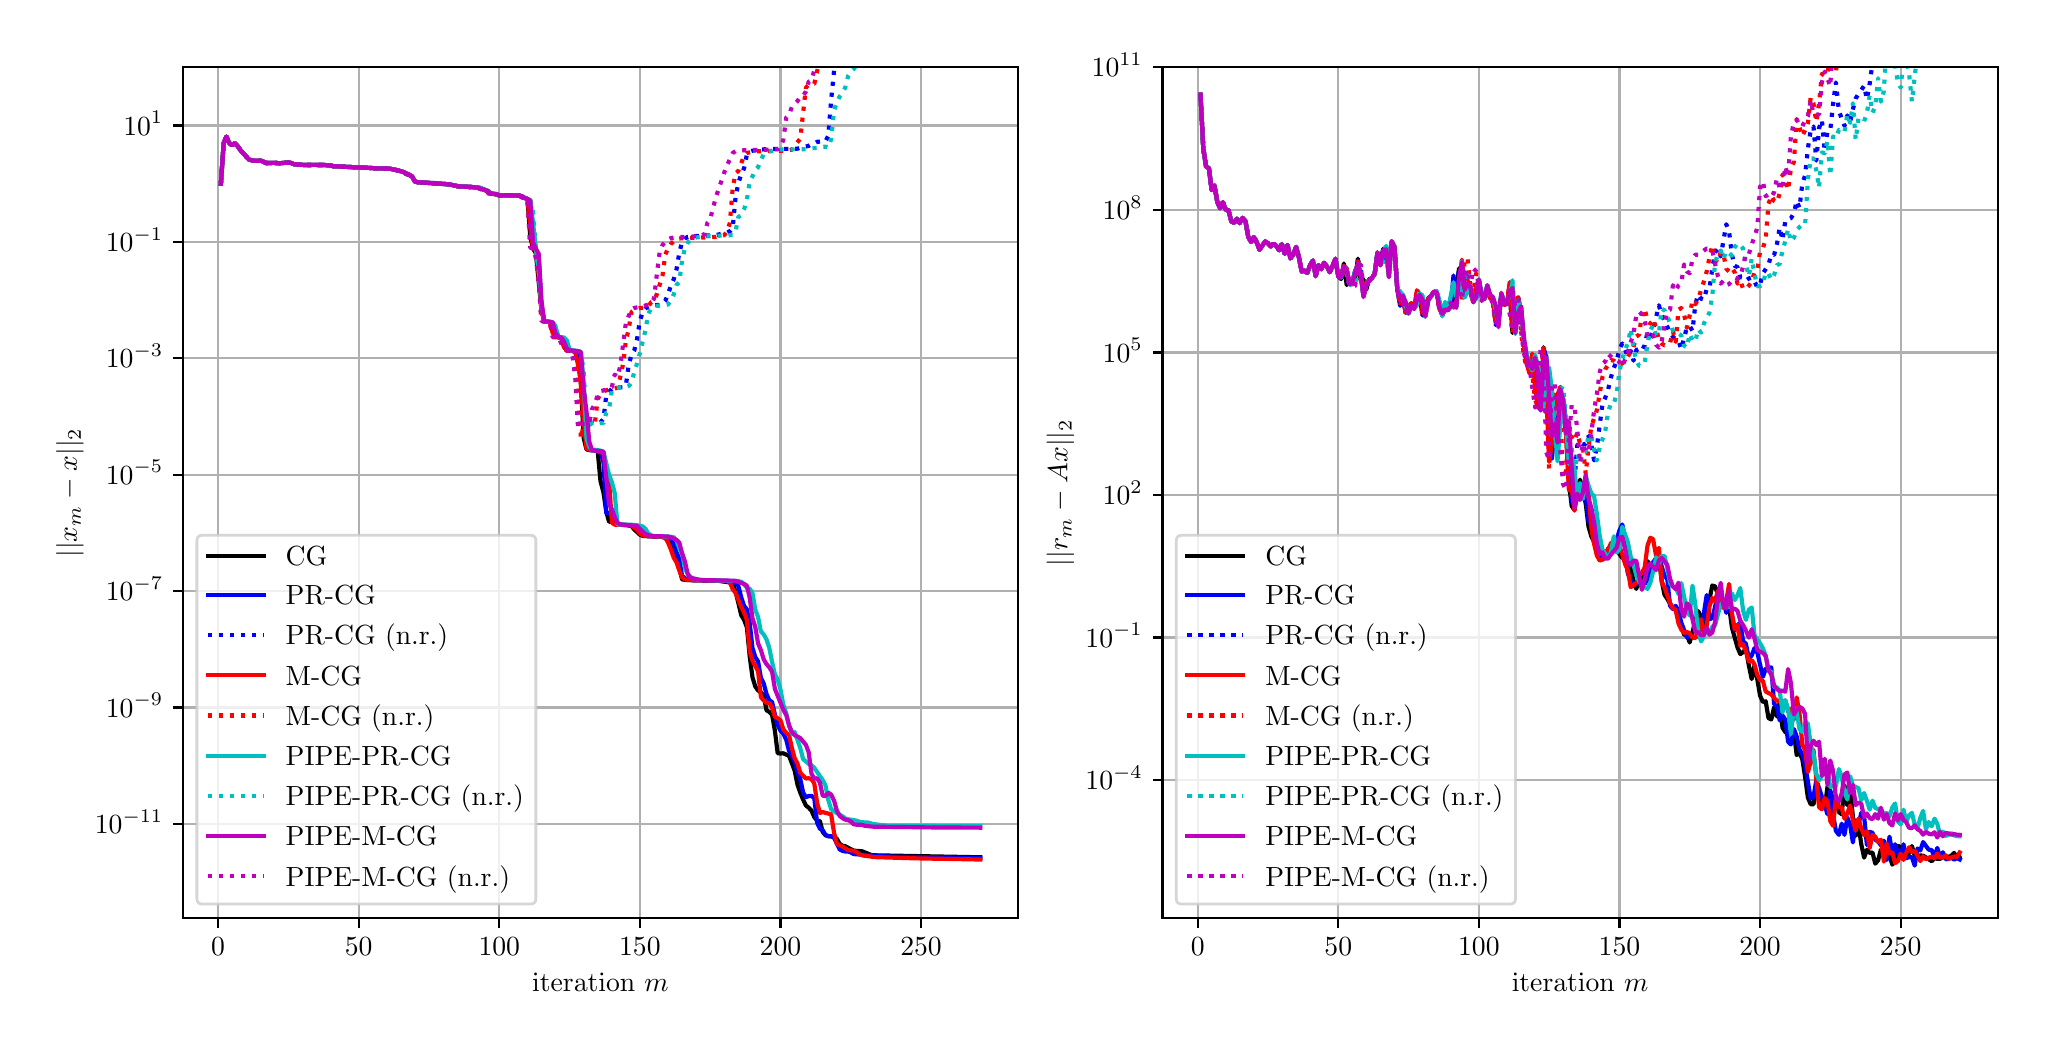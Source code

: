 \begingroup%
\makeatletter%
\begin{pgfpicture}%
\pgfpathrectangle{\pgfpointorigin}{\pgfqpoint{10.0in}{5.0in}}%
\pgfusepath{use as bounding box, clip}%
\begin{pgfscope}%
\pgfsetbuttcap%
\pgfsetmiterjoin%
\pgfsetlinewidth{0.0pt}%
\definecolor{currentstroke}{rgb}{1.0,1.0,1.0}%
\pgfsetstrokecolor{currentstroke}%
\pgfsetstrokeopacity{0.0}%
\pgfsetdash{}{0pt}%
\pgfpathmoveto{\pgfqpoint{0.0in}{0.0in}}%
\pgfpathlineto{\pgfqpoint{10.0in}{0.0in}}%
\pgfpathlineto{\pgfqpoint{10.0in}{5.0in}}%
\pgfpathlineto{\pgfqpoint{0.0in}{5.0in}}%
\pgfpathclose%
\pgfusepath{}%
\end{pgfscope}%
\begin{pgfscope}%
\pgfsetbuttcap%
\pgfsetmiterjoin%
\definecolor{currentfill}{rgb}{1.0,1.0,1.0}%
\pgfsetfillcolor{currentfill}%
\pgfsetlinewidth{0.0pt}%
\definecolor{currentstroke}{rgb}{0.0,0.0,0.0}%
\pgfsetstrokecolor{currentstroke}%
\pgfsetstrokeopacity{0.0}%
\pgfsetdash{}{0pt}%
\pgfpathmoveto{\pgfqpoint{0.776in}{0.549in}}%
\pgfpathlineto{\pgfqpoint{4.953in}{0.549in}}%
\pgfpathlineto{\pgfqpoint{4.953in}{4.802in}}%
\pgfpathlineto{\pgfqpoint{0.776in}{4.802in}}%
\pgfpathclose%
\pgfusepath{fill}%
\end{pgfscope}%
\begin{pgfscope}%
\pgfpathrectangle{\pgfqpoint{0.776in}{0.549in}}{\pgfqpoint{4.176in}{4.253in}}%
\pgfusepath{clip}%
\pgfsetrectcap%
\pgfsetroundjoin%
\pgfsetlinewidth{0.803pt}%
\definecolor{currentstroke}{rgb}{0.69,0.69,0.69}%
\pgfsetstrokecolor{currentstroke}%
\pgfsetdash{}{0pt}%
\pgfpathmoveto{\pgfqpoint{0.952in}{0.549in}}%
\pgfpathlineto{\pgfqpoint{0.952in}{4.802in}}%
\pgfusepath{stroke}%
\end{pgfscope}%
\begin{pgfscope}%
\pgfsetbuttcap%
\pgfsetroundjoin%
\definecolor{currentfill}{rgb}{0.0,0.0,0.0}%
\pgfsetfillcolor{currentfill}%
\pgfsetlinewidth{0.803pt}%
\definecolor{currentstroke}{rgb}{0.0,0.0,0.0}%
\pgfsetstrokecolor{currentstroke}%
\pgfsetdash{}{0pt}%
\pgfsys@defobject{currentmarker}{\pgfqpoint{0.0in}{-0.049in}}{\pgfqpoint{0.0in}{0.0in}}{%
\pgfpathmoveto{\pgfqpoint{0.0in}{0.0in}}%
\pgfpathlineto{\pgfqpoint{0.0in}{-0.049in}}%
\pgfusepath{stroke,fill}%
}%
\begin{pgfscope}%
\pgfsys@transformshift{0.952in}{0.549in}%
\pgfsys@useobject{currentmarker}{}%
\end{pgfscope}%
\end{pgfscope}%
\begin{pgfscope}%
\definecolor{textcolor}{rgb}{0.0,0.0,0.0}%
\pgfsetstrokecolor{textcolor}%
\pgfsetfillcolor{textcolor}%
\pgftext[x=0.952in,y=0.452in,,top]{\color{textcolor}\rmfamily\fontsize{10.0}{12.0}\selectfont \(\displaystyle {0}\)}%
\end{pgfscope}%
\begin{pgfscope}%
\pgfpathrectangle{\pgfqpoint{0.776in}{0.549in}}{\pgfqpoint{4.176in}{4.253in}}%
\pgfusepath{clip}%
\pgfsetrectcap%
\pgfsetroundjoin%
\pgfsetlinewidth{0.803pt}%
\definecolor{currentstroke}{rgb}{0.69,0.69,0.69}%
\pgfsetstrokecolor{currentstroke}%
\pgfsetdash{}{0pt}%
\pgfpathmoveto{\pgfqpoint{1.655in}{0.549in}}%
\pgfpathlineto{\pgfqpoint{1.655in}{4.802in}}%
\pgfusepath{stroke}%
\end{pgfscope}%
\begin{pgfscope}%
\pgfsetbuttcap%
\pgfsetroundjoin%
\definecolor{currentfill}{rgb}{0.0,0.0,0.0}%
\pgfsetfillcolor{currentfill}%
\pgfsetlinewidth{0.803pt}%
\definecolor{currentstroke}{rgb}{0.0,0.0,0.0}%
\pgfsetstrokecolor{currentstroke}%
\pgfsetdash{}{0pt}%
\pgfsys@defobject{currentmarker}{\pgfqpoint{0.0in}{-0.049in}}{\pgfqpoint{0.0in}{0.0in}}{%
\pgfpathmoveto{\pgfqpoint{0.0in}{0.0in}}%
\pgfpathlineto{\pgfqpoint{0.0in}{-0.049in}}%
\pgfusepath{stroke,fill}%
}%
\begin{pgfscope}%
\pgfsys@transformshift{1.655in}{0.549in}%
\pgfsys@useobject{currentmarker}{}%
\end{pgfscope}%
\end{pgfscope}%
\begin{pgfscope}%
\definecolor{textcolor}{rgb}{0.0,0.0,0.0}%
\pgfsetstrokecolor{textcolor}%
\pgfsetfillcolor{textcolor}%
\pgftext[x=1.655in,y=0.452in,,top]{\color{textcolor}\rmfamily\fontsize{10.0}{12.0}\selectfont \(\displaystyle {50}\)}%
\end{pgfscope}%
\begin{pgfscope}%
\pgfpathrectangle{\pgfqpoint{0.776in}{0.549in}}{\pgfqpoint{4.176in}{4.253in}}%
\pgfusepath{clip}%
\pgfsetrectcap%
\pgfsetroundjoin%
\pgfsetlinewidth{0.803pt}%
\definecolor{currentstroke}{rgb}{0.69,0.69,0.69}%
\pgfsetstrokecolor{currentstroke}%
\pgfsetdash{}{0pt}%
\pgfpathmoveto{\pgfqpoint{2.358in}{0.549in}}%
\pgfpathlineto{\pgfqpoint{2.358in}{4.802in}}%
\pgfusepath{stroke}%
\end{pgfscope}%
\begin{pgfscope}%
\pgfsetbuttcap%
\pgfsetroundjoin%
\definecolor{currentfill}{rgb}{0.0,0.0,0.0}%
\pgfsetfillcolor{currentfill}%
\pgfsetlinewidth{0.803pt}%
\definecolor{currentstroke}{rgb}{0.0,0.0,0.0}%
\pgfsetstrokecolor{currentstroke}%
\pgfsetdash{}{0pt}%
\pgfsys@defobject{currentmarker}{\pgfqpoint{0.0in}{-0.049in}}{\pgfqpoint{0.0in}{0.0in}}{%
\pgfpathmoveto{\pgfqpoint{0.0in}{0.0in}}%
\pgfpathlineto{\pgfqpoint{0.0in}{-0.049in}}%
\pgfusepath{stroke,fill}%
}%
\begin{pgfscope}%
\pgfsys@transformshift{2.358in}{0.549in}%
\pgfsys@useobject{currentmarker}{}%
\end{pgfscope}%
\end{pgfscope}%
\begin{pgfscope}%
\definecolor{textcolor}{rgb}{0.0,0.0,0.0}%
\pgfsetstrokecolor{textcolor}%
\pgfsetfillcolor{textcolor}%
\pgftext[x=2.358in,y=0.452in,,top]{\color{textcolor}\rmfamily\fontsize{10.0}{12.0}\selectfont \(\displaystyle {100}\)}%
\end{pgfscope}%
\begin{pgfscope}%
\pgfpathrectangle{\pgfqpoint{0.776in}{0.549in}}{\pgfqpoint{4.176in}{4.253in}}%
\pgfusepath{clip}%
\pgfsetrectcap%
\pgfsetroundjoin%
\pgfsetlinewidth{0.803pt}%
\definecolor{currentstroke}{rgb}{0.69,0.69,0.69}%
\pgfsetstrokecolor{currentstroke}%
\pgfsetdash{}{0pt}%
\pgfpathmoveto{\pgfqpoint{3.061in}{0.549in}}%
\pgfpathlineto{\pgfqpoint{3.061in}{4.802in}}%
\pgfusepath{stroke}%
\end{pgfscope}%
\begin{pgfscope}%
\pgfsetbuttcap%
\pgfsetroundjoin%
\definecolor{currentfill}{rgb}{0.0,0.0,0.0}%
\pgfsetfillcolor{currentfill}%
\pgfsetlinewidth{0.803pt}%
\definecolor{currentstroke}{rgb}{0.0,0.0,0.0}%
\pgfsetstrokecolor{currentstroke}%
\pgfsetdash{}{0pt}%
\pgfsys@defobject{currentmarker}{\pgfqpoint{0.0in}{-0.049in}}{\pgfqpoint{0.0in}{0.0in}}{%
\pgfpathmoveto{\pgfqpoint{0.0in}{0.0in}}%
\pgfpathlineto{\pgfqpoint{0.0in}{-0.049in}}%
\pgfusepath{stroke,fill}%
}%
\begin{pgfscope}%
\pgfsys@transformshift{3.061in}{0.549in}%
\pgfsys@useobject{currentmarker}{}%
\end{pgfscope}%
\end{pgfscope}%
\begin{pgfscope}%
\definecolor{textcolor}{rgb}{0.0,0.0,0.0}%
\pgfsetstrokecolor{textcolor}%
\pgfsetfillcolor{textcolor}%
\pgftext[x=3.061in,y=0.452in,,top]{\color{textcolor}\rmfamily\fontsize{10.0}{12.0}\selectfont \(\displaystyle {150}\)}%
\end{pgfscope}%
\begin{pgfscope}%
\pgfpathrectangle{\pgfqpoint{0.776in}{0.549in}}{\pgfqpoint{4.176in}{4.253in}}%
\pgfusepath{clip}%
\pgfsetrectcap%
\pgfsetroundjoin%
\pgfsetlinewidth{0.803pt}%
\definecolor{currentstroke}{rgb}{0.69,0.69,0.69}%
\pgfsetstrokecolor{currentstroke}%
\pgfsetdash{}{0pt}%
\pgfpathmoveto{\pgfqpoint{3.764in}{0.549in}}%
\pgfpathlineto{\pgfqpoint{3.764in}{4.802in}}%
\pgfusepath{stroke}%
\end{pgfscope}%
\begin{pgfscope}%
\pgfsetbuttcap%
\pgfsetroundjoin%
\definecolor{currentfill}{rgb}{0.0,0.0,0.0}%
\pgfsetfillcolor{currentfill}%
\pgfsetlinewidth{0.803pt}%
\definecolor{currentstroke}{rgb}{0.0,0.0,0.0}%
\pgfsetstrokecolor{currentstroke}%
\pgfsetdash{}{0pt}%
\pgfsys@defobject{currentmarker}{\pgfqpoint{0.0in}{-0.049in}}{\pgfqpoint{0.0in}{0.0in}}{%
\pgfpathmoveto{\pgfqpoint{0.0in}{0.0in}}%
\pgfpathlineto{\pgfqpoint{0.0in}{-0.049in}}%
\pgfusepath{stroke,fill}%
}%
\begin{pgfscope}%
\pgfsys@transformshift{3.764in}{0.549in}%
\pgfsys@useobject{currentmarker}{}%
\end{pgfscope}%
\end{pgfscope}%
\begin{pgfscope}%
\definecolor{textcolor}{rgb}{0.0,0.0,0.0}%
\pgfsetstrokecolor{textcolor}%
\pgfsetfillcolor{textcolor}%
\pgftext[x=3.764in,y=0.452in,,top]{\color{textcolor}\rmfamily\fontsize{10.0}{12.0}\selectfont \(\displaystyle {200}\)}%
\end{pgfscope}%
\begin{pgfscope}%
\pgfpathrectangle{\pgfqpoint{0.776in}{0.549in}}{\pgfqpoint{4.176in}{4.253in}}%
\pgfusepath{clip}%
\pgfsetrectcap%
\pgfsetroundjoin%
\pgfsetlinewidth{0.803pt}%
\definecolor{currentstroke}{rgb}{0.69,0.69,0.69}%
\pgfsetstrokecolor{currentstroke}%
\pgfsetdash{}{0pt}%
\pgfpathmoveto{\pgfqpoint{4.467in}{0.549in}}%
\pgfpathlineto{\pgfqpoint{4.467in}{4.802in}}%
\pgfusepath{stroke}%
\end{pgfscope}%
\begin{pgfscope}%
\pgfsetbuttcap%
\pgfsetroundjoin%
\definecolor{currentfill}{rgb}{0.0,0.0,0.0}%
\pgfsetfillcolor{currentfill}%
\pgfsetlinewidth{0.803pt}%
\definecolor{currentstroke}{rgb}{0.0,0.0,0.0}%
\pgfsetstrokecolor{currentstroke}%
\pgfsetdash{}{0pt}%
\pgfsys@defobject{currentmarker}{\pgfqpoint{0.0in}{-0.049in}}{\pgfqpoint{0.0in}{0.0in}}{%
\pgfpathmoveto{\pgfqpoint{0.0in}{0.0in}}%
\pgfpathlineto{\pgfqpoint{0.0in}{-0.049in}}%
\pgfusepath{stroke,fill}%
}%
\begin{pgfscope}%
\pgfsys@transformshift{4.467in}{0.549in}%
\pgfsys@useobject{currentmarker}{}%
\end{pgfscope}%
\end{pgfscope}%
\begin{pgfscope}%
\definecolor{textcolor}{rgb}{0.0,0.0,0.0}%
\pgfsetstrokecolor{textcolor}%
\pgfsetfillcolor{textcolor}%
\pgftext[x=4.467in,y=0.452in,,top]{\color{textcolor}\rmfamily\fontsize{10.0}{12.0}\selectfont \(\displaystyle {250}\)}%
\end{pgfscope}%
\begin{pgfscope}%
\definecolor{textcolor}{rgb}{0.0,0.0,0.0}%
\pgfsetstrokecolor{textcolor}%
\pgfsetfillcolor{textcolor}%
\pgftext[x=2.864in,y=0.273in,,top]{\color{textcolor}\rmfamily\fontsize{10.0}{12.0}\selectfont iteration \(\displaystyle m\)}%
\end{pgfscope}%
\begin{pgfscope}%
\pgfpathrectangle{\pgfqpoint{0.776in}{0.549in}}{\pgfqpoint{4.176in}{4.253in}}%
\pgfusepath{clip}%
\pgfsetrectcap%
\pgfsetroundjoin%
\pgfsetlinewidth{0.803pt}%
\definecolor{currentstroke}{rgb}{0.69,0.69,0.69}%
\pgfsetstrokecolor{currentstroke}%
\pgfsetdash{}{0pt}%
\pgfpathmoveto{\pgfqpoint{0.776in}{1.019in}}%
\pgfpathlineto{\pgfqpoint{4.953in}{1.019in}}%
\pgfusepath{stroke}%
\end{pgfscope}%
\begin{pgfscope}%
\pgfsetbuttcap%
\pgfsetroundjoin%
\definecolor{currentfill}{rgb}{0.0,0.0,0.0}%
\pgfsetfillcolor{currentfill}%
\pgfsetlinewidth{0.803pt}%
\definecolor{currentstroke}{rgb}{0.0,0.0,0.0}%
\pgfsetstrokecolor{currentstroke}%
\pgfsetdash{}{0pt}%
\pgfsys@defobject{currentmarker}{\pgfqpoint{-0.049in}{0.0in}}{\pgfqpoint{-0.0in}{0.0in}}{%
\pgfpathmoveto{\pgfqpoint{-0.0in}{0.0in}}%
\pgfpathlineto{\pgfqpoint{-0.049in}{0.0in}}%
\pgfusepath{stroke,fill}%
}%
\begin{pgfscope}%
\pgfsys@transformshift{0.776in}{1.019in}%
\pgfsys@useobject{currentmarker}{}%
\end{pgfscope}%
\end{pgfscope}%
\begin{pgfscope}%
\definecolor{textcolor}{rgb}{0.0,0.0,0.0}%
\pgfsetstrokecolor{textcolor}%
\pgfsetfillcolor{textcolor}%
\pgftext[x=0.336in, y=0.971in, left, base]{\color{textcolor}\rmfamily\fontsize{10.0}{12.0}\selectfont \(\displaystyle {10^{-11}}\)}%
\end{pgfscope}%
\begin{pgfscope}%
\pgfpathrectangle{\pgfqpoint{0.776in}{0.549in}}{\pgfqpoint{4.176in}{4.253in}}%
\pgfusepath{clip}%
\pgfsetrectcap%
\pgfsetroundjoin%
\pgfsetlinewidth{0.803pt}%
\definecolor{currentstroke}{rgb}{0.69,0.69,0.69}%
\pgfsetstrokecolor{currentstroke}%
\pgfsetdash{}{0pt}%
\pgfpathmoveto{\pgfqpoint{0.776in}{1.601in}}%
\pgfpathlineto{\pgfqpoint{4.953in}{1.601in}}%
\pgfusepath{stroke}%
\end{pgfscope}%
\begin{pgfscope}%
\pgfsetbuttcap%
\pgfsetroundjoin%
\definecolor{currentfill}{rgb}{0.0,0.0,0.0}%
\pgfsetfillcolor{currentfill}%
\pgfsetlinewidth{0.803pt}%
\definecolor{currentstroke}{rgb}{0.0,0.0,0.0}%
\pgfsetstrokecolor{currentstroke}%
\pgfsetdash{}{0pt}%
\pgfsys@defobject{currentmarker}{\pgfqpoint{-0.049in}{0.0in}}{\pgfqpoint{-0.0in}{0.0in}}{%
\pgfpathmoveto{\pgfqpoint{-0.0in}{0.0in}}%
\pgfpathlineto{\pgfqpoint{-0.049in}{0.0in}}%
\pgfusepath{stroke,fill}%
}%
\begin{pgfscope}%
\pgfsys@transformshift{0.776in}{1.601in}%
\pgfsys@useobject{currentmarker}{}%
\end{pgfscope}%
\end{pgfscope}%
\begin{pgfscope}%
\definecolor{textcolor}{rgb}{0.0,0.0,0.0}%
\pgfsetstrokecolor{textcolor}%
\pgfsetfillcolor{textcolor}%
\pgftext[x=0.391in, y=1.553in, left, base]{\color{textcolor}\rmfamily\fontsize{10.0}{12.0}\selectfont \(\displaystyle {10^{-9}}\)}%
\end{pgfscope}%
\begin{pgfscope}%
\pgfpathrectangle{\pgfqpoint{0.776in}{0.549in}}{\pgfqpoint{4.176in}{4.253in}}%
\pgfusepath{clip}%
\pgfsetrectcap%
\pgfsetroundjoin%
\pgfsetlinewidth{0.803pt}%
\definecolor{currentstroke}{rgb}{0.69,0.69,0.69}%
\pgfsetstrokecolor{currentstroke}%
\pgfsetdash{}{0pt}%
\pgfpathmoveto{\pgfqpoint{0.776in}{2.183in}}%
\pgfpathlineto{\pgfqpoint{4.953in}{2.183in}}%
\pgfusepath{stroke}%
\end{pgfscope}%
\begin{pgfscope}%
\pgfsetbuttcap%
\pgfsetroundjoin%
\definecolor{currentfill}{rgb}{0.0,0.0,0.0}%
\pgfsetfillcolor{currentfill}%
\pgfsetlinewidth{0.803pt}%
\definecolor{currentstroke}{rgb}{0.0,0.0,0.0}%
\pgfsetstrokecolor{currentstroke}%
\pgfsetdash{}{0pt}%
\pgfsys@defobject{currentmarker}{\pgfqpoint{-0.049in}{0.0in}}{\pgfqpoint{-0.0in}{0.0in}}{%
\pgfpathmoveto{\pgfqpoint{-0.0in}{0.0in}}%
\pgfpathlineto{\pgfqpoint{-0.049in}{0.0in}}%
\pgfusepath{stroke,fill}%
}%
\begin{pgfscope}%
\pgfsys@transformshift{0.776in}{2.183in}%
\pgfsys@useobject{currentmarker}{}%
\end{pgfscope}%
\end{pgfscope}%
\begin{pgfscope}%
\definecolor{textcolor}{rgb}{0.0,0.0,0.0}%
\pgfsetstrokecolor{textcolor}%
\pgfsetfillcolor{textcolor}%
\pgftext[x=0.391in, y=2.135in, left, base]{\color{textcolor}\rmfamily\fontsize{10.0}{12.0}\selectfont \(\displaystyle {10^{-7}}\)}%
\end{pgfscope}%
\begin{pgfscope}%
\pgfpathrectangle{\pgfqpoint{0.776in}{0.549in}}{\pgfqpoint{4.176in}{4.253in}}%
\pgfusepath{clip}%
\pgfsetrectcap%
\pgfsetroundjoin%
\pgfsetlinewidth{0.803pt}%
\definecolor{currentstroke}{rgb}{0.69,0.69,0.69}%
\pgfsetstrokecolor{currentstroke}%
\pgfsetdash{}{0pt}%
\pgfpathmoveto{\pgfqpoint{0.776in}{2.765in}}%
\pgfpathlineto{\pgfqpoint{4.953in}{2.765in}}%
\pgfusepath{stroke}%
\end{pgfscope}%
\begin{pgfscope}%
\pgfsetbuttcap%
\pgfsetroundjoin%
\definecolor{currentfill}{rgb}{0.0,0.0,0.0}%
\pgfsetfillcolor{currentfill}%
\pgfsetlinewidth{0.803pt}%
\definecolor{currentstroke}{rgb}{0.0,0.0,0.0}%
\pgfsetstrokecolor{currentstroke}%
\pgfsetdash{}{0pt}%
\pgfsys@defobject{currentmarker}{\pgfqpoint{-0.049in}{0.0in}}{\pgfqpoint{-0.0in}{0.0in}}{%
\pgfpathmoveto{\pgfqpoint{-0.0in}{0.0in}}%
\pgfpathlineto{\pgfqpoint{-0.049in}{0.0in}}%
\pgfusepath{stroke,fill}%
}%
\begin{pgfscope}%
\pgfsys@transformshift{0.776in}{2.765in}%
\pgfsys@useobject{currentmarker}{}%
\end{pgfscope}%
\end{pgfscope}%
\begin{pgfscope}%
\definecolor{textcolor}{rgb}{0.0,0.0,0.0}%
\pgfsetstrokecolor{textcolor}%
\pgfsetfillcolor{textcolor}%
\pgftext[x=0.391in, y=2.717in, left, base]{\color{textcolor}\rmfamily\fontsize{10.0}{12.0}\selectfont \(\displaystyle {10^{-5}}\)}%
\end{pgfscope}%
\begin{pgfscope}%
\pgfpathrectangle{\pgfqpoint{0.776in}{0.549in}}{\pgfqpoint{4.176in}{4.253in}}%
\pgfusepath{clip}%
\pgfsetrectcap%
\pgfsetroundjoin%
\pgfsetlinewidth{0.803pt}%
\definecolor{currentstroke}{rgb}{0.69,0.69,0.69}%
\pgfsetstrokecolor{currentstroke}%
\pgfsetdash{}{0pt}%
\pgfpathmoveto{\pgfqpoint{0.776in}{3.347in}}%
\pgfpathlineto{\pgfqpoint{4.953in}{3.347in}}%
\pgfusepath{stroke}%
\end{pgfscope}%
\begin{pgfscope}%
\pgfsetbuttcap%
\pgfsetroundjoin%
\definecolor{currentfill}{rgb}{0.0,0.0,0.0}%
\pgfsetfillcolor{currentfill}%
\pgfsetlinewidth{0.803pt}%
\definecolor{currentstroke}{rgb}{0.0,0.0,0.0}%
\pgfsetstrokecolor{currentstroke}%
\pgfsetdash{}{0pt}%
\pgfsys@defobject{currentmarker}{\pgfqpoint{-0.049in}{0.0in}}{\pgfqpoint{-0.0in}{0.0in}}{%
\pgfpathmoveto{\pgfqpoint{-0.0in}{0.0in}}%
\pgfpathlineto{\pgfqpoint{-0.049in}{0.0in}}%
\pgfusepath{stroke,fill}%
}%
\begin{pgfscope}%
\pgfsys@transformshift{0.776in}{3.347in}%
\pgfsys@useobject{currentmarker}{}%
\end{pgfscope}%
\end{pgfscope}%
\begin{pgfscope}%
\definecolor{textcolor}{rgb}{0.0,0.0,0.0}%
\pgfsetstrokecolor{textcolor}%
\pgfsetfillcolor{textcolor}%
\pgftext[x=0.391in, y=3.299in, left, base]{\color{textcolor}\rmfamily\fontsize{10.0}{12.0}\selectfont \(\displaystyle {10^{-3}}\)}%
\end{pgfscope}%
\begin{pgfscope}%
\pgfpathrectangle{\pgfqpoint{0.776in}{0.549in}}{\pgfqpoint{4.176in}{4.253in}}%
\pgfusepath{clip}%
\pgfsetrectcap%
\pgfsetroundjoin%
\pgfsetlinewidth{0.803pt}%
\definecolor{currentstroke}{rgb}{0.69,0.69,0.69}%
\pgfsetstrokecolor{currentstroke}%
\pgfsetdash{}{0pt}%
\pgfpathmoveto{\pgfqpoint{0.776in}{3.929in}}%
\pgfpathlineto{\pgfqpoint{4.953in}{3.929in}}%
\pgfusepath{stroke}%
\end{pgfscope}%
\begin{pgfscope}%
\pgfsetbuttcap%
\pgfsetroundjoin%
\definecolor{currentfill}{rgb}{0.0,0.0,0.0}%
\pgfsetfillcolor{currentfill}%
\pgfsetlinewidth{0.803pt}%
\definecolor{currentstroke}{rgb}{0.0,0.0,0.0}%
\pgfsetstrokecolor{currentstroke}%
\pgfsetdash{}{0pt}%
\pgfsys@defobject{currentmarker}{\pgfqpoint{-0.049in}{0.0in}}{\pgfqpoint{-0.0in}{0.0in}}{%
\pgfpathmoveto{\pgfqpoint{-0.0in}{0.0in}}%
\pgfpathlineto{\pgfqpoint{-0.049in}{0.0in}}%
\pgfusepath{stroke,fill}%
}%
\begin{pgfscope}%
\pgfsys@transformshift{0.776in}{3.929in}%
\pgfsys@useobject{currentmarker}{}%
\end{pgfscope}%
\end{pgfscope}%
\begin{pgfscope}%
\definecolor{textcolor}{rgb}{0.0,0.0,0.0}%
\pgfsetstrokecolor{textcolor}%
\pgfsetfillcolor{textcolor}%
\pgftext[x=0.391in, y=3.881in, left, base]{\color{textcolor}\rmfamily\fontsize{10.0}{12.0}\selectfont \(\displaystyle {10^{-1}}\)}%
\end{pgfscope}%
\begin{pgfscope}%
\pgfpathrectangle{\pgfqpoint{0.776in}{0.549in}}{\pgfqpoint{4.176in}{4.253in}}%
\pgfusepath{clip}%
\pgfsetrectcap%
\pgfsetroundjoin%
\pgfsetlinewidth{0.803pt}%
\definecolor{currentstroke}{rgb}{0.69,0.69,0.69}%
\pgfsetstrokecolor{currentstroke}%
\pgfsetdash{}{0pt}%
\pgfpathmoveto{\pgfqpoint{0.776in}{4.511in}}%
\pgfpathlineto{\pgfqpoint{4.953in}{4.511in}}%
\pgfusepath{stroke}%
\end{pgfscope}%
\begin{pgfscope}%
\pgfsetbuttcap%
\pgfsetroundjoin%
\definecolor{currentfill}{rgb}{0.0,0.0,0.0}%
\pgfsetfillcolor{currentfill}%
\pgfsetlinewidth{0.803pt}%
\definecolor{currentstroke}{rgb}{0.0,0.0,0.0}%
\pgfsetstrokecolor{currentstroke}%
\pgfsetdash{}{0pt}%
\pgfsys@defobject{currentmarker}{\pgfqpoint{-0.049in}{0.0in}}{\pgfqpoint{-0.0in}{0.0in}}{%
\pgfpathmoveto{\pgfqpoint{-0.0in}{0.0in}}%
\pgfpathlineto{\pgfqpoint{-0.049in}{0.0in}}%
\pgfusepath{stroke,fill}%
}%
\begin{pgfscope}%
\pgfsys@transformshift{0.776in}{4.511in}%
\pgfsys@useobject{currentmarker}{}%
\end{pgfscope}%
\end{pgfscope}%
\begin{pgfscope}%
\definecolor{textcolor}{rgb}{0.0,0.0,0.0}%
\pgfsetstrokecolor{textcolor}%
\pgfsetfillcolor{textcolor}%
\pgftext[x=0.478in, y=4.463in, left, base]{\color{textcolor}\rmfamily\fontsize{10.0}{12.0}\selectfont \(\displaystyle {10^{1}}\)}%
\end{pgfscope}%
\begin{pgfscope}%
\definecolor{textcolor}{rgb}{0.0,0.0,0.0}%
\pgfsetstrokecolor{textcolor}%
\pgfsetfillcolor{textcolor}%
\pgftext[x=0.28in,y=2.675in,,bottom,rotate=90.0]{\color{textcolor}\rmfamily\fontsize{10.0}{12.0}\selectfont \(\displaystyle ||x_m - x||_2\)}%
\end{pgfscope}%
\begin{pgfscope}%
\pgfpathrectangle{\pgfqpoint{0.776in}{0.549in}}{\pgfqpoint{4.176in}{4.253in}}%
\pgfusepath{clip}%
\pgfsetrectcap%
\pgfsetroundjoin%
\pgfsetlinewidth{1.506pt}%
\definecolor{currentstroke}{rgb}{0.0,0.0,0.0}%
\pgfsetstrokecolor{currentstroke}%
\pgfsetdash{}{0pt}%
\pgfpathmoveto{\pgfqpoint{0.966in}{4.22in}}%
\pgfpathlineto{\pgfqpoint{0.98in}{4.423in}}%
\pgfpathlineto{\pgfqpoint{0.994in}{4.455in}}%
\pgfpathlineto{\pgfqpoint{1.008in}{4.423in}}%
\pgfpathlineto{\pgfqpoint{1.022in}{4.412in}}%
\pgfpathlineto{\pgfqpoint{1.036in}{4.423in}}%
\pgfpathlineto{\pgfqpoint{1.051in}{4.406in}}%
\pgfpathlineto{\pgfqpoint{1.065in}{4.386in}}%
\pgfpathlineto{\pgfqpoint{1.107in}{4.34in}}%
\pgfpathlineto{\pgfqpoint{1.135in}{4.334in}}%
\pgfpathlineto{\pgfqpoint{1.149in}{4.334in}}%
\pgfpathlineto{\pgfqpoint{1.163in}{4.336in}}%
\pgfpathlineto{\pgfqpoint{1.177in}{4.331in}}%
\pgfpathlineto{\pgfqpoint{1.191in}{4.323in}}%
\pgfpathlineto{\pgfqpoint{1.233in}{4.324in}}%
\pgfpathlineto{\pgfqpoint{1.261in}{4.322in}}%
\pgfpathlineto{\pgfqpoint{1.304in}{4.326in}}%
\pgfpathlineto{\pgfqpoint{1.318in}{4.323in}}%
\pgfpathlineto{\pgfqpoint{1.332in}{4.317in}}%
\pgfpathlineto{\pgfqpoint{1.388in}{4.313in}}%
\pgfpathlineto{\pgfqpoint{1.43in}{4.314in}}%
\pgfpathlineto{\pgfqpoint{1.486in}{4.313in}}%
\pgfpathlineto{\pgfqpoint{1.515in}{4.311in}}%
\pgfpathlineto{\pgfqpoint{1.529in}{4.307in}}%
\pgfpathlineto{\pgfqpoint{1.543in}{4.307in}}%
\pgfpathlineto{\pgfqpoint{1.571in}{4.305in}}%
\pgfpathlineto{\pgfqpoint{1.683in}{4.3in}}%
\pgfpathlineto{\pgfqpoint{1.74in}{4.297in}}%
\pgfpathlineto{\pgfqpoint{1.81in}{4.295in}}%
\pgfpathlineto{\pgfqpoint{1.852in}{4.286in}}%
\pgfpathlineto{\pgfqpoint{1.88in}{4.278in}}%
\pgfpathlineto{\pgfqpoint{1.894in}{4.268in}}%
\pgfpathlineto{\pgfqpoint{1.908in}{4.263in}}%
\pgfpathlineto{\pgfqpoint{1.922in}{4.256in}}%
\pgfpathlineto{\pgfqpoint{1.936in}{4.231in}}%
\pgfpathlineto{\pgfqpoint{1.95in}{4.227in}}%
\pgfpathlineto{\pgfqpoint{2.105in}{4.217in}}%
\pgfpathlineto{\pgfqpoint{2.147in}{4.208in}}%
\pgfpathlineto{\pgfqpoint{2.161in}{4.206in}}%
\pgfpathlineto{\pgfqpoint{2.218in}{4.203in}}%
\pgfpathlineto{\pgfqpoint{2.246in}{4.201in}}%
\pgfpathlineto{\pgfqpoint{2.26in}{4.197in}}%
\pgfpathlineto{\pgfqpoint{2.274in}{4.194in}}%
\pgfpathlineto{\pgfqpoint{2.288in}{4.188in}}%
\pgfpathlineto{\pgfqpoint{2.302in}{4.177in}}%
\pgfpathlineto{\pgfqpoint{2.316in}{4.17in}}%
\pgfpathlineto{\pgfqpoint{2.344in}{4.166in}}%
\pgfpathlineto{\pgfqpoint{2.358in}{4.161in}}%
\pgfpathlineto{\pgfqpoint{2.386in}{4.162in}}%
\pgfpathlineto{\pgfqpoint{2.457in}{4.161in}}%
\pgfpathlineto{\pgfqpoint{2.471in}{4.153in}}%
\pgfpathlineto{\pgfqpoint{2.499in}{4.143in}}%
\pgfpathlineto{\pgfqpoint{2.513in}{3.953in}}%
\pgfpathlineto{\pgfqpoint{2.527in}{3.895in}}%
\pgfpathlineto{\pgfqpoint{2.541in}{3.872in}}%
\pgfpathlineto{\pgfqpoint{2.569in}{3.588in}}%
\pgfpathlineto{\pgfqpoint{2.583in}{3.532in}}%
\pgfpathlineto{\pgfqpoint{2.611in}{3.528in}}%
\pgfpathlineto{\pgfqpoint{2.625in}{3.519in}}%
\pgfpathlineto{\pgfqpoint{2.639in}{3.455in}}%
\pgfpathlineto{\pgfqpoint{2.654in}{3.452in}}%
\pgfpathlineto{\pgfqpoint{2.668in}{3.451in}}%
\pgfpathlineto{\pgfqpoint{2.682in}{3.404in}}%
\pgfpathlineto{\pgfqpoint{2.696in}{3.388in}}%
\pgfpathlineto{\pgfqpoint{2.71in}{3.385in}}%
\pgfpathlineto{\pgfqpoint{2.724in}{3.384in}}%
\pgfpathlineto{\pgfqpoint{2.738in}{3.378in}}%
\pgfpathlineto{\pgfqpoint{2.752in}{3.364in}}%
\pgfpathlineto{\pgfqpoint{2.766in}{3.216in}}%
\pgfpathlineto{\pgfqpoint{2.78in}{2.948in}}%
\pgfpathlineto{\pgfqpoint{2.794in}{2.891in}}%
\pgfpathlineto{\pgfqpoint{2.808in}{2.888in}}%
\pgfpathlineto{\pgfqpoint{2.836in}{2.886in}}%
\pgfpathlineto{\pgfqpoint{2.85in}{2.883in}}%
\pgfpathlineto{\pgfqpoint{2.864in}{2.733in}}%
\pgfpathlineto{\pgfqpoint{2.879in}{2.676in}}%
\pgfpathlineto{\pgfqpoint{2.893in}{2.58in}}%
\pgfpathlineto{\pgfqpoint{2.907in}{2.529in}}%
\pgfpathlineto{\pgfqpoint{2.921in}{2.531in}}%
\pgfpathlineto{\pgfqpoint{2.949in}{2.515in}}%
\pgfpathlineto{\pgfqpoint{2.991in}{2.514in}}%
\pgfpathlineto{\pgfqpoint{3.019in}{2.508in}}%
\pgfpathlineto{\pgfqpoint{3.033in}{2.491in}}%
\pgfpathlineto{\pgfqpoint{3.061in}{2.465in}}%
\pgfpathlineto{\pgfqpoint{3.075in}{2.459in}}%
\pgfpathlineto{\pgfqpoint{3.103in}{2.457in}}%
\pgfpathlineto{\pgfqpoint{3.16in}{2.455in}}%
\pgfpathlineto{\pgfqpoint{3.188in}{2.45in}}%
\pgfpathlineto{\pgfqpoint{3.216in}{2.415in}}%
\pgfpathlineto{\pgfqpoint{3.23in}{2.404in}}%
\pgfpathlineto{\pgfqpoint{3.244in}{2.347in}}%
\pgfpathlineto{\pgfqpoint{3.258in}{2.298in}}%
\pgfpathlineto{\pgfqpoint{3.272in}{2.241in}}%
\pgfpathlineto{\pgfqpoint{3.3in}{2.238in}}%
\pgfpathlineto{\pgfqpoint{3.343in}{2.237in}}%
\pgfpathlineto{\pgfqpoint{3.455in}{2.234in}}%
\pgfpathlineto{\pgfqpoint{3.511in}{2.226in}}%
\pgfpathlineto{\pgfqpoint{3.525in}{2.221in}}%
\pgfpathlineto{\pgfqpoint{3.539in}{2.182in}}%
\pgfpathlineto{\pgfqpoint{3.553in}{2.125in}}%
\pgfpathlineto{\pgfqpoint{3.568in}{2.062in}}%
\pgfpathlineto{\pgfqpoint{3.582in}{2.039in}}%
\pgfpathlineto{\pgfqpoint{3.596in}{2.002in}}%
\pgfpathlineto{\pgfqpoint{3.61in}{1.858in}}%
\pgfpathlineto{\pgfqpoint{3.624in}{1.752in}}%
\pgfpathlineto{\pgfqpoint{3.638in}{1.706in}}%
\pgfpathlineto{\pgfqpoint{3.652in}{1.686in}}%
\pgfpathlineto{\pgfqpoint{3.666in}{1.677in}}%
\pgfpathlineto{\pgfqpoint{3.68in}{1.661in}}%
\pgfpathlineto{\pgfqpoint{3.694in}{1.587in}}%
\pgfpathlineto{\pgfqpoint{3.708in}{1.579in}}%
\pgfpathlineto{\pgfqpoint{3.722in}{1.565in}}%
\pgfpathlineto{\pgfqpoint{3.736in}{1.485in}}%
\pgfpathlineto{\pgfqpoint{3.75in}{1.372in}}%
\pgfpathlineto{\pgfqpoint{3.764in}{1.371in}}%
\pgfpathlineto{\pgfqpoint{3.778in}{1.372in}}%
\pgfpathlineto{\pgfqpoint{3.807in}{1.359in}}%
\pgfpathlineto{\pgfqpoint{3.835in}{1.285in}}%
\pgfpathlineto{\pgfqpoint{3.849in}{1.215in}}%
\pgfpathlineto{\pgfqpoint{3.863in}{1.175in}}%
\pgfpathlineto{\pgfqpoint{3.877in}{1.141in}}%
\pgfpathlineto{\pgfqpoint{3.891in}{1.111in}}%
\pgfpathlineto{\pgfqpoint{3.905in}{1.1in}}%
\pgfpathlineto{\pgfqpoint{3.919in}{1.085in}}%
\pgfpathlineto{\pgfqpoint{3.933in}{1.053in}}%
\pgfpathlineto{\pgfqpoint{3.947in}{1.035in}}%
\pgfpathlineto{\pgfqpoint{3.961in}{1.033in}}%
\pgfpathlineto{\pgfqpoint{3.975in}{0.979in}}%
\pgfpathlineto{\pgfqpoint{3.989in}{0.962in}}%
\pgfpathlineto{\pgfqpoint{4.003in}{0.958in}}%
\pgfpathlineto{\pgfqpoint{4.032in}{0.954in}}%
\pgfpathlineto{\pgfqpoint{4.046in}{0.944in}}%
\pgfpathlineto{\pgfqpoint{4.06in}{0.919in}}%
\pgfpathlineto{\pgfqpoint{4.074in}{0.91in}}%
\pgfpathlineto{\pgfqpoint{4.088in}{0.907in}}%
\pgfpathlineto{\pgfqpoint{4.13in}{0.885in}}%
\pgfpathlineto{\pgfqpoint{4.172in}{0.882in}}%
\pgfpathlineto{\pgfqpoint{4.214in}{0.865in}}%
\pgfpathlineto{\pgfqpoint{4.228in}{0.862in}}%
\pgfpathlineto{\pgfqpoint{4.763in}{0.852in}}%
\pgfpathlineto{\pgfqpoint{4.763in}{0.852in}}%
\pgfusepath{stroke}%
\end{pgfscope}%
\begin{pgfscope}%
\pgfpathrectangle{\pgfqpoint{0.776in}{0.549in}}{\pgfqpoint{4.176in}{4.253in}}%
\pgfusepath{clip}%
\pgfsetrectcap%
\pgfsetroundjoin%
\pgfsetlinewidth{1.506pt}%
\definecolor{currentstroke}{rgb}{0.0,0.0,1.0}%
\pgfsetstrokecolor{currentstroke}%
\pgfsetdash{}{0pt}%
\pgfpathmoveto{\pgfqpoint{0.966in}{4.22in}}%
\pgfpathlineto{\pgfqpoint{0.98in}{4.423in}}%
\pgfpathlineto{\pgfqpoint{0.994in}{4.455in}}%
\pgfpathlineto{\pgfqpoint{1.008in}{4.423in}}%
\pgfpathlineto{\pgfqpoint{1.022in}{4.412in}}%
\pgfpathlineto{\pgfqpoint{1.036in}{4.423in}}%
\pgfpathlineto{\pgfqpoint{1.051in}{4.406in}}%
\pgfpathlineto{\pgfqpoint{1.065in}{4.386in}}%
\pgfpathlineto{\pgfqpoint{1.107in}{4.34in}}%
\pgfpathlineto{\pgfqpoint{1.135in}{4.334in}}%
\pgfpathlineto{\pgfqpoint{1.149in}{4.334in}}%
\pgfpathlineto{\pgfqpoint{1.163in}{4.336in}}%
\pgfpathlineto{\pgfqpoint{1.177in}{4.331in}}%
\pgfpathlineto{\pgfqpoint{1.191in}{4.323in}}%
\pgfpathlineto{\pgfqpoint{1.233in}{4.324in}}%
\pgfpathlineto{\pgfqpoint{1.261in}{4.322in}}%
\pgfpathlineto{\pgfqpoint{1.304in}{4.326in}}%
\pgfpathlineto{\pgfqpoint{1.318in}{4.323in}}%
\pgfpathlineto{\pgfqpoint{1.332in}{4.317in}}%
\pgfpathlineto{\pgfqpoint{1.388in}{4.313in}}%
\pgfpathlineto{\pgfqpoint{1.43in}{4.314in}}%
\pgfpathlineto{\pgfqpoint{1.486in}{4.313in}}%
\pgfpathlineto{\pgfqpoint{1.515in}{4.311in}}%
\pgfpathlineto{\pgfqpoint{1.529in}{4.307in}}%
\pgfpathlineto{\pgfqpoint{1.543in}{4.307in}}%
\pgfpathlineto{\pgfqpoint{1.571in}{4.305in}}%
\pgfpathlineto{\pgfqpoint{1.683in}{4.3in}}%
\pgfpathlineto{\pgfqpoint{1.74in}{4.297in}}%
\pgfpathlineto{\pgfqpoint{1.81in}{4.295in}}%
\pgfpathlineto{\pgfqpoint{1.852in}{4.286in}}%
\pgfpathlineto{\pgfqpoint{1.88in}{4.278in}}%
\pgfpathlineto{\pgfqpoint{1.894in}{4.268in}}%
\pgfpathlineto{\pgfqpoint{1.908in}{4.264in}}%
\pgfpathlineto{\pgfqpoint{1.922in}{4.256in}}%
\pgfpathlineto{\pgfqpoint{1.936in}{4.231in}}%
\pgfpathlineto{\pgfqpoint{1.95in}{4.227in}}%
\pgfpathlineto{\pgfqpoint{2.105in}{4.217in}}%
\pgfpathlineto{\pgfqpoint{2.147in}{4.208in}}%
\pgfpathlineto{\pgfqpoint{2.161in}{4.206in}}%
\pgfpathlineto{\pgfqpoint{2.246in}{4.202in}}%
\pgfpathlineto{\pgfqpoint{2.26in}{4.199in}}%
\pgfpathlineto{\pgfqpoint{2.302in}{4.183in}}%
\pgfpathlineto{\pgfqpoint{2.316in}{4.171in}}%
\pgfpathlineto{\pgfqpoint{2.344in}{4.168in}}%
\pgfpathlineto{\pgfqpoint{2.358in}{4.161in}}%
\pgfpathlineto{\pgfqpoint{2.4in}{4.162in}}%
\pgfpathlineto{\pgfqpoint{2.457in}{4.161in}}%
\pgfpathlineto{\pgfqpoint{2.471in}{4.157in}}%
\pgfpathlineto{\pgfqpoint{2.485in}{4.149in}}%
\pgfpathlineto{\pgfqpoint{2.499in}{4.143in}}%
\pgfpathlineto{\pgfqpoint{2.513in}{4.128in}}%
\pgfpathlineto{\pgfqpoint{2.527in}{3.896in}}%
\pgfpathlineto{\pgfqpoint{2.541in}{3.892in}}%
\pgfpathlineto{\pgfqpoint{2.555in}{3.858in}}%
\pgfpathlineto{\pgfqpoint{2.569in}{3.614in}}%
\pgfpathlineto{\pgfqpoint{2.583in}{3.532in}}%
\pgfpathlineto{\pgfqpoint{2.611in}{3.528in}}%
\pgfpathlineto{\pgfqpoint{2.625in}{3.521in}}%
\pgfpathlineto{\pgfqpoint{2.639in}{3.459in}}%
\pgfpathlineto{\pgfqpoint{2.654in}{3.452in}}%
\pgfpathlineto{\pgfqpoint{2.668in}{3.451in}}%
\pgfpathlineto{\pgfqpoint{2.682in}{3.44in}}%
\pgfpathlineto{\pgfqpoint{2.696in}{3.391in}}%
\pgfpathlineto{\pgfqpoint{2.71in}{3.385in}}%
\pgfpathlineto{\pgfqpoint{2.724in}{3.385in}}%
\pgfpathlineto{\pgfqpoint{2.738in}{3.382in}}%
\pgfpathlineto{\pgfqpoint{2.752in}{3.367in}}%
\pgfpathlineto{\pgfqpoint{2.766in}{3.345in}}%
\pgfpathlineto{\pgfqpoint{2.78in}{3.107in}}%
\pgfpathlineto{\pgfqpoint{2.794in}{2.9in}}%
\pgfpathlineto{\pgfqpoint{2.808in}{2.888in}}%
\pgfpathlineto{\pgfqpoint{2.836in}{2.886in}}%
\pgfpathlineto{\pgfqpoint{2.85in}{2.885in}}%
\pgfpathlineto{\pgfqpoint{2.864in}{2.877in}}%
\pgfpathlineto{\pgfqpoint{2.879in}{2.828in}}%
\pgfpathlineto{\pgfqpoint{2.893in}{2.572in}}%
\pgfpathlineto{\pgfqpoint{2.907in}{2.572in}}%
\pgfpathlineto{\pgfqpoint{2.921in}{2.56in}}%
\pgfpathlineto{\pgfqpoint{2.935in}{2.542in}}%
\pgfpathlineto{\pgfqpoint{2.949in}{2.516in}}%
\pgfpathlineto{\pgfqpoint{2.977in}{2.514in}}%
\pgfpathlineto{\pgfqpoint{3.019in}{2.512in}}%
\pgfpathlineto{\pgfqpoint{3.033in}{2.502in}}%
\pgfpathlineto{\pgfqpoint{3.061in}{2.475in}}%
\pgfpathlineto{\pgfqpoint{3.075in}{2.469in}}%
\pgfpathlineto{\pgfqpoint{3.089in}{2.465in}}%
\pgfpathlineto{\pgfqpoint{3.103in}{2.458in}}%
\pgfpathlineto{\pgfqpoint{3.132in}{2.457in}}%
\pgfpathlineto{\pgfqpoint{3.16in}{2.456in}}%
\pgfpathlineto{\pgfqpoint{3.202in}{2.451in}}%
\pgfpathlineto{\pgfqpoint{3.216in}{2.446in}}%
\pgfpathlineto{\pgfqpoint{3.23in}{2.426in}}%
\pgfpathlineto{\pgfqpoint{3.244in}{2.376in}}%
\pgfpathlineto{\pgfqpoint{3.258in}{2.344in}}%
\pgfpathlineto{\pgfqpoint{3.272in}{2.259in}}%
\pgfpathlineto{\pgfqpoint{3.286in}{2.248in}}%
\pgfpathlineto{\pgfqpoint{3.3in}{2.24in}}%
\pgfpathlineto{\pgfqpoint{3.314in}{2.238in}}%
\pgfpathlineto{\pgfqpoint{3.497in}{2.233in}}%
\pgfpathlineto{\pgfqpoint{3.539in}{2.225in}}%
\pgfpathlineto{\pgfqpoint{3.553in}{2.209in}}%
\pgfpathlineto{\pgfqpoint{3.568in}{2.151in}}%
\pgfpathlineto{\pgfqpoint{3.582in}{2.109in}}%
\pgfpathlineto{\pgfqpoint{3.596in}{2.091in}}%
\pgfpathlineto{\pgfqpoint{3.61in}{2.023in}}%
\pgfpathlineto{\pgfqpoint{3.624in}{1.898in}}%
\pgfpathlineto{\pgfqpoint{3.638in}{1.853in}}%
\pgfpathlineto{\pgfqpoint{3.652in}{1.831in}}%
\pgfpathlineto{\pgfqpoint{3.666in}{1.749in}}%
\pgfpathlineto{\pgfqpoint{3.68in}{1.721in}}%
\pgfpathlineto{\pgfqpoint{3.694in}{1.669in}}%
\pgfpathlineto{\pgfqpoint{3.708in}{1.637in}}%
\pgfpathlineto{\pgfqpoint{3.722in}{1.628in}}%
\pgfpathlineto{\pgfqpoint{3.736in}{1.566in}}%
\pgfpathlineto{\pgfqpoint{3.75in}{1.513in}}%
\pgfpathlineto{\pgfqpoint{3.764in}{1.485in}}%
\pgfpathlineto{\pgfqpoint{3.778in}{1.471in}}%
\pgfpathlineto{\pgfqpoint{3.793in}{1.439in}}%
\pgfpathlineto{\pgfqpoint{3.807in}{1.383in}}%
\pgfpathlineto{\pgfqpoint{3.821in}{1.359in}}%
\pgfpathlineto{\pgfqpoint{3.835in}{1.331in}}%
\pgfpathlineto{\pgfqpoint{3.849in}{1.277in}}%
\pgfpathlineto{\pgfqpoint{3.863in}{1.243in}}%
\pgfpathlineto{\pgfqpoint{3.877in}{1.177in}}%
\pgfpathlineto{\pgfqpoint{3.891in}{1.152in}}%
\pgfpathlineto{\pgfqpoint{3.905in}{1.158in}}%
\pgfpathlineto{\pgfqpoint{3.919in}{1.159in}}%
\pgfpathlineto{\pgfqpoint{3.933in}{1.148in}}%
\pgfpathlineto{\pgfqpoint{3.947in}{1.025in}}%
\pgfpathlineto{\pgfqpoint{3.961in}{0.995in}}%
\pgfpathlineto{\pgfqpoint{3.975in}{0.987in}}%
\pgfpathlineto{\pgfqpoint{3.989in}{0.964in}}%
\pgfpathlineto{\pgfqpoint{4.003in}{0.957in}}%
\pgfpathlineto{\pgfqpoint{4.017in}{0.958in}}%
\pgfpathlineto{\pgfqpoint{4.032in}{0.949in}}%
\pgfpathlineto{\pgfqpoint{4.06in}{0.891in}}%
\pgfpathlineto{\pgfqpoint{4.074in}{0.884in}}%
\pgfpathlineto{\pgfqpoint{4.088in}{0.881in}}%
\pgfpathlineto{\pgfqpoint{4.102in}{0.881in}}%
\pgfpathlineto{\pgfqpoint{4.116in}{0.876in}}%
\pgfpathlineto{\pgfqpoint{4.13in}{0.868in}}%
\pgfpathlineto{\pgfqpoint{4.257in}{0.859in}}%
\pgfpathlineto{\pgfqpoint{4.299in}{0.856in}}%
\pgfpathlineto{\pgfqpoint{4.411in}{0.854in}}%
\pgfpathlineto{\pgfqpoint{4.763in}{0.848in}}%
\pgfpathlineto{\pgfqpoint{4.763in}{0.848in}}%
\pgfusepath{stroke}%
\end{pgfscope}%
\begin{pgfscope}%
\pgfpathrectangle{\pgfqpoint{0.776in}{0.549in}}{\pgfqpoint{4.176in}{4.253in}}%
\pgfusepath{clip}%
\pgfsetbuttcap%
\pgfsetroundjoin%
\pgfsetlinewidth{1.506pt}%
\definecolor{currentstroke}{rgb}{0.0,0.0,1.0}%
\pgfsetstrokecolor{currentstroke}%
\pgfsetdash{{1.5pt}{2.475pt}}{0.0pt}%
\pgfpathmoveto{\pgfqpoint{0.966in}{4.22in}}%
\pgfpathlineto{\pgfqpoint{0.98in}{4.423in}}%
\pgfpathlineto{\pgfqpoint{0.994in}{4.455in}}%
\pgfpathlineto{\pgfqpoint{1.008in}{4.423in}}%
\pgfpathlineto{\pgfqpoint{1.022in}{4.412in}}%
\pgfpathlineto{\pgfqpoint{1.036in}{4.423in}}%
\pgfpathlineto{\pgfqpoint{1.051in}{4.406in}}%
\pgfpathlineto{\pgfqpoint{1.065in}{4.386in}}%
\pgfpathlineto{\pgfqpoint{1.107in}{4.34in}}%
\pgfpathlineto{\pgfqpoint{1.135in}{4.334in}}%
\pgfpathlineto{\pgfqpoint{1.149in}{4.334in}}%
\pgfpathlineto{\pgfqpoint{1.163in}{4.336in}}%
\pgfpathlineto{\pgfqpoint{1.177in}{4.331in}}%
\pgfpathlineto{\pgfqpoint{1.191in}{4.323in}}%
\pgfpathlineto{\pgfqpoint{1.233in}{4.324in}}%
\pgfpathlineto{\pgfqpoint{1.261in}{4.322in}}%
\pgfpathlineto{\pgfqpoint{1.304in}{4.326in}}%
\pgfpathlineto{\pgfqpoint{1.318in}{4.323in}}%
\pgfpathlineto{\pgfqpoint{1.332in}{4.317in}}%
\pgfpathlineto{\pgfqpoint{1.388in}{4.313in}}%
\pgfpathlineto{\pgfqpoint{1.43in}{4.314in}}%
\pgfpathlineto{\pgfqpoint{1.486in}{4.313in}}%
\pgfpathlineto{\pgfqpoint{1.515in}{4.311in}}%
\pgfpathlineto{\pgfqpoint{1.529in}{4.307in}}%
\pgfpathlineto{\pgfqpoint{1.543in}{4.307in}}%
\pgfpathlineto{\pgfqpoint{1.571in}{4.305in}}%
\pgfpathlineto{\pgfqpoint{1.683in}{4.3in}}%
\pgfpathlineto{\pgfqpoint{1.74in}{4.297in}}%
\pgfpathlineto{\pgfqpoint{1.81in}{4.295in}}%
\pgfpathlineto{\pgfqpoint{1.852in}{4.286in}}%
\pgfpathlineto{\pgfqpoint{1.88in}{4.278in}}%
\pgfpathlineto{\pgfqpoint{1.894in}{4.269in}}%
\pgfpathlineto{\pgfqpoint{1.908in}{4.265in}}%
\pgfpathlineto{\pgfqpoint{1.922in}{4.257in}}%
\pgfpathlineto{\pgfqpoint{1.936in}{4.231in}}%
\pgfpathlineto{\pgfqpoint{1.95in}{4.227in}}%
\pgfpathlineto{\pgfqpoint{2.105in}{4.217in}}%
\pgfpathlineto{\pgfqpoint{2.147in}{4.208in}}%
\pgfpathlineto{\pgfqpoint{2.161in}{4.206in}}%
\pgfpathlineto{\pgfqpoint{2.218in}{4.203in}}%
\pgfpathlineto{\pgfqpoint{2.246in}{4.201in}}%
\pgfpathlineto{\pgfqpoint{2.26in}{4.196in}}%
\pgfpathlineto{\pgfqpoint{2.274in}{4.194in}}%
\pgfpathlineto{\pgfqpoint{2.288in}{4.188in}}%
\pgfpathlineto{\pgfqpoint{2.316in}{4.171in}}%
\pgfpathlineto{\pgfqpoint{2.344in}{4.167in}}%
\pgfpathlineto{\pgfqpoint{2.358in}{4.161in}}%
\pgfpathlineto{\pgfqpoint{2.4in}{4.162in}}%
\pgfpathlineto{\pgfqpoint{2.457in}{4.161in}}%
\pgfpathlineto{\pgfqpoint{2.471in}{4.156in}}%
\pgfpathlineto{\pgfqpoint{2.499in}{4.143in}}%
\pgfpathlineto{\pgfqpoint{2.513in}{4.039in}}%
\pgfpathlineto{\pgfqpoint{2.527in}{3.897in}}%
\pgfpathlineto{\pgfqpoint{2.541in}{3.893in}}%
\pgfpathlineto{\pgfqpoint{2.555in}{3.793in}}%
\pgfpathlineto{\pgfqpoint{2.569in}{3.597in}}%
\pgfpathlineto{\pgfqpoint{2.583in}{3.53in}}%
\pgfpathlineto{\pgfqpoint{2.597in}{3.531in}}%
\pgfpathlineto{\pgfqpoint{2.625in}{3.526in}}%
\pgfpathlineto{\pgfqpoint{2.639in}{3.461in}}%
\pgfpathlineto{\pgfqpoint{2.654in}{3.452in}}%
\pgfpathlineto{\pgfqpoint{2.668in}{3.451in}}%
\pgfpathlineto{\pgfqpoint{2.682in}{3.416in}}%
\pgfpathlineto{\pgfqpoint{2.696in}{3.39in}}%
\pgfpathlineto{\pgfqpoint{2.71in}{3.385in}}%
\pgfpathlineto{\pgfqpoint{2.738in}{3.384in}}%
\pgfpathlineto{\pgfqpoint{2.752in}{3.377in}}%
\pgfpathlineto{\pgfqpoint{2.766in}{3.365in}}%
\pgfpathlineto{\pgfqpoint{2.78in}{3.026in}}%
\pgfpathlineto{\pgfqpoint{2.794in}{3.024in}}%
\pgfpathlineto{\pgfqpoint{2.808in}{3.026in}}%
\pgfpathlineto{\pgfqpoint{2.836in}{3.024in}}%
\pgfpathlineto{\pgfqpoint{2.85in}{3.021in}}%
\pgfpathlineto{\pgfqpoint{2.864in}{3.026in}}%
\pgfpathlineto{\pgfqpoint{2.879in}{3.044in}}%
\pgfpathlineto{\pgfqpoint{2.893in}{3.163in}}%
\pgfpathlineto{\pgfqpoint{2.921in}{3.195in}}%
\pgfpathlineto{\pgfqpoint{2.935in}{3.2in}}%
\pgfpathlineto{\pgfqpoint{2.977in}{3.202in}}%
\pgfpathlineto{\pgfqpoint{2.991in}{3.211in}}%
\pgfpathlineto{\pgfqpoint{3.005in}{3.315in}}%
\pgfpathlineto{\pgfqpoint{3.019in}{3.363in}}%
\pgfpathlineto{\pgfqpoint{3.033in}{3.386in}}%
\pgfpathlineto{\pgfqpoint{3.047in}{3.444in}}%
\pgfpathlineto{\pgfqpoint{3.061in}{3.535in}}%
\pgfpathlineto{\pgfqpoint{3.075in}{3.578in}}%
\pgfpathlineto{\pgfqpoint{3.089in}{3.596in}}%
\pgfpathlineto{\pgfqpoint{3.103in}{3.605in}}%
\pgfpathlineto{\pgfqpoint{3.132in}{3.612in}}%
\pgfpathlineto{\pgfqpoint{3.16in}{3.614in}}%
\pgfpathlineto{\pgfqpoint{3.174in}{3.618in}}%
\pgfpathlineto{\pgfqpoint{3.188in}{3.634in}}%
\pgfpathlineto{\pgfqpoint{3.202in}{3.668in}}%
\pgfpathlineto{\pgfqpoint{3.216in}{3.711in}}%
\pgfpathlineto{\pgfqpoint{3.23in}{3.741in}}%
\pgfpathlineto{\pgfqpoint{3.244in}{3.791in}}%
\pgfpathlineto{\pgfqpoint{3.258in}{3.874in}}%
\pgfpathlineto{\pgfqpoint{3.272in}{3.93in}}%
\pgfpathlineto{\pgfqpoint{3.286in}{3.945in}}%
\pgfpathlineto{\pgfqpoint{3.3in}{3.954in}}%
\pgfpathlineto{\pgfqpoint{3.328in}{3.957in}}%
\pgfpathlineto{\pgfqpoint{3.357in}{3.959in}}%
\pgfpathlineto{\pgfqpoint{3.441in}{3.963in}}%
\pgfpathlineto{\pgfqpoint{3.469in}{3.969in}}%
\pgfpathlineto{\pgfqpoint{3.483in}{3.97in}}%
\pgfpathlineto{\pgfqpoint{3.497in}{3.975in}}%
\pgfpathlineto{\pgfqpoint{3.511in}{3.982in}}%
\pgfpathlineto{\pgfqpoint{3.525in}{3.999in}}%
\pgfpathlineto{\pgfqpoint{3.539in}{4.149in}}%
\pgfpathlineto{\pgfqpoint{3.553in}{4.222in}}%
\pgfpathlineto{\pgfqpoint{3.568in}{4.268in}}%
\pgfpathlineto{\pgfqpoint{3.582in}{4.297in}}%
\pgfpathlineto{\pgfqpoint{3.596in}{4.365in}}%
\pgfpathlineto{\pgfqpoint{3.61in}{4.38in}}%
\pgfpathlineto{\pgfqpoint{3.624in}{4.385in}}%
\pgfpathlineto{\pgfqpoint{3.638in}{4.386in}}%
\pgfpathlineto{\pgfqpoint{3.652in}{4.39in}}%
\pgfpathlineto{\pgfqpoint{3.708in}{4.393in}}%
\pgfpathlineto{\pgfqpoint{3.807in}{4.394in}}%
\pgfpathlineto{\pgfqpoint{3.849in}{4.395in}}%
\pgfpathlineto{\pgfqpoint{3.863in}{4.4in}}%
\pgfpathlineto{\pgfqpoint{3.891in}{4.406in}}%
\pgfpathlineto{\pgfqpoint{3.905in}{4.409in}}%
\pgfpathlineto{\pgfqpoint{3.919in}{4.417in}}%
\pgfpathlineto{\pgfqpoint{3.933in}{4.421in}}%
\pgfpathlineto{\pgfqpoint{3.947in}{4.429in}}%
\pgfpathlineto{\pgfqpoint{3.975in}{4.432in}}%
\pgfpathlineto{\pgfqpoint{3.989in}{4.432in}}%
\pgfpathlineto{\pgfqpoint{4.003in}{4.459in}}%
\pgfpathlineto{\pgfqpoint{4.017in}{4.634in}}%
\pgfpathlineto{\pgfqpoint{4.032in}{4.787in}}%
\pgfpathlineto{\pgfqpoint{4.04in}{4.816in}}%
\pgfpathlineto{\pgfqpoint{4.04in}{4.816in}}%
\pgfusepath{stroke}%
\end{pgfscope}%
\begin{pgfscope}%
\pgfpathrectangle{\pgfqpoint{0.776in}{0.549in}}{\pgfqpoint{4.176in}{4.253in}}%
\pgfusepath{clip}%
\pgfsetrectcap%
\pgfsetroundjoin%
\pgfsetlinewidth{1.506pt}%
\definecolor{currentstroke}{rgb}{1.0,0.0,0.0}%
\pgfsetstrokecolor{currentstroke}%
\pgfsetdash{}{0pt}%
\pgfpathmoveto{\pgfqpoint{0.966in}{4.22in}}%
\pgfpathlineto{\pgfqpoint{0.98in}{4.423in}}%
\pgfpathlineto{\pgfqpoint{0.994in}{4.455in}}%
\pgfpathlineto{\pgfqpoint{1.008in}{4.423in}}%
\pgfpathlineto{\pgfqpoint{1.022in}{4.412in}}%
\pgfpathlineto{\pgfqpoint{1.036in}{4.423in}}%
\pgfpathlineto{\pgfqpoint{1.051in}{4.406in}}%
\pgfpathlineto{\pgfqpoint{1.065in}{4.386in}}%
\pgfpathlineto{\pgfqpoint{1.107in}{4.34in}}%
\pgfpathlineto{\pgfqpoint{1.135in}{4.334in}}%
\pgfpathlineto{\pgfqpoint{1.149in}{4.334in}}%
\pgfpathlineto{\pgfqpoint{1.163in}{4.336in}}%
\pgfpathlineto{\pgfqpoint{1.177in}{4.331in}}%
\pgfpathlineto{\pgfqpoint{1.191in}{4.323in}}%
\pgfpathlineto{\pgfqpoint{1.233in}{4.324in}}%
\pgfpathlineto{\pgfqpoint{1.261in}{4.322in}}%
\pgfpathlineto{\pgfqpoint{1.304in}{4.326in}}%
\pgfpathlineto{\pgfqpoint{1.318in}{4.323in}}%
\pgfpathlineto{\pgfqpoint{1.332in}{4.317in}}%
\pgfpathlineto{\pgfqpoint{1.388in}{4.313in}}%
\pgfpathlineto{\pgfqpoint{1.43in}{4.314in}}%
\pgfpathlineto{\pgfqpoint{1.486in}{4.313in}}%
\pgfpathlineto{\pgfqpoint{1.515in}{4.311in}}%
\pgfpathlineto{\pgfqpoint{1.529in}{4.307in}}%
\pgfpathlineto{\pgfqpoint{1.543in}{4.307in}}%
\pgfpathlineto{\pgfqpoint{1.571in}{4.305in}}%
\pgfpathlineto{\pgfqpoint{1.683in}{4.3in}}%
\pgfpathlineto{\pgfqpoint{1.74in}{4.297in}}%
\pgfpathlineto{\pgfqpoint{1.81in}{4.295in}}%
\pgfpathlineto{\pgfqpoint{1.852in}{4.286in}}%
\pgfpathlineto{\pgfqpoint{1.88in}{4.278in}}%
\pgfpathlineto{\pgfqpoint{1.922in}{4.257in}}%
\pgfpathlineto{\pgfqpoint{1.936in}{4.231in}}%
\pgfpathlineto{\pgfqpoint{1.95in}{4.227in}}%
\pgfpathlineto{\pgfqpoint{2.105in}{4.217in}}%
\pgfpathlineto{\pgfqpoint{2.147in}{4.208in}}%
\pgfpathlineto{\pgfqpoint{2.161in}{4.206in}}%
\pgfpathlineto{\pgfqpoint{2.218in}{4.203in}}%
\pgfpathlineto{\pgfqpoint{2.246in}{4.201in}}%
\pgfpathlineto{\pgfqpoint{2.274in}{4.191in}}%
\pgfpathlineto{\pgfqpoint{2.288in}{4.188in}}%
\pgfpathlineto{\pgfqpoint{2.302in}{4.176in}}%
\pgfpathlineto{\pgfqpoint{2.316in}{4.17in}}%
\pgfpathlineto{\pgfqpoint{2.33in}{4.169in}}%
\pgfpathlineto{\pgfqpoint{2.358in}{4.161in}}%
\pgfpathlineto{\pgfqpoint{2.386in}{4.162in}}%
\pgfpathlineto{\pgfqpoint{2.457in}{4.161in}}%
\pgfpathlineto{\pgfqpoint{2.471in}{4.153in}}%
\pgfpathlineto{\pgfqpoint{2.499in}{4.143in}}%
\pgfpathlineto{\pgfqpoint{2.513in}{4.003in}}%
\pgfpathlineto{\pgfqpoint{2.527in}{3.895in}}%
\pgfpathlineto{\pgfqpoint{2.541in}{3.892in}}%
\pgfpathlineto{\pgfqpoint{2.555in}{3.765in}}%
\pgfpathlineto{\pgfqpoint{2.569in}{3.582in}}%
\pgfpathlineto{\pgfqpoint{2.583in}{3.531in}}%
\pgfpathlineto{\pgfqpoint{2.597in}{3.53in}}%
\pgfpathlineto{\pgfqpoint{2.611in}{3.526in}}%
\pgfpathlineto{\pgfqpoint{2.625in}{3.473in}}%
\pgfpathlineto{\pgfqpoint{2.639in}{3.453in}}%
\pgfpathlineto{\pgfqpoint{2.668in}{3.451in}}%
\pgfpathlineto{\pgfqpoint{2.682in}{3.402in}}%
\pgfpathlineto{\pgfqpoint{2.696in}{3.385in}}%
\pgfpathlineto{\pgfqpoint{2.724in}{3.384in}}%
\pgfpathlineto{\pgfqpoint{2.738in}{3.376in}}%
\pgfpathlineto{\pgfqpoint{2.752in}{3.313in}}%
\pgfpathlineto{\pgfqpoint{2.766in}{3.23in}}%
\pgfpathlineto{\pgfqpoint{2.78in}{3.033in}}%
\pgfpathlineto{\pgfqpoint{2.794in}{2.897in}}%
\pgfpathlineto{\pgfqpoint{2.808in}{2.889in}}%
\pgfpathlineto{\pgfqpoint{2.836in}{2.889in}}%
\pgfpathlineto{\pgfqpoint{2.85in}{2.881in}}%
\pgfpathlineto{\pgfqpoint{2.864in}{2.877in}}%
\pgfpathlineto{\pgfqpoint{2.879in}{2.871in}}%
\pgfpathlineto{\pgfqpoint{2.907in}{2.735in}}%
\pgfpathlineto{\pgfqpoint{2.921in}{2.525in}}%
\pgfpathlineto{\pgfqpoint{2.935in}{2.515in}}%
\pgfpathlineto{\pgfqpoint{2.991in}{2.513in}}%
\pgfpathlineto{\pgfqpoint{3.005in}{2.512in}}%
\pgfpathlineto{\pgfqpoint{3.019in}{2.509in}}%
\pgfpathlineto{\pgfqpoint{3.047in}{2.489in}}%
\pgfpathlineto{\pgfqpoint{3.061in}{2.47in}}%
\pgfpathlineto{\pgfqpoint{3.075in}{2.462in}}%
\pgfpathlineto{\pgfqpoint{3.089in}{2.458in}}%
\pgfpathlineto{\pgfqpoint{3.174in}{2.454in}}%
\pgfpathlineto{\pgfqpoint{3.188in}{2.45in}}%
\pgfpathlineto{\pgfqpoint{3.202in}{2.425in}}%
\pgfpathlineto{\pgfqpoint{3.216in}{2.391in}}%
\pgfpathlineto{\pgfqpoint{3.23in}{2.35in}}%
\pgfpathlineto{\pgfqpoint{3.244in}{2.327in}}%
\pgfpathlineto{\pgfqpoint{3.258in}{2.286in}}%
\pgfpathlineto{\pgfqpoint{3.272in}{2.251in}}%
\pgfpathlineto{\pgfqpoint{3.286in}{2.242in}}%
\pgfpathlineto{\pgfqpoint{3.3in}{2.238in}}%
\pgfpathlineto{\pgfqpoint{3.343in}{2.237in}}%
\pgfpathlineto{\pgfqpoint{3.469in}{2.235in}}%
\pgfpathlineto{\pgfqpoint{3.497in}{2.232in}}%
\pgfpathlineto{\pgfqpoint{3.511in}{2.226in}}%
\pgfpathlineto{\pgfqpoint{3.525in}{2.193in}}%
\pgfpathlineto{\pgfqpoint{3.539in}{2.174in}}%
\pgfpathlineto{\pgfqpoint{3.553in}{2.14in}}%
\pgfpathlineto{\pgfqpoint{3.568in}{2.103in}}%
\pgfpathlineto{\pgfqpoint{3.582in}{2.076in}}%
\pgfpathlineto{\pgfqpoint{3.596in}{2.038in}}%
\pgfpathlineto{\pgfqpoint{3.61in}{1.881in}}%
\pgfpathlineto{\pgfqpoint{3.624in}{1.836in}}%
\pgfpathlineto{\pgfqpoint{3.652in}{1.782in}}%
\pgfpathlineto{\pgfqpoint{3.666in}{1.653in}}%
\pgfpathlineto{\pgfqpoint{3.68in}{1.636in}}%
\pgfpathlineto{\pgfqpoint{3.694in}{1.624in}}%
\pgfpathlineto{\pgfqpoint{3.708in}{1.624in}}%
\pgfpathlineto{\pgfqpoint{3.722in}{1.6in}}%
\pgfpathlineto{\pgfqpoint{3.736in}{1.555in}}%
\pgfpathlineto{\pgfqpoint{3.75in}{1.547in}}%
\pgfpathlineto{\pgfqpoint{3.764in}{1.537in}}%
\pgfpathlineto{\pgfqpoint{3.778in}{1.492in}}%
\pgfpathlineto{\pgfqpoint{3.793in}{1.474in}}%
\pgfpathlineto{\pgfqpoint{3.807in}{1.463in}}%
\pgfpathlineto{\pgfqpoint{3.821in}{1.398in}}%
\pgfpathlineto{\pgfqpoint{3.835in}{1.347in}}%
\pgfpathlineto{\pgfqpoint{3.849in}{1.321in}}%
\pgfpathlineto{\pgfqpoint{3.863in}{1.275in}}%
\pgfpathlineto{\pgfqpoint{3.877in}{1.26in}}%
\pgfpathlineto{\pgfqpoint{3.891in}{1.246in}}%
\pgfpathlineto{\pgfqpoint{3.905in}{1.247in}}%
\pgfpathlineto{\pgfqpoint{3.919in}{1.243in}}%
\pgfpathlineto{\pgfqpoint{3.933in}{1.221in}}%
\pgfpathlineto{\pgfqpoint{3.947in}{1.125in}}%
\pgfpathlineto{\pgfqpoint{3.961in}{1.074in}}%
\pgfpathlineto{\pgfqpoint{3.975in}{1.078in}}%
\pgfpathlineto{\pgfqpoint{3.989in}{1.074in}}%
\pgfpathlineto{\pgfqpoint{4.017in}{1.067in}}%
\pgfpathlineto{\pgfqpoint{4.032in}{0.974in}}%
\pgfpathlineto{\pgfqpoint{4.046in}{0.918in}}%
\pgfpathlineto{\pgfqpoint{4.074in}{0.906in}}%
\pgfpathlineto{\pgfqpoint{4.102in}{0.888in}}%
\pgfpathlineto{\pgfqpoint{4.116in}{0.886in}}%
\pgfpathlineto{\pgfqpoint{4.13in}{0.885in}}%
\pgfpathlineto{\pgfqpoint{4.144in}{0.878in}}%
\pgfpathlineto{\pgfqpoint{4.158in}{0.867in}}%
\pgfpathlineto{\pgfqpoint{4.172in}{0.862in}}%
\pgfpathlineto{\pgfqpoint{4.186in}{0.859in}}%
\pgfpathlineto{\pgfqpoint{4.214in}{0.856in}}%
\pgfpathlineto{\pgfqpoint{4.228in}{0.853in}}%
\pgfpathlineto{\pgfqpoint{4.425in}{0.847in}}%
\pgfpathlineto{\pgfqpoint{4.524in}{0.845in}}%
\pgfpathlineto{\pgfqpoint{4.594in}{0.844in}}%
\pgfpathlineto{\pgfqpoint{4.749in}{0.841in}}%
\pgfpathlineto{\pgfqpoint{4.763in}{0.841in}}%
\pgfpathlineto{\pgfqpoint{4.763in}{0.841in}}%
\pgfusepath{stroke}%
\end{pgfscope}%
\begin{pgfscope}%
\pgfpathrectangle{\pgfqpoint{0.776in}{0.549in}}{\pgfqpoint{4.176in}{4.253in}}%
\pgfusepath{clip}%
\pgfsetbuttcap%
\pgfsetroundjoin%
\pgfsetlinewidth{1.506pt}%
\definecolor{currentstroke}{rgb}{1.0,0.0,0.0}%
\pgfsetstrokecolor{currentstroke}%
\pgfsetdash{{1.5pt}{2.475pt}}{0.0pt}%
\pgfpathmoveto{\pgfqpoint{0.966in}{4.22in}}%
\pgfpathlineto{\pgfqpoint{0.98in}{4.423in}}%
\pgfpathlineto{\pgfqpoint{0.994in}{4.455in}}%
\pgfpathlineto{\pgfqpoint{1.008in}{4.423in}}%
\pgfpathlineto{\pgfqpoint{1.022in}{4.412in}}%
\pgfpathlineto{\pgfqpoint{1.036in}{4.423in}}%
\pgfpathlineto{\pgfqpoint{1.051in}{4.406in}}%
\pgfpathlineto{\pgfqpoint{1.065in}{4.386in}}%
\pgfpathlineto{\pgfqpoint{1.107in}{4.34in}}%
\pgfpathlineto{\pgfqpoint{1.135in}{4.334in}}%
\pgfpathlineto{\pgfqpoint{1.149in}{4.334in}}%
\pgfpathlineto{\pgfqpoint{1.163in}{4.336in}}%
\pgfpathlineto{\pgfqpoint{1.177in}{4.331in}}%
\pgfpathlineto{\pgfqpoint{1.191in}{4.323in}}%
\pgfpathlineto{\pgfqpoint{1.233in}{4.324in}}%
\pgfpathlineto{\pgfqpoint{1.261in}{4.322in}}%
\pgfpathlineto{\pgfqpoint{1.304in}{4.326in}}%
\pgfpathlineto{\pgfqpoint{1.318in}{4.323in}}%
\pgfpathlineto{\pgfqpoint{1.332in}{4.317in}}%
\pgfpathlineto{\pgfqpoint{1.388in}{4.313in}}%
\pgfpathlineto{\pgfqpoint{1.43in}{4.314in}}%
\pgfpathlineto{\pgfqpoint{1.486in}{4.313in}}%
\pgfpathlineto{\pgfqpoint{1.515in}{4.311in}}%
\pgfpathlineto{\pgfqpoint{1.529in}{4.307in}}%
\pgfpathlineto{\pgfqpoint{1.543in}{4.307in}}%
\pgfpathlineto{\pgfqpoint{1.571in}{4.305in}}%
\pgfpathlineto{\pgfqpoint{1.683in}{4.3in}}%
\pgfpathlineto{\pgfqpoint{1.74in}{4.297in}}%
\pgfpathlineto{\pgfqpoint{1.81in}{4.295in}}%
\pgfpathlineto{\pgfqpoint{1.852in}{4.286in}}%
\pgfpathlineto{\pgfqpoint{1.88in}{4.278in}}%
\pgfpathlineto{\pgfqpoint{1.894in}{4.268in}}%
\pgfpathlineto{\pgfqpoint{1.908in}{4.264in}}%
\pgfpathlineto{\pgfqpoint{1.922in}{4.256in}}%
\pgfpathlineto{\pgfqpoint{1.936in}{4.231in}}%
\pgfpathlineto{\pgfqpoint{1.95in}{4.227in}}%
\pgfpathlineto{\pgfqpoint{2.105in}{4.217in}}%
\pgfpathlineto{\pgfqpoint{2.147in}{4.208in}}%
\pgfpathlineto{\pgfqpoint{2.161in}{4.206in}}%
\pgfpathlineto{\pgfqpoint{2.218in}{4.203in}}%
\pgfpathlineto{\pgfqpoint{2.246in}{4.2in}}%
\pgfpathlineto{\pgfqpoint{2.26in}{4.196in}}%
\pgfpathlineto{\pgfqpoint{2.316in}{4.169in}}%
\pgfpathlineto{\pgfqpoint{2.33in}{4.168in}}%
\pgfpathlineto{\pgfqpoint{2.344in}{4.161in}}%
\pgfpathlineto{\pgfqpoint{2.414in}{4.162in}}%
\pgfpathlineto{\pgfqpoint{2.457in}{4.16in}}%
\pgfpathlineto{\pgfqpoint{2.471in}{4.152in}}%
\pgfpathlineto{\pgfqpoint{2.499in}{4.143in}}%
\pgfpathlineto{\pgfqpoint{2.513in}{3.909in}}%
\pgfpathlineto{\pgfqpoint{2.527in}{3.895in}}%
\pgfpathlineto{\pgfqpoint{2.541in}{3.856in}}%
\pgfpathlineto{\pgfqpoint{2.555in}{3.731in}}%
\pgfpathlineto{\pgfqpoint{2.569in}{3.533in}}%
\pgfpathlineto{\pgfqpoint{2.611in}{3.525in}}%
\pgfpathlineto{\pgfqpoint{2.625in}{3.457in}}%
\pgfpathlineto{\pgfqpoint{2.639in}{3.452in}}%
\pgfpathlineto{\pgfqpoint{2.654in}{3.451in}}%
\pgfpathlineto{\pgfqpoint{2.668in}{3.447in}}%
\pgfpathlineto{\pgfqpoint{2.682in}{3.399in}}%
\pgfpathlineto{\pgfqpoint{2.696in}{3.385in}}%
\pgfpathlineto{\pgfqpoint{2.71in}{3.385in}}%
\pgfpathlineto{\pgfqpoint{2.724in}{3.376in}}%
\pgfpathlineto{\pgfqpoint{2.738in}{3.345in}}%
\pgfpathlineto{\pgfqpoint{2.752in}{3.243in}}%
\pgfpathlineto{\pgfqpoint{2.766in}{2.947in}}%
\pgfpathlineto{\pgfqpoint{2.78in}{3.015in}}%
\pgfpathlineto{\pgfqpoint{2.808in}{3.013in}}%
\pgfpathlineto{\pgfqpoint{2.822in}{3.014in}}%
\pgfpathlineto{\pgfqpoint{2.836in}{3.023in}}%
\pgfpathlineto{\pgfqpoint{2.85in}{3.143in}}%
\pgfpathlineto{\pgfqpoint{2.864in}{3.167in}}%
\pgfpathlineto{\pgfqpoint{2.879in}{3.18in}}%
\pgfpathlineto{\pgfqpoint{2.893in}{3.187in}}%
\pgfpathlineto{\pgfqpoint{2.935in}{3.195in}}%
\pgfpathlineto{\pgfqpoint{2.949in}{3.2in}}%
\pgfpathlineto{\pgfqpoint{2.963in}{3.254in}}%
\pgfpathlineto{\pgfqpoint{2.977in}{3.319in}}%
\pgfpathlineto{\pgfqpoint{2.991in}{3.435in}}%
\pgfpathlineto{\pgfqpoint{3.005in}{3.493in}}%
\pgfpathlineto{\pgfqpoint{3.019in}{3.578in}}%
\pgfpathlineto{\pgfqpoint{3.047in}{3.594in}}%
\pgfpathlineto{\pgfqpoint{3.061in}{3.598in}}%
\pgfpathlineto{\pgfqpoint{3.089in}{3.601in}}%
\pgfpathlineto{\pgfqpoint{3.103in}{3.608in}}%
\pgfpathlineto{\pgfqpoint{3.118in}{3.627in}}%
\pgfpathlineto{\pgfqpoint{3.132in}{3.634in}}%
\pgfpathlineto{\pgfqpoint{3.146in}{3.668in}}%
\pgfpathlineto{\pgfqpoint{3.174in}{3.76in}}%
\pgfpathlineto{\pgfqpoint{3.188in}{3.865in}}%
\pgfpathlineto{\pgfqpoint{3.202in}{3.897in}}%
\pgfpathlineto{\pgfqpoint{3.216in}{3.919in}}%
\pgfpathlineto{\pgfqpoint{3.244in}{3.943in}}%
\pgfpathlineto{\pgfqpoint{3.258in}{3.946in}}%
\pgfpathlineto{\pgfqpoint{3.357in}{3.95in}}%
\pgfpathlineto{\pgfqpoint{3.427in}{3.953in}}%
\pgfpathlineto{\pgfqpoint{3.441in}{3.954in}}%
\pgfpathlineto{\pgfqpoint{3.483in}{3.963in}}%
\pgfpathlineto{\pgfqpoint{3.497in}{3.98in}}%
\pgfpathlineto{\pgfqpoint{3.511in}{4.025in}}%
\pgfpathlineto{\pgfqpoint{3.525in}{4.196in}}%
\pgfpathlineto{\pgfqpoint{3.539in}{4.272in}}%
\pgfpathlineto{\pgfqpoint{3.553in}{4.283in}}%
\pgfpathlineto{\pgfqpoint{3.582in}{4.36in}}%
\pgfpathlineto{\pgfqpoint{3.596in}{4.374in}}%
\pgfpathlineto{\pgfqpoint{3.624in}{4.378in}}%
\pgfpathlineto{\pgfqpoint{3.638in}{4.382in}}%
\pgfpathlineto{\pgfqpoint{3.694in}{4.383in}}%
\pgfpathlineto{\pgfqpoint{3.793in}{4.385in}}%
\pgfpathlineto{\pgfqpoint{3.821in}{4.39in}}%
\pgfpathlineto{\pgfqpoint{3.849in}{4.427in}}%
\pgfpathlineto{\pgfqpoint{3.863in}{4.445in}}%
\pgfpathlineto{\pgfqpoint{3.891in}{4.7in}}%
\pgfpathlineto{\pgfqpoint{3.905in}{4.714in}}%
\pgfpathlineto{\pgfqpoint{3.919in}{4.719in}}%
\pgfpathlineto{\pgfqpoint{3.933in}{4.719in}}%
\pgfpathlineto{\pgfqpoint{3.955in}{4.816in}}%
\pgfpathlineto{\pgfqpoint{3.955in}{4.816in}}%
\pgfusepath{stroke}%
\end{pgfscope}%
\begin{pgfscope}%
\pgfpathrectangle{\pgfqpoint{0.776in}{0.549in}}{\pgfqpoint{4.176in}{4.253in}}%
\pgfusepath{clip}%
\pgfsetrectcap%
\pgfsetroundjoin%
\pgfsetlinewidth{1.506pt}%
\definecolor{currentstroke}{rgb}{0.0,0.75,0.75}%
\pgfsetstrokecolor{currentstroke}%
\pgfsetdash{}{0pt}%
\pgfpathmoveto{\pgfqpoint{0.966in}{4.22in}}%
\pgfpathlineto{\pgfqpoint{0.98in}{4.423in}}%
\pgfpathlineto{\pgfqpoint{0.994in}{4.455in}}%
\pgfpathlineto{\pgfqpoint{1.008in}{4.423in}}%
\pgfpathlineto{\pgfqpoint{1.022in}{4.412in}}%
\pgfpathlineto{\pgfqpoint{1.036in}{4.423in}}%
\pgfpathlineto{\pgfqpoint{1.051in}{4.406in}}%
\pgfpathlineto{\pgfqpoint{1.065in}{4.386in}}%
\pgfpathlineto{\pgfqpoint{1.107in}{4.34in}}%
\pgfpathlineto{\pgfqpoint{1.135in}{4.334in}}%
\pgfpathlineto{\pgfqpoint{1.149in}{4.334in}}%
\pgfpathlineto{\pgfqpoint{1.163in}{4.336in}}%
\pgfpathlineto{\pgfqpoint{1.177in}{4.331in}}%
\pgfpathlineto{\pgfqpoint{1.191in}{4.323in}}%
\pgfpathlineto{\pgfqpoint{1.233in}{4.324in}}%
\pgfpathlineto{\pgfqpoint{1.261in}{4.322in}}%
\pgfpathlineto{\pgfqpoint{1.304in}{4.326in}}%
\pgfpathlineto{\pgfqpoint{1.318in}{4.323in}}%
\pgfpathlineto{\pgfqpoint{1.332in}{4.317in}}%
\pgfpathlineto{\pgfqpoint{1.388in}{4.313in}}%
\pgfpathlineto{\pgfqpoint{1.43in}{4.314in}}%
\pgfpathlineto{\pgfqpoint{1.486in}{4.313in}}%
\pgfpathlineto{\pgfqpoint{1.515in}{4.311in}}%
\pgfpathlineto{\pgfqpoint{1.529in}{4.307in}}%
\pgfpathlineto{\pgfqpoint{1.543in}{4.307in}}%
\pgfpathlineto{\pgfqpoint{1.571in}{4.305in}}%
\pgfpathlineto{\pgfqpoint{1.683in}{4.3in}}%
\pgfpathlineto{\pgfqpoint{1.74in}{4.297in}}%
\pgfpathlineto{\pgfqpoint{1.81in}{4.295in}}%
\pgfpathlineto{\pgfqpoint{1.852in}{4.286in}}%
\pgfpathlineto{\pgfqpoint{1.894in}{4.272in}}%
\pgfpathlineto{\pgfqpoint{1.922in}{4.257in}}%
\pgfpathlineto{\pgfqpoint{1.936in}{4.231in}}%
\pgfpathlineto{\pgfqpoint{1.95in}{4.227in}}%
\pgfpathlineto{\pgfqpoint{1.979in}{4.226in}}%
\pgfpathlineto{\pgfqpoint{2.007in}{4.224in}}%
\pgfpathlineto{\pgfqpoint{2.049in}{4.222in}}%
\pgfpathlineto{\pgfqpoint{2.063in}{4.219in}}%
\pgfpathlineto{\pgfqpoint{2.105in}{4.217in}}%
\pgfpathlineto{\pgfqpoint{2.119in}{4.214in}}%
\pgfpathlineto{\pgfqpoint{2.147in}{4.209in}}%
\pgfpathlineto{\pgfqpoint{2.161in}{4.206in}}%
\pgfpathlineto{\pgfqpoint{2.26in}{4.201in}}%
\pgfpathlineto{\pgfqpoint{2.288in}{4.188in}}%
\pgfpathlineto{\pgfqpoint{2.302in}{4.185in}}%
\pgfpathlineto{\pgfqpoint{2.316in}{4.171in}}%
\pgfpathlineto{\pgfqpoint{2.33in}{4.169in}}%
\pgfpathlineto{\pgfqpoint{2.344in}{4.168in}}%
\pgfpathlineto{\pgfqpoint{2.358in}{4.16in}}%
\pgfpathlineto{\pgfqpoint{2.4in}{4.162in}}%
\pgfpathlineto{\pgfqpoint{2.457in}{4.161in}}%
\pgfpathlineto{\pgfqpoint{2.471in}{4.157in}}%
\pgfpathlineto{\pgfqpoint{2.485in}{4.149in}}%
\pgfpathlineto{\pgfqpoint{2.513in}{4.139in}}%
\pgfpathlineto{\pgfqpoint{2.527in}{4.024in}}%
\pgfpathlineto{\pgfqpoint{2.541in}{3.894in}}%
\pgfpathlineto{\pgfqpoint{2.555in}{3.793in}}%
\pgfpathlineto{\pgfqpoint{2.569in}{3.603in}}%
\pgfpathlineto{\pgfqpoint{2.583in}{3.532in}}%
\pgfpathlineto{\pgfqpoint{2.611in}{3.529in}}%
\pgfpathlineto{\pgfqpoint{2.625in}{3.527in}}%
\pgfpathlineto{\pgfqpoint{2.639in}{3.505in}}%
\pgfpathlineto{\pgfqpoint{2.654in}{3.453in}}%
\pgfpathlineto{\pgfqpoint{2.682in}{3.451in}}%
\pgfpathlineto{\pgfqpoint{2.696in}{3.436in}}%
\pgfpathlineto{\pgfqpoint{2.71in}{3.389in}}%
\pgfpathlineto{\pgfqpoint{2.738in}{3.385in}}%
\pgfpathlineto{\pgfqpoint{2.766in}{3.38in}}%
\pgfpathlineto{\pgfqpoint{2.78in}{3.23in}}%
\pgfpathlineto{\pgfqpoint{2.794in}{2.948in}}%
\pgfpathlineto{\pgfqpoint{2.808in}{2.904in}}%
\pgfpathlineto{\pgfqpoint{2.822in}{2.889in}}%
\pgfpathlineto{\pgfqpoint{2.85in}{2.888in}}%
\pgfpathlineto{\pgfqpoint{2.864in}{2.885in}}%
\pgfpathlineto{\pgfqpoint{2.879in}{2.88in}}%
\pgfpathlineto{\pgfqpoint{2.907in}{2.764in}}%
\pgfpathlineto{\pgfqpoint{2.921in}{2.728in}}%
\pgfpathlineto{\pgfqpoint{2.935in}{2.674in}}%
\pgfpathlineto{\pgfqpoint{2.949in}{2.516in}}%
\pgfpathlineto{\pgfqpoint{2.977in}{2.515in}}%
\pgfpathlineto{\pgfqpoint{3.033in}{2.514in}}%
\pgfpathlineto{\pgfqpoint{3.061in}{2.51in}}%
\pgfpathlineto{\pgfqpoint{3.075in}{2.506in}}%
\pgfpathlineto{\pgfqpoint{3.089in}{2.494in}}%
\pgfpathlineto{\pgfqpoint{3.103in}{2.47in}}%
\pgfpathlineto{\pgfqpoint{3.118in}{2.462in}}%
\pgfpathlineto{\pgfqpoint{3.132in}{2.458in}}%
\pgfpathlineto{\pgfqpoint{3.188in}{2.456in}}%
\pgfpathlineto{\pgfqpoint{3.216in}{2.455in}}%
\pgfpathlineto{\pgfqpoint{3.23in}{2.452in}}%
\pgfpathlineto{\pgfqpoint{3.244in}{2.436in}}%
\pgfpathlineto{\pgfqpoint{3.258in}{2.397in}}%
\pgfpathlineto{\pgfqpoint{3.272in}{2.371in}}%
\pgfpathlineto{\pgfqpoint{3.286in}{2.299in}}%
\pgfpathlineto{\pgfqpoint{3.3in}{2.27in}}%
\pgfpathlineto{\pgfqpoint{3.314in}{2.254in}}%
\pgfpathlineto{\pgfqpoint{3.328in}{2.246in}}%
\pgfpathlineto{\pgfqpoint{3.357in}{2.239in}}%
\pgfpathlineto{\pgfqpoint{3.413in}{2.237in}}%
\pgfpathlineto{\pgfqpoint{3.553in}{2.233in}}%
\pgfpathlineto{\pgfqpoint{3.568in}{2.229in}}%
\pgfpathlineto{\pgfqpoint{3.582in}{2.216in}}%
\pgfpathlineto{\pgfqpoint{3.596in}{2.199in}}%
\pgfpathlineto{\pgfqpoint{3.61in}{2.195in}}%
\pgfpathlineto{\pgfqpoint{3.624in}{2.173in}}%
\pgfpathlineto{\pgfqpoint{3.638in}{2.09in}}%
\pgfpathlineto{\pgfqpoint{3.652in}{2.053in}}%
\pgfpathlineto{\pgfqpoint{3.666in}{1.981in}}%
\pgfpathlineto{\pgfqpoint{3.68in}{1.966in}}%
\pgfpathlineto{\pgfqpoint{3.694in}{1.941in}}%
\pgfpathlineto{\pgfqpoint{3.708in}{1.899in}}%
\pgfpathlineto{\pgfqpoint{3.722in}{1.828in}}%
\pgfpathlineto{\pgfqpoint{3.736in}{1.768in}}%
\pgfpathlineto{\pgfqpoint{3.75in}{1.741in}}%
\pgfpathlineto{\pgfqpoint{3.764in}{1.69in}}%
\pgfpathlineto{\pgfqpoint{3.778in}{1.616in}}%
\pgfpathlineto{\pgfqpoint{3.793in}{1.571in}}%
\pgfpathlineto{\pgfqpoint{3.807in}{1.508in}}%
\pgfpathlineto{\pgfqpoint{3.821in}{1.47in}}%
\pgfpathlineto{\pgfqpoint{3.835in}{1.478in}}%
\pgfpathlineto{\pgfqpoint{3.863in}{1.398in}}%
\pgfpathlineto{\pgfqpoint{3.877in}{1.343in}}%
\pgfpathlineto{\pgfqpoint{3.905in}{1.319in}}%
\pgfpathlineto{\pgfqpoint{3.919in}{1.312in}}%
\pgfpathlineto{\pgfqpoint{3.933in}{1.299in}}%
\pgfpathlineto{\pgfqpoint{3.975in}{1.238in}}%
\pgfpathlineto{\pgfqpoint{3.989in}{1.211in}}%
\pgfpathlineto{\pgfqpoint{4.003in}{1.139in}}%
\pgfpathlineto{\pgfqpoint{4.017in}{1.093in}}%
\pgfpathlineto{\pgfqpoint{4.032in}{1.081in}}%
\pgfpathlineto{\pgfqpoint{4.074in}{1.057in}}%
\pgfpathlineto{\pgfqpoint{4.088in}{1.046in}}%
\pgfpathlineto{\pgfqpoint{4.102in}{1.042in}}%
\pgfpathlineto{\pgfqpoint{4.13in}{1.038in}}%
\pgfpathlineto{\pgfqpoint{4.144in}{1.035in}}%
\pgfpathlineto{\pgfqpoint{4.158in}{1.03in}}%
\pgfpathlineto{\pgfqpoint{4.172in}{1.027in}}%
\pgfpathlineto{\pgfqpoint{4.2in}{1.026in}}%
\pgfpathlineto{\pgfqpoint{4.228in}{1.018in}}%
\pgfpathlineto{\pgfqpoint{4.299in}{1.01in}}%
\pgfpathlineto{\pgfqpoint{4.383in}{1.01in}}%
\pgfpathlineto{\pgfqpoint{4.763in}{1.008in}}%
\pgfpathlineto{\pgfqpoint{4.763in}{1.008in}}%
\pgfusepath{stroke}%
\end{pgfscope}%
\begin{pgfscope}%
\pgfpathrectangle{\pgfqpoint{0.776in}{0.549in}}{\pgfqpoint{4.176in}{4.253in}}%
\pgfusepath{clip}%
\pgfsetbuttcap%
\pgfsetroundjoin%
\pgfsetlinewidth{1.506pt}%
\definecolor{currentstroke}{rgb}{0.0,0.75,0.75}%
\pgfsetstrokecolor{currentstroke}%
\pgfsetdash{{1.5pt}{2.475pt}}{0.0pt}%
\pgfpathmoveto{\pgfqpoint{0.966in}{4.22in}}%
\pgfpathlineto{\pgfqpoint{0.98in}{4.423in}}%
\pgfpathlineto{\pgfqpoint{0.994in}{4.455in}}%
\pgfpathlineto{\pgfqpoint{1.008in}{4.423in}}%
\pgfpathlineto{\pgfqpoint{1.022in}{4.412in}}%
\pgfpathlineto{\pgfqpoint{1.036in}{4.423in}}%
\pgfpathlineto{\pgfqpoint{1.051in}{4.406in}}%
\pgfpathlineto{\pgfqpoint{1.065in}{4.386in}}%
\pgfpathlineto{\pgfqpoint{1.107in}{4.34in}}%
\pgfpathlineto{\pgfqpoint{1.135in}{4.334in}}%
\pgfpathlineto{\pgfqpoint{1.149in}{4.334in}}%
\pgfpathlineto{\pgfqpoint{1.163in}{4.336in}}%
\pgfpathlineto{\pgfqpoint{1.177in}{4.331in}}%
\pgfpathlineto{\pgfqpoint{1.191in}{4.323in}}%
\pgfpathlineto{\pgfqpoint{1.233in}{4.324in}}%
\pgfpathlineto{\pgfqpoint{1.261in}{4.322in}}%
\pgfpathlineto{\pgfqpoint{1.304in}{4.326in}}%
\pgfpathlineto{\pgfqpoint{1.318in}{4.323in}}%
\pgfpathlineto{\pgfqpoint{1.332in}{4.317in}}%
\pgfpathlineto{\pgfqpoint{1.388in}{4.313in}}%
\pgfpathlineto{\pgfqpoint{1.43in}{4.314in}}%
\pgfpathlineto{\pgfqpoint{1.486in}{4.313in}}%
\pgfpathlineto{\pgfqpoint{1.515in}{4.311in}}%
\pgfpathlineto{\pgfqpoint{1.529in}{4.307in}}%
\pgfpathlineto{\pgfqpoint{1.543in}{4.307in}}%
\pgfpathlineto{\pgfqpoint{1.571in}{4.305in}}%
\pgfpathlineto{\pgfqpoint{1.683in}{4.3in}}%
\pgfpathlineto{\pgfqpoint{1.768in}{4.296in}}%
\pgfpathlineto{\pgfqpoint{1.81in}{4.295in}}%
\pgfpathlineto{\pgfqpoint{1.852in}{4.286in}}%
\pgfpathlineto{\pgfqpoint{1.866in}{4.282in}}%
\pgfpathlineto{\pgfqpoint{1.88in}{4.279in}}%
\pgfpathlineto{\pgfqpoint{1.908in}{4.265in}}%
\pgfpathlineto{\pgfqpoint{1.922in}{4.257in}}%
\pgfpathlineto{\pgfqpoint{1.936in}{4.231in}}%
\pgfpathlineto{\pgfqpoint{1.95in}{4.227in}}%
\pgfpathlineto{\pgfqpoint{1.979in}{4.226in}}%
\pgfpathlineto{\pgfqpoint{2.007in}{4.224in}}%
\pgfpathlineto{\pgfqpoint{2.049in}{4.222in}}%
\pgfpathlineto{\pgfqpoint{2.063in}{4.219in}}%
\pgfpathlineto{\pgfqpoint{2.105in}{4.217in}}%
\pgfpathlineto{\pgfqpoint{2.147in}{4.208in}}%
\pgfpathlineto{\pgfqpoint{2.161in}{4.206in}}%
\pgfpathlineto{\pgfqpoint{2.218in}{4.203in}}%
\pgfpathlineto{\pgfqpoint{2.246in}{4.201in}}%
\pgfpathlineto{\pgfqpoint{2.274in}{4.191in}}%
\pgfpathlineto{\pgfqpoint{2.288in}{4.188in}}%
\pgfpathlineto{\pgfqpoint{2.302in}{4.182in}}%
\pgfpathlineto{\pgfqpoint{2.316in}{4.171in}}%
\pgfpathlineto{\pgfqpoint{2.344in}{4.168in}}%
\pgfpathlineto{\pgfqpoint{2.358in}{4.16in}}%
\pgfpathlineto{\pgfqpoint{2.386in}{4.162in}}%
\pgfpathlineto{\pgfqpoint{2.457in}{4.161in}}%
\pgfpathlineto{\pgfqpoint{2.471in}{4.157in}}%
\pgfpathlineto{\pgfqpoint{2.485in}{4.149in}}%
\pgfpathlineto{\pgfqpoint{2.513in}{4.139in}}%
\pgfpathlineto{\pgfqpoint{2.527in}{4.081in}}%
\pgfpathlineto{\pgfqpoint{2.541in}{3.894in}}%
\pgfpathlineto{\pgfqpoint{2.555in}{3.808in}}%
\pgfpathlineto{\pgfqpoint{2.569in}{3.588in}}%
\pgfpathlineto{\pgfqpoint{2.583in}{3.532in}}%
\pgfpathlineto{\pgfqpoint{2.625in}{3.527in}}%
\pgfpathlineto{\pgfqpoint{2.639in}{3.507in}}%
\pgfpathlineto{\pgfqpoint{2.654in}{3.454in}}%
\pgfpathlineto{\pgfqpoint{2.668in}{3.451in}}%
\pgfpathlineto{\pgfqpoint{2.682in}{3.451in}}%
\pgfpathlineto{\pgfqpoint{2.696in}{3.398in}}%
\pgfpathlineto{\pgfqpoint{2.71in}{3.388in}}%
\pgfpathlineto{\pgfqpoint{2.752in}{3.383in}}%
\pgfpathlineto{\pgfqpoint{2.766in}{3.376in}}%
\pgfpathlineto{\pgfqpoint{2.78in}{3.283in}}%
\pgfpathlineto{\pgfqpoint{2.794in}{3.019in}}%
\pgfpathlineto{\pgfqpoint{2.808in}{3.014in}}%
\pgfpathlineto{\pgfqpoint{2.822in}{3.022in}}%
\pgfpathlineto{\pgfqpoint{2.85in}{3.022in}}%
\pgfpathlineto{\pgfqpoint{2.879in}{3.023in}}%
\pgfpathlineto{\pgfqpoint{2.893in}{3.076in}}%
\pgfpathlineto{\pgfqpoint{2.907in}{3.091in}}%
\pgfpathlineto{\pgfqpoint{2.921in}{3.187in}}%
\pgfpathlineto{\pgfqpoint{2.935in}{3.197in}}%
\pgfpathlineto{\pgfqpoint{2.949in}{3.2in}}%
\pgfpathlineto{\pgfqpoint{2.991in}{3.201in}}%
\pgfpathlineto{\pgfqpoint{3.005in}{3.208in}}%
\pgfpathlineto{\pgfqpoint{3.019in}{3.223in}}%
\pgfpathlineto{\pgfqpoint{3.033in}{3.279in}}%
\pgfpathlineto{\pgfqpoint{3.047in}{3.321in}}%
\pgfpathlineto{\pgfqpoint{3.061in}{3.372in}}%
\pgfpathlineto{\pgfqpoint{3.089in}{3.488in}}%
\pgfpathlineto{\pgfqpoint{3.103in}{3.569in}}%
\pgfpathlineto{\pgfqpoint{3.118in}{3.598in}}%
\pgfpathlineto{\pgfqpoint{3.132in}{3.605in}}%
\pgfpathlineto{\pgfqpoint{3.146in}{3.609in}}%
\pgfpathlineto{\pgfqpoint{3.174in}{3.611in}}%
\pgfpathlineto{\pgfqpoint{3.188in}{3.612in}}%
\pgfpathlineto{\pgfqpoint{3.202in}{3.616in}}%
\pgfpathlineto{\pgfqpoint{3.216in}{3.635in}}%
\pgfpathlineto{\pgfqpoint{3.23in}{3.666in}}%
\pgfpathlineto{\pgfqpoint{3.244in}{3.713in}}%
\pgfpathlineto{\pgfqpoint{3.258in}{3.729in}}%
\pgfpathlineto{\pgfqpoint{3.272in}{3.835in}}%
\pgfpathlineto{\pgfqpoint{3.286in}{3.897in}}%
\pgfpathlineto{\pgfqpoint{3.3in}{3.924in}}%
\pgfpathlineto{\pgfqpoint{3.314in}{3.941in}}%
\pgfpathlineto{\pgfqpoint{3.328in}{3.948in}}%
\pgfpathlineto{\pgfqpoint{3.343in}{3.951in}}%
\pgfpathlineto{\pgfqpoint{3.399in}{3.957in}}%
\pgfpathlineto{\pgfqpoint{3.525in}{3.963in}}%
\pgfpathlineto{\pgfqpoint{3.539in}{3.979in}}%
\pgfpathlineto{\pgfqpoint{3.553in}{4.053in}}%
\pgfpathlineto{\pgfqpoint{3.568in}{4.064in}}%
\pgfpathlineto{\pgfqpoint{3.582in}{4.092in}}%
\pgfpathlineto{\pgfqpoint{3.596in}{4.139in}}%
\pgfpathlineto{\pgfqpoint{3.61in}{4.232in}}%
\pgfpathlineto{\pgfqpoint{3.624in}{4.257in}}%
\pgfpathlineto{\pgfqpoint{3.638in}{4.289in}}%
\pgfpathlineto{\pgfqpoint{3.652in}{4.303in}}%
\pgfpathlineto{\pgfqpoint{3.666in}{4.334in}}%
\pgfpathlineto{\pgfqpoint{3.68in}{4.369in}}%
\pgfpathlineto{\pgfqpoint{3.694in}{4.379in}}%
\pgfpathlineto{\pgfqpoint{3.722in}{4.384in}}%
\pgfpathlineto{\pgfqpoint{3.736in}{4.39in}}%
\pgfpathlineto{\pgfqpoint{3.778in}{4.391in}}%
\pgfpathlineto{\pgfqpoint{3.891in}{4.392in}}%
\pgfpathlineto{\pgfqpoint{3.919in}{4.397in}}%
\pgfpathlineto{\pgfqpoint{3.961in}{4.4in}}%
\pgfpathlineto{\pgfqpoint{3.975in}{4.404in}}%
\pgfpathlineto{\pgfqpoint{3.989in}{4.405in}}%
\pgfpathlineto{\pgfqpoint{4.003in}{4.401in}}%
\pgfpathlineto{\pgfqpoint{4.017in}{4.442in}}%
\pgfpathlineto{\pgfqpoint{4.032in}{4.585in}}%
\pgfpathlineto{\pgfqpoint{4.046in}{4.628in}}%
\pgfpathlineto{\pgfqpoint{4.06in}{4.656in}}%
\pgfpathlineto{\pgfqpoint{4.074in}{4.675in}}%
\pgfpathlineto{\pgfqpoint{4.088in}{4.701in}}%
\pgfpathlineto{\pgfqpoint{4.102in}{4.758in}}%
\pgfpathlineto{\pgfqpoint{4.116in}{4.779in}}%
\pgfpathlineto{\pgfqpoint{4.13in}{4.793in}}%
\pgfpathlineto{\pgfqpoint{4.145in}{4.816in}}%
\pgfpathlineto{\pgfqpoint{4.145in}{4.816in}}%
\pgfusepath{stroke}%
\end{pgfscope}%
\begin{pgfscope}%
\pgfpathrectangle{\pgfqpoint{0.776in}{0.549in}}{\pgfqpoint{4.176in}{4.253in}}%
\pgfusepath{clip}%
\pgfsetrectcap%
\pgfsetroundjoin%
\pgfsetlinewidth{1.506pt}%
\definecolor{currentstroke}{rgb}{0.75,0.0,0.75}%
\pgfsetstrokecolor{currentstroke}%
\pgfsetdash{}{0pt}%
\pgfpathmoveto{\pgfqpoint{0.966in}{4.22in}}%
\pgfpathlineto{\pgfqpoint{0.98in}{4.423in}}%
\pgfpathlineto{\pgfqpoint{0.994in}{4.455in}}%
\pgfpathlineto{\pgfqpoint{1.008in}{4.423in}}%
\pgfpathlineto{\pgfqpoint{1.022in}{4.412in}}%
\pgfpathlineto{\pgfqpoint{1.036in}{4.423in}}%
\pgfpathlineto{\pgfqpoint{1.051in}{4.406in}}%
\pgfpathlineto{\pgfqpoint{1.065in}{4.386in}}%
\pgfpathlineto{\pgfqpoint{1.107in}{4.34in}}%
\pgfpathlineto{\pgfqpoint{1.135in}{4.334in}}%
\pgfpathlineto{\pgfqpoint{1.149in}{4.334in}}%
\pgfpathlineto{\pgfqpoint{1.163in}{4.336in}}%
\pgfpathlineto{\pgfqpoint{1.177in}{4.331in}}%
\pgfpathlineto{\pgfqpoint{1.191in}{4.323in}}%
\pgfpathlineto{\pgfqpoint{1.233in}{4.324in}}%
\pgfpathlineto{\pgfqpoint{1.261in}{4.322in}}%
\pgfpathlineto{\pgfqpoint{1.304in}{4.326in}}%
\pgfpathlineto{\pgfqpoint{1.318in}{4.323in}}%
\pgfpathlineto{\pgfqpoint{1.332in}{4.317in}}%
\pgfpathlineto{\pgfqpoint{1.388in}{4.313in}}%
\pgfpathlineto{\pgfqpoint{1.43in}{4.314in}}%
\pgfpathlineto{\pgfqpoint{1.486in}{4.313in}}%
\pgfpathlineto{\pgfqpoint{1.515in}{4.311in}}%
\pgfpathlineto{\pgfqpoint{1.529in}{4.307in}}%
\pgfpathlineto{\pgfqpoint{1.543in}{4.307in}}%
\pgfpathlineto{\pgfqpoint{1.571in}{4.305in}}%
\pgfpathlineto{\pgfqpoint{1.683in}{4.3in}}%
\pgfpathlineto{\pgfqpoint{1.74in}{4.297in}}%
\pgfpathlineto{\pgfqpoint{1.81in}{4.295in}}%
\pgfpathlineto{\pgfqpoint{1.852in}{4.286in}}%
\pgfpathlineto{\pgfqpoint{1.88in}{4.278in}}%
\pgfpathlineto{\pgfqpoint{1.894in}{4.27in}}%
\pgfpathlineto{\pgfqpoint{1.908in}{4.265in}}%
\pgfpathlineto{\pgfqpoint{1.922in}{4.257in}}%
\pgfpathlineto{\pgfqpoint{1.936in}{4.231in}}%
\pgfpathlineto{\pgfqpoint{1.95in}{4.227in}}%
\pgfpathlineto{\pgfqpoint{2.035in}{4.223in}}%
\pgfpathlineto{\pgfqpoint{2.049in}{4.222in}}%
\pgfpathlineto{\pgfqpoint{2.063in}{4.219in}}%
\pgfpathlineto{\pgfqpoint{2.105in}{4.217in}}%
\pgfpathlineto{\pgfqpoint{2.147in}{4.208in}}%
\pgfpathlineto{\pgfqpoint{2.161in}{4.206in}}%
\pgfpathlineto{\pgfqpoint{2.218in}{4.203in}}%
\pgfpathlineto{\pgfqpoint{2.246in}{4.201in}}%
\pgfpathlineto{\pgfqpoint{2.26in}{4.196in}}%
\pgfpathlineto{\pgfqpoint{2.288in}{4.188in}}%
\pgfpathlineto{\pgfqpoint{2.302in}{4.183in}}%
\pgfpathlineto{\pgfqpoint{2.316in}{4.171in}}%
\pgfpathlineto{\pgfqpoint{2.344in}{4.168in}}%
\pgfpathlineto{\pgfqpoint{2.358in}{4.161in}}%
\pgfpathlineto{\pgfqpoint{2.4in}{4.162in}}%
\pgfpathlineto{\pgfqpoint{2.457in}{4.161in}}%
\pgfpathlineto{\pgfqpoint{2.471in}{4.157in}}%
\pgfpathlineto{\pgfqpoint{2.485in}{4.149in}}%
\pgfpathlineto{\pgfqpoint{2.499in}{4.144in}}%
\pgfpathlineto{\pgfqpoint{2.513in}{4.135in}}%
\pgfpathlineto{\pgfqpoint{2.527in}{3.925in}}%
\pgfpathlineto{\pgfqpoint{2.541in}{3.894in}}%
\pgfpathlineto{\pgfqpoint{2.555in}{3.87in}}%
\pgfpathlineto{\pgfqpoint{2.569in}{3.631in}}%
\pgfpathlineto{\pgfqpoint{2.583in}{3.531in}}%
\pgfpathlineto{\pgfqpoint{2.611in}{3.53in}}%
\pgfpathlineto{\pgfqpoint{2.625in}{3.526in}}%
\pgfpathlineto{\pgfqpoint{2.639in}{3.474in}}%
\pgfpathlineto{\pgfqpoint{2.654in}{3.453in}}%
\pgfpathlineto{\pgfqpoint{2.668in}{3.451in}}%
\pgfpathlineto{\pgfqpoint{2.682in}{3.429in}}%
\pgfpathlineto{\pgfqpoint{2.696in}{3.395in}}%
\pgfpathlineto{\pgfqpoint{2.71in}{3.387in}}%
\pgfpathlineto{\pgfqpoint{2.752in}{3.383in}}%
\pgfpathlineto{\pgfqpoint{2.766in}{3.377in}}%
\pgfpathlineto{\pgfqpoint{2.78in}{3.191in}}%
\pgfpathlineto{\pgfqpoint{2.794in}{3.082in}}%
\pgfpathlineto{\pgfqpoint{2.808in}{2.93in}}%
\pgfpathlineto{\pgfqpoint{2.822in}{2.887in}}%
\pgfpathlineto{\pgfqpoint{2.864in}{2.883in}}%
\pgfpathlineto{\pgfqpoint{2.879in}{2.88in}}%
\pgfpathlineto{\pgfqpoint{2.907in}{2.616in}}%
\pgfpathlineto{\pgfqpoint{2.921in}{2.592in}}%
\pgfpathlineto{\pgfqpoint{2.935in}{2.553in}}%
\pgfpathlineto{\pgfqpoint{2.949in}{2.524in}}%
\pgfpathlineto{\pgfqpoint{2.963in}{2.517in}}%
\pgfpathlineto{\pgfqpoint{2.977in}{2.514in}}%
\pgfpathlineto{\pgfqpoint{3.019in}{2.512in}}%
\pgfpathlineto{\pgfqpoint{3.047in}{2.509in}}%
\pgfpathlineto{\pgfqpoint{3.061in}{2.493in}}%
\pgfpathlineto{\pgfqpoint{3.089in}{2.468in}}%
\pgfpathlineto{\pgfqpoint{3.118in}{2.458in}}%
\pgfpathlineto{\pgfqpoint{3.202in}{2.456in}}%
\pgfpathlineto{\pgfqpoint{3.23in}{2.446in}}%
\pgfpathlineto{\pgfqpoint{3.244in}{2.439in}}%
\pgfpathlineto{\pgfqpoint{3.258in}{2.426in}}%
\pgfpathlineto{\pgfqpoint{3.272in}{2.372in}}%
\pgfpathlineto{\pgfqpoint{3.286in}{2.332in}}%
\pgfpathlineto{\pgfqpoint{3.3in}{2.268in}}%
\pgfpathlineto{\pgfqpoint{3.314in}{2.249in}}%
\pgfpathlineto{\pgfqpoint{3.343in}{2.243in}}%
\pgfpathlineto{\pgfqpoint{3.357in}{2.24in}}%
\pgfpathlineto{\pgfqpoint{3.371in}{2.238in}}%
\pgfpathlineto{\pgfqpoint{3.525in}{2.235in}}%
\pgfpathlineto{\pgfqpoint{3.539in}{2.234in}}%
\pgfpathlineto{\pgfqpoint{3.582in}{2.219in}}%
\pgfpathlineto{\pgfqpoint{3.596in}{2.21in}}%
\pgfpathlineto{\pgfqpoint{3.61in}{2.15in}}%
\pgfpathlineto{\pgfqpoint{3.624in}{2.047in}}%
\pgfpathlineto{\pgfqpoint{3.638in}{2.004in}}%
\pgfpathlineto{\pgfqpoint{3.652in}{1.921in}}%
\pgfpathlineto{\pgfqpoint{3.666in}{1.888in}}%
\pgfpathlineto{\pgfqpoint{3.68in}{1.842in}}%
\pgfpathlineto{\pgfqpoint{3.694in}{1.818in}}%
\pgfpathlineto{\pgfqpoint{3.708in}{1.802in}}%
\pgfpathlineto{\pgfqpoint{3.722in}{1.78in}}%
\pgfpathlineto{\pgfqpoint{3.736in}{1.694in}}%
\pgfpathlineto{\pgfqpoint{3.778in}{1.59in}}%
\pgfpathlineto{\pgfqpoint{3.793in}{1.563in}}%
\pgfpathlineto{\pgfqpoint{3.807in}{1.512in}}%
\pgfpathlineto{\pgfqpoint{3.821in}{1.478in}}%
\pgfpathlineto{\pgfqpoint{3.835in}{1.463in}}%
\pgfpathlineto{\pgfqpoint{3.863in}{1.448in}}%
\pgfpathlineto{\pgfqpoint{3.891in}{1.414in}}%
\pgfpathlineto{\pgfqpoint{3.905in}{1.377in}}%
\pgfpathlineto{\pgfqpoint{3.919in}{1.27in}}%
\pgfpathlineto{\pgfqpoint{3.933in}{1.245in}}%
\pgfpathlineto{\pgfqpoint{3.947in}{1.247in}}%
\pgfpathlineto{\pgfqpoint{3.961in}{1.226in}}%
\pgfpathlineto{\pgfqpoint{3.975in}{1.16in}}%
\pgfpathlineto{\pgfqpoint{3.989in}{1.158in}}%
\pgfpathlineto{\pgfqpoint{4.003in}{1.175in}}%
\pgfpathlineto{\pgfqpoint{4.017in}{1.166in}}%
\pgfpathlineto{\pgfqpoint{4.032in}{1.135in}}%
\pgfpathlineto{\pgfqpoint{4.046in}{1.085in}}%
\pgfpathlineto{\pgfqpoint{4.06in}{1.059in}}%
\pgfpathlineto{\pgfqpoint{4.074in}{1.048in}}%
\pgfpathlineto{\pgfqpoint{4.088in}{1.04in}}%
\pgfpathlineto{\pgfqpoint{4.102in}{1.037in}}%
\pgfpathlineto{\pgfqpoint{4.116in}{1.031in}}%
\pgfpathlineto{\pgfqpoint{4.13in}{1.017in}}%
\pgfpathlineto{\pgfqpoint{4.144in}{1.015in}}%
\pgfpathlineto{\pgfqpoint{4.172in}{1.014in}}%
\pgfpathlineto{\pgfqpoint{4.186in}{1.009in}}%
\pgfpathlineto{\pgfqpoint{4.228in}{1.005in}}%
\pgfpathlineto{\pgfqpoint{4.538in}{1.001in}}%
\pgfpathlineto{\pgfqpoint{4.763in}{1.0in}}%
\pgfpathlineto{\pgfqpoint{4.763in}{1.0in}}%
\pgfusepath{stroke}%
\end{pgfscope}%
\begin{pgfscope}%
\pgfpathrectangle{\pgfqpoint{0.776in}{0.549in}}{\pgfqpoint{4.176in}{4.253in}}%
\pgfusepath{clip}%
\pgfsetbuttcap%
\pgfsetroundjoin%
\pgfsetlinewidth{1.506pt}%
\definecolor{currentstroke}{rgb}{0.75,0.0,0.75}%
\pgfsetstrokecolor{currentstroke}%
\pgfsetdash{{1.5pt}{2.475pt}}{0.0pt}%
\pgfpathmoveto{\pgfqpoint{0.966in}{4.22in}}%
\pgfpathlineto{\pgfqpoint{0.98in}{4.423in}}%
\pgfpathlineto{\pgfqpoint{0.994in}{4.455in}}%
\pgfpathlineto{\pgfqpoint{1.008in}{4.423in}}%
\pgfpathlineto{\pgfqpoint{1.022in}{4.412in}}%
\pgfpathlineto{\pgfqpoint{1.036in}{4.423in}}%
\pgfpathlineto{\pgfqpoint{1.051in}{4.406in}}%
\pgfpathlineto{\pgfqpoint{1.065in}{4.386in}}%
\pgfpathlineto{\pgfqpoint{1.107in}{4.34in}}%
\pgfpathlineto{\pgfqpoint{1.135in}{4.334in}}%
\pgfpathlineto{\pgfqpoint{1.149in}{4.334in}}%
\pgfpathlineto{\pgfqpoint{1.163in}{4.336in}}%
\pgfpathlineto{\pgfqpoint{1.177in}{4.331in}}%
\pgfpathlineto{\pgfqpoint{1.191in}{4.323in}}%
\pgfpathlineto{\pgfqpoint{1.233in}{4.324in}}%
\pgfpathlineto{\pgfqpoint{1.261in}{4.322in}}%
\pgfpathlineto{\pgfqpoint{1.304in}{4.326in}}%
\pgfpathlineto{\pgfqpoint{1.318in}{4.323in}}%
\pgfpathlineto{\pgfqpoint{1.332in}{4.317in}}%
\pgfpathlineto{\pgfqpoint{1.388in}{4.313in}}%
\pgfpathlineto{\pgfqpoint{1.43in}{4.314in}}%
\pgfpathlineto{\pgfqpoint{1.486in}{4.313in}}%
\pgfpathlineto{\pgfqpoint{1.515in}{4.311in}}%
\pgfpathlineto{\pgfqpoint{1.529in}{4.307in}}%
\pgfpathlineto{\pgfqpoint{1.543in}{4.307in}}%
\pgfpathlineto{\pgfqpoint{1.571in}{4.305in}}%
\pgfpathlineto{\pgfqpoint{1.683in}{4.3in}}%
\pgfpathlineto{\pgfqpoint{1.74in}{4.297in}}%
\pgfpathlineto{\pgfqpoint{1.81in}{4.295in}}%
\pgfpathlineto{\pgfqpoint{1.852in}{4.286in}}%
\pgfpathlineto{\pgfqpoint{1.88in}{4.278in}}%
\pgfpathlineto{\pgfqpoint{1.894in}{4.269in}}%
\pgfpathlineto{\pgfqpoint{1.908in}{4.265in}}%
\pgfpathlineto{\pgfqpoint{1.922in}{4.257in}}%
\pgfpathlineto{\pgfqpoint{1.936in}{4.231in}}%
\pgfpathlineto{\pgfqpoint{1.95in}{4.227in}}%
\pgfpathlineto{\pgfqpoint{2.105in}{4.217in}}%
\pgfpathlineto{\pgfqpoint{2.147in}{4.208in}}%
\pgfpathlineto{\pgfqpoint{2.161in}{4.206in}}%
\pgfpathlineto{\pgfqpoint{2.218in}{4.203in}}%
\pgfpathlineto{\pgfqpoint{2.246in}{4.2in}}%
\pgfpathlineto{\pgfqpoint{2.26in}{4.196in}}%
\pgfpathlineto{\pgfqpoint{2.288in}{4.181in}}%
\pgfpathlineto{\pgfqpoint{2.302in}{4.171in}}%
\pgfpathlineto{\pgfqpoint{2.33in}{4.168in}}%
\pgfpathlineto{\pgfqpoint{2.344in}{4.161in}}%
\pgfpathlineto{\pgfqpoint{2.443in}{4.162in}}%
\pgfpathlineto{\pgfqpoint{2.457in}{4.16in}}%
\pgfpathlineto{\pgfqpoint{2.471in}{4.152in}}%
\pgfpathlineto{\pgfqpoint{2.499in}{4.142in}}%
\pgfpathlineto{\pgfqpoint{2.513in}{3.9in}}%
\pgfpathlineto{\pgfqpoint{2.527in}{3.895in}}%
\pgfpathlineto{\pgfqpoint{2.541in}{3.849in}}%
\pgfpathlineto{\pgfqpoint{2.555in}{3.729in}}%
\pgfpathlineto{\pgfqpoint{2.569in}{3.533in}}%
\pgfpathlineto{\pgfqpoint{2.611in}{3.525in}}%
\pgfpathlineto{\pgfqpoint{2.625in}{3.452in}}%
\pgfpathlineto{\pgfqpoint{2.654in}{3.45in}}%
\pgfpathlineto{\pgfqpoint{2.682in}{3.392in}}%
\pgfpathlineto{\pgfqpoint{2.696in}{3.385in}}%
\pgfpathlineto{\pgfqpoint{2.71in}{3.385in}}%
\pgfpathlineto{\pgfqpoint{2.724in}{3.363in}}%
\pgfpathlineto{\pgfqpoint{2.738in}{3.247in}}%
\pgfpathlineto{\pgfqpoint{2.752in}{2.997in}}%
\pgfpathlineto{\pgfqpoint{2.766in}{3.018in}}%
\pgfpathlineto{\pgfqpoint{2.794in}{3.019in}}%
\pgfpathlineto{\pgfqpoint{2.808in}{3.024in}}%
\pgfpathlineto{\pgfqpoint{2.822in}{3.093in}}%
\pgfpathlineto{\pgfqpoint{2.836in}{3.119in}}%
\pgfpathlineto{\pgfqpoint{2.85in}{3.164in}}%
\pgfpathlineto{\pgfqpoint{2.864in}{3.183in}}%
\pgfpathlineto{\pgfqpoint{2.879in}{3.186in}}%
\pgfpathlineto{\pgfqpoint{2.921in}{3.203in}}%
\pgfpathlineto{\pgfqpoint{2.935in}{3.265in}}%
\pgfpathlineto{\pgfqpoint{2.949in}{3.254in}}%
\pgfpathlineto{\pgfqpoint{2.963in}{3.309in}}%
\pgfpathlineto{\pgfqpoint{2.991in}{3.524in}}%
\pgfpathlineto{\pgfqpoint{3.019in}{3.592in}}%
\pgfpathlineto{\pgfqpoint{3.033in}{3.599in}}%
\pgfpathlineto{\pgfqpoint{3.061in}{3.603in}}%
\pgfpathlineto{\pgfqpoint{3.075in}{3.606in}}%
\pgfpathlineto{\pgfqpoint{3.089in}{3.611in}}%
\pgfpathlineto{\pgfqpoint{3.103in}{3.615in}}%
\pgfpathlineto{\pgfqpoint{3.118in}{3.625in}}%
\pgfpathlineto{\pgfqpoint{3.132in}{3.645in}}%
\pgfpathlineto{\pgfqpoint{3.146in}{3.769in}}%
\pgfpathlineto{\pgfqpoint{3.16in}{3.878in}}%
\pgfpathlineto{\pgfqpoint{3.174in}{3.913in}}%
\pgfpathlineto{\pgfqpoint{3.188in}{3.93in}}%
\pgfpathlineto{\pgfqpoint{3.202in}{3.941in}}%
\pgfpathlineto{\pgfqpoint{3.216in}{3.948in}}%
\pgfpathlineto{\pgfqpoint{3.244in}{3.953in}}%
\pgfpathlineto{\pgfqpoint{3.314in}{3.954in}}%
\pgfpathlineto{\pgfqpoint{3.343in}{3.958in}}%
\pgfpathlineto{\pgfqpoint{3.371in}{3.961in}}%
\pgfpathlineto{\pgfqpoint{3.385in}{3.968in}}%
\pgfpathlineto{\pgfqpoint{3.399in}{4.025in}}%
\pgfpathlineto{\pgfqpoint{3.413in}{4.045in}}%
\pgfpathlineto{\pgfqpoint{3.441in}{4.152in}}%
\pgfpathlineto{\pgfqpoint{3.483in}{4.276in}}%
\pgfpathlineto{\pgfqpoint{3.497in}{4.312in}}%
\pgfpathlineto{\pgfqpoint{3.525in}{4.373in}}%
\pgfpathlineto{\pgfqpoint{3.539in}{4.383in}}%
\pgfpathlineto{\pgfqpoint{3.582in}{4.387in}}%
\pgfpathlineto{\pgfqpoint{3.736in}{4.391in}}%
\pgfpathlineto{\pgfqpoint{3.75in}{4.392in}}%
\pgfpathlineto{\pgfqpoint{3.764in}{4.405in}}%
\pgfpathlineto{\pgfqpoint{3.778in}{4.438in}}%
\pgfpathlineto{\pgfqpoint{3.793in}{4.551in}}%
\pgfpathlineto{\pgfqpoint{3.807in}{4.565in}}%
\pgfpathlineto{\pgfqpoint{3.821in}{4.604in}}%
\pgfpathlineto{\pgfqpoint{3.849in}{4.633in}}%
\pgfpathlineto{\pgfqpoint{3.863in}{4.654in}}%
\pgfpathlineto{\pgfqpoint{3.877in}{4.659in}}%
\pgfpathlineto{\pgfqpoint{3.891in}{4.681in}}%
\pgfpathlineto{\pgfqpoint{3.905in}{4.73in}}%
\pgfpathlineto{\pgfqpoint{3.919in}{4.738in}}%
\pgfpathlineto{\pgfqpoint{3.933in}{4.786in}}%
\pgfpathlineto{\pgfqpoint{3.94in}{4.816in}}%
\pgfpathlineto{\pgfqpoint{3.94in}{4.816in}}%
\pgfusepath{stroke}%
\end{pgfscope}%
\begin{pgfscope}%
\pgfsetrectcap%
\pgfsetmiterjoin%
\pgfsetlinewidth{0.803pt}%
\definecolor{currentstroke}{rgb}{0.0,0.0,0.0}%
\pgfsetstrokecolor{currentstroke}%
\pgfsetdash{}{0pt}%
\pgfpathmoveto{\pgfqpoint{0.776in}{0.549in}}%
\pgfpathlineto{\pgfqpoint{0.776in}{4.802in}}%
\pgfusepath{stroke}%
\end{pgfscope}%
\begin{pgfscope}%
\pgfsetrectcap%
\pgfsetmiterjoin%
\pgfsetlinewidth{0.803pt}%
\definecolor{currentstroke}{rgb}{0.0,0.0,0.0}%
\pgfsetstrokecolor{currentstroke}%
\pgfsetdash{}{0pt}%
\pgfpathmoveto{\pgfqpoint{4.953in}{0.549in}}%
\pgfpathlineto{\pgfqpoint{4.953in}{4.802in}}%
\pgfusepath{stroke}%
\end{pgfscope}%
\begin{pgfscope}%
\pgfsetrectcap%
\pgfsetmiterjoin%
\pgfsetlinewidth{0.803pt}%
\definecolor{currentstroke}{rgb}{0.0,0.0,0.0}%
\pgfsetstrokecolor{currentstroke}%
\pgfsetdash{}{0pt}%
\pgfpathmoveto{\pgfqpoint{0.776in}{0.549in}}%
\pgfpathlineto{\pgfqpoint{4.953in}{0.549in}}%
\pgfusepath{stroke}%
\end{pgfscope}%
\begin{pgfscope}%
\pgfsetrectcap%
\pgfsetmiterjoin%
\pgfsetlinewidth{0.803pt}%
\definecolor{currentstroke}{rgb}{0.0,0.0,0.0}%
\pgfsetstrokecolor{currentstroke}%
\pgfsetdash{}{0pt}%
\pgfpathmoveto{\pgfqpoint{0.776in}{4.802in}}%
\pgfpathlineto{\pgfqpoint{4.953in}{4.802in}}%
\pgfusepath{stroke}%
\end{pgfscope}%
\begin{pgfscope}%
\pgfsetbuttcap%
\pgfsetmiterjoin%
\definecolor{currentfill}{rgb}{1.0,1.0,1.0}%
\pgfsetfillcolor{currentfill}%
\pgfsetfillopacity{0.8}%
\pgfsetlinewidth{1.004pt}%
\definecolor{currentstroke}{rgb}{0.8,0.8,0.8}%
\pgfsetstrokecolor{currentstroke}%
\pgfsetstrokeopacity{0.8}%
\pgfsetdash{}{0pt}%
\pgfpathmoveto{\pgfqpoint{0.874in}{0.618in}}%
\pgfpathlineto{\pgfqpoint{2.513in}{0.618in}}%
\pgfpathquadraticcurveto{\pgfqpoint{2.541in}{0.618in}}{\pgfqpoint{2.541in}{0.646in}}%
\pgfpathlineto{\pgfqpoint{2.541in}{2.434in}}%
\pgfpathquadraticcurveto{\pgfqpoint{2.541in}{2.462in}}{\pgfqpoint{2.513in}{2.462in}}%
\pgfpathlineto{\pgfqpoint{0.874in}{2.462in}}%
\pgfpathquadraticcurveto{\pgfqpoint{0.846in}{2.462in}}{\pgfqpoint{0.846in}{2.434in}}%
\pgfpathlineto{\pgfqpoint{0.846in}{0.646in}}%
\pgfpathquadraticcurveto{\pgfqpoint{0.846in}{0.618in}}{\pgfqpoint{0.874in}{0.618in}}%
\pgfpathclose%
\pgfusepath{stroke,fill}%
\end{pgfscope}%
\begin{pgfscope}%
\pgfsetrectcap%
\pgfsetroundjoin%
\pgfsetlinewidth{1.506pt}%
\definecolor{currentstroke}{rgb}{0.0,0.0,0.0}%
\pgfsetstrokecolor{currentstroke}%
\pgfsetdash{}{0pt}%
\pgfpathmoveto{\pgfqpoint{0.901in}{2.357in}}%
\pgfpathlineto{\pgfqpoint{1.179in}{2.357in}}%
\pgfusepath{stroke}%
\end{pgfscope}%
\begin{pgfscope}%
\definecolor{textcolor}{rgb}{0.0,0.0,0.0}%
\pgfsetstrokecolor{textcolor}%
\pgfsetfillcolor{textcolor}%
\pgftext[x=1.29in,y=2.309in,left,base]{\color{textcolor}\rmfamily\fontsize{10.0}{12.0}\selectfont CG}%
\end{pgfscope}%
\begin{pgfscope}%
\pgfsetrectcap%
\pgfsetroundjoin%
\pgfsetlinewidth{1.506pt}%
\definecolor{currentstroke}{rgb}{0.0,0.0,1.0}%
\pgfsetstrokecolor{currentstroke}%
\pgfsetdash{}{0pt}%
\pgfpathmoveto{\pgfqpoint{0.901in}{2.164in}}%
\pgfpathlineto{\pgfqpoint{1.179in}{2.164in}}%
\pgfusepath{stroke}%
\end{pgfscope}%
\begin{pgfscope}%
\definecolor{textcolor}{rgb}{0.0,0.0,0.0}%
\pgfsetstrokecolor{textcolor}%
\pgfsetfillcolor{textcolor}%
\pgftext[x=1.29in,y=2.115in,left,base]{\color{textcolor}\rmfamily\fontsize{10.0}{12.0}\selectfont PR-CG}%
\end{pgfscope}%
\begin{pgfscope}%
\pgfsetbuttcap%
\pgfsetroundjoin%
\pgfsetlinewidth{1.506pt}%
\definecolor{currentstroke}{rgb}{0.0,0.0,1.0}%
\pgfsetstrokecolor{currentstroke}%
\pgfsetdash{{1.5pt}{2.475pt}}{0.0pt}%
\pgfpathmoveto{\pgfqpoint{0.901in}{1.963in}}%
\pgfpathlineto{\pgfqpoint{1.179in}{1.963in}}%
\pgfusepath{stroke}%
\end{pgfscope}%
\begin{pgfscope}%
\definecolor{textcolor}{rgb}{0.0,0.0,0.0}%
\pgfsetstrokecolor{textcolor}%
\pgfsetfillcolor{textcolor}%
\pgftext[x=1.29in,y=1.915in,left,base]{\color{textcolor}\rmfamily\fontsize{10.0}{12.0}\selectfont PR-CG (n.r.)}%
\end{pgfscope}%
\begin{pgfscope}%
\pgfsetrectcap%
\pgfsetroundjoin%
\pgfsetlinewidth{1.506pt}%
\definecolor{currentstroke}{rgb}{1.0,0.0,0.0}%
\pgfsetstrokecolor{currentstroke}%
\pgfsetdash{}{0pt}%
\pgfpathmoveto{\pgfqpoint{0.901in}{1.762in}}%
\pgfpathlineto{\pgfqpoint{1.179in}{1.762in}}%
\pgfusepath{stroke}%
\end{pgfscope}%
\begin{pgfscope}%
\definecolor{textcolor}{rgb}{0.0,0.0,0.0}%
\pgfsetstrokecolor{textcolor}%
\pgfsetfillcolor{textcolor}%
\pgftext[x=1.29in,y=1.713in,left,base]{\color{textcolor}\rmfamily\fontsize{10.0}{12.0}\selectfont M-CG}%
\end{pgfscope}%
\begin{pgfscope}%
\pgfsetbuttcap%
\pgfsetroundjoin%
\pgfsetlinewidth{1.506pt}%
\definecolor{currentstroke}{rgb}{1.0,0.0,0.0}%
\pgfsetstrokecolor{currentstroke}%
\pgfsetdash{{1.5pt}{2.475pt}}{0.0pt}%
\pgfpathmoveto{\pgfqpoint{0.901in}{1.561in}}%
\pgfpathlineto{\pgfqpoint{1.179in}{1.561in}}%
\pgfusepath{stroke}%
\end{pgfscope}%
\begin{pgfscope}%
\definecolor{textcolor}{rgb}{0.0,0.0,0.0}%
\pgfsetstrokecolor{textcolor}%
\pgfsetfillcolor{textcolor}%
\pgftext[x=1.29in,y=1.513in,left,base]{\color{textcolor}\rmfamily\fontsize{10.0}{12.0}\selectfont M-CG (n.r.)}%
\end{pgfscope}%
\begin{pgfscope}%
\pgfsetrectcap%
\pgfsetroundjoin%
\pgfsetlinewidth{1.506pt}%
\definecolor{currentstroke}{rgb}{0.0,0.75,0.75}%
\pgfsetstrokecolor{currentstroke}%
\pgfsetdash{}{0pt}%
\pgfpathmoveto{\pgfqpoint{0.901in}{1.36in}}%
\pgfpathlineto{\pgfqpoint{1.179in}{1.36in}}%
\pgfusepath{stroke}%
\end{pgfscope}%
\begin{pgfscope}%
\definecolor{textcolor}{rgb}{0.0,0.0,0.0}%
\pgfsetstrokecolor{textcolor}%
\pgfsetfillcolor{textcolor}%
\pgftext[x=1.29in,y=1.311in,left,base]{\color{textcolor}\rmfamily\fontsize{10.0}{12.0}\selectfont PIPE-PR-CG}%
\end{pgfscope}%
\begin{pgfscope}%
\pgfsetbuttcap%
\pgfsetroundjoin%
\pgfsetlinewidth{1.506pt}%
\definecolor{currentstroke}{rgb}{0.0,0.75,0.75}%
\pgfsetstrokecolor{currentstroke}%
\pgfsetdash{{1.5pt}{2.475pt}}{0.0pt}%
\pgfpathmoveto{\pgfqpoint{0.901in}{1.159in}}%
\pgfpathlineto{\pgfqpoint{1.179in}{1.159in}}%
\pgfusepath{stroke}%
\end{pgfscope}%
\begin{pgfscope}%
\definecolor{textcolor}{rgb}{0.0,0.0,0.0}%
\pgfsetstrokecolor{textcolor}%
\pgfsetfillcolor{textcolor}%
\pgftext[x=1.29in,y=1.11in,left,base]{\color{textcolor}\rmfamily\fontsize{10.0}{12.0}\selectfont PIPE-PR-CG (n.r.)}%
\end{pgfscope}%
\begin{pgfscope}%
\pgfsetrectcap%
\pgfsetroundjoin%
\pgfsetlinewidth{1.506pt}%
\definecolor{currentstroke}{rgb}{0.75,0.0,0.75}%
\pgfsetstrokecolor{currentstroke}%
\pgfsetdash{}{0pt}%
\pgfpathmoveto{\pgfqpoint{0.901in}{0.958in}}%
\pgfpathlineto{\pgfqpoint{1.179in}{0.958in}}%
\pgfusepath{stroke}%
\end{pgfscope}%
\begin{pgfscope}%
\definecolor{textcolor}{rgb}{0.0,0.0,0.0}%
\pgfsetstrokecolor{textcolor}%
\pgfsetfillcolor{textcolor}%
\pgftext[x=1.29in,y=0.909in,left,base]{\color{textcolor}\rmfamily\fontsize{10.0}{12.0}\selectfont PIPE-M-CG}%
\end{pgfscope}%
\begin{pgfscope}%
\pgfsetbuttcap%
\pgfsetroundjoin%
\pgfsetlinewidth{1.506pt}%
\definecolor{currentstroke}{rgb}{0.75,0.0,0.75}%
\pgfsetstrokecolor{currentstroke}%
\pgfsetdash{{1.5pt}{2.475pt}}{0.0pt}%
\pgfpathmoveto{\pgfqpoint{0.901in}{0.757in}}%
\pgfpathlineto{\pgfqpoint{1.179in}{0.757in}}%
\pgfusepath{stroke}%
\end{pgfscope}%
\begin{pgfscope}%
\definecolor{textcolor}{rgb}{0.0,0.0,0.0}%
\pgfsetstrokecolor{textcolor}%
\pgfsetfillcolor{textcolor}%
\pgftext[x=1.29in,y=0.708in,left,base]{\color{textcolor}\rmfamily\fontsize{10.0}{12.0}\selectfont PIPE-M-CG (n.r.)}%
\end{pgfscope}%
\begin{pgfscope}%
\pgfsetbuttcap%
\pgfsetmiterjoin%
\definecolor{currentfill}{rgb}{1.0,1.0,1.0}%
\pgfsetfillcolor{currentfill}%
\pgfsetlinewidth{0.0pt}%
\definecolor{currentstroke}{rgb}{0.0,0.0,0.0}%
\pgfsetstrokecolor{currentstroke}%
\pgfsetstrokeopacity{0.0}%
\pgfsetdash{}{0pt}%
\pgfpathmoveto{\pgfqpoint{5.674in}{0.549in}}%
\pgfpathlineto{\pgfqpoint{9.85in}{0.549in}}%
\pgfpathlineto{\pgfqpoint{9.85in}{4.802in}}%
\pgfpathlineto{\pgfqpoint{5.674in}{4.802in}}%
\pgfpathclose%
\pgfusepath{fill}%
\end{pgfscope}%
\begin{pgfscope}%
\pgfpathrectangle{\pgfqpoint{5.674in}{0.549in}}{\pgfqpoint{4.176in}{4.253in}}%
\pgfusepath{clip}%
\pgfsetrectcap%
\pgfsetroundjoin%
\pgfsetlinewidth{0.803pt}%
\definecolor{currentstroke}{rgb}{0.69,0.69,0.69}%
\pgfsetstrokecolor{currentstroke}%
\pgfsetdash{}{0pt}%
\pgfpathmoveto{\pgfqpoint{5.85in}{0.549in}}%
\pgfpathlineto{\pgfqpoint{5.85in}{4.802in}}%
\pgfusepath{stroke}%
\end{pgfscope}%
\begin{pgfscope}%
\pgfsetbuttcap%
\pgfsetroundjoin%
\definecolor{currentfill}{rgb}{0.0,0.0,0.0}%
\pgfsetfillcolor{currentfill}%
\pgfsetlinewidth{0.803pt}%
\definecolor{currentstroke}{rgb}{0.0,0.0,0.0}%
\pgfsetstrokecolor{currentstroke}%
\pgfsetdash{}{0pt}%
\pgfsys@defobject{currentmarker}{\pgfqpoint{0.0in}{-0.049in}}{\pgfqpoint{0.0in}{0.0in}}{%
\pgfpathmoveto{\pgfqpoint{0.0in}{0.0in}}%
\pgfpathlineto{\pgfqpoint{0.0in}{-0.049in}}%
\pgfusepath{stroke,fill}%
}%
\begin{pgfscope}%
\pgfsys@transformshift{5.85in}{0.549in}%
\pgfsys@useobject{currentmarker}{}%
\end{pgfscope}%
\end{pgfscope}%
\begin{pgfscope}%
\definecolor{textcolor}{rgb}{0.0,0.0,0.0}%
\pgfsetstrokecolor{textcolor}%
\pgfsetfillcolor{textcolor}%
\pgftext[x=5.85in,y=0.452in,,top]{\color{textcolor}\rmfamily\fontsize{10.0}{12.0}\selectfont \(\displaystyle {0}\)}%
\end{pgfscope}%
\begin{pgfscope}%
\pgfpathrectangle{\pgfqpoint{5.674in}{0.549in}}{\pgfqpoint{4.176in}{4.253in}}%
\pgfusepath{clip}%
\pgfsetrectcap%
\pgfsetroundjoin%
\pgfsetlinewidth{0.803pt}%
\definecolor{currentstroke}{rgb}{0.69,0.69,0.69}%
\pgfsetstrokecolor{currentstroke}%
\pgfsetdash{}{0pt}%
\pgfpathmoveto{\pgfqpoint{6.553in}{0.549in}}%
\pgfpathlineto{\pgfqpoint{6.553in}{4.802in}}%
\pgfusepath{stroke}%
\end{pgfscope}%
\begin{pgfscope}%
\pgfsetbuttcap%
\pgfsetroundjoin%
\definecolor{currentfill}{rgb}{0.0,0.0,0.0}%
\pgfsetfillcolor{currentfill}%
\pgfsetlinewidth{0.803pt}%
\definecolor{currentstroke}{rgb}{0.0,0.0,0.0}%
\pgfsetstrokecolor{currentstroke}%
\pgfsetdash{}{0pt}%
\pgfsys@defobject{currentmarker}{\pgfqpoint{0.0in}{-0.049in}}{\pgfqpoint{0.0in}{0.0in}}{%
\pgfpathmoveto{\pgfqpoint{0.0in}{0.0in}}%
\pgfpathlineto{\pgfqpoint{0.0in}{-0.049in}}%
\pgfusepath{stroke,fill}%
}%
\begin{pgfscope}%
\pgfsys@transformshift{6.553in}{0.549in}%
\pgfsys@useobject{currentmarker}{}%
\end{pgfscope}%
\end{pgfscope}%
\begin{pgfscope}%
\definecolor{textcolor}{rgb}{0.0,0.0,0.0}%
\pgfsetstrokecolor{textcolor}%
\pgfsetfillcolor{textcolor}%
\pgftext[x=6.553in,y=0.452in,,top]{\color{textcolor}\rmfamily\fontsize{10.0}{12.0}\selectfont \(\displaystyle {50}\)}%
\end{pgfscope}%
\begin{pgfscope}%
\pgfpathrectangle{\pgfqpoint{5.674in}{0.549in}}{\pgfqpoint{4.176in}{4.253in}}%
\pgfusepath{clip}%
\pgfsetrectcap%
\pgfsetroundjoin%
\pgfsetlinewidth{0.803pt}%
\definecolor{currentstroke}{rgb}{0.69,0.69,0.69}%
\pgfsetstrokecolor{currentstroke}%
\pgfsetdash{}{0pt}%
\pgfpathmoveto{\pgfqpoint{7.256in}{0.549in}}%
\pgfpathlineto{\pgfqpoint{7.256in}{4.802in}}%
\pgfusepath{stroke}%
\end{pgfscope}%
\begin{pgfscope}%
\pgfsetbuttcap%
\pgfsetroundjoin%
\definecolor{currentfill}{rgb}{0.0,0.0,0.0}%
\pgfsetfillcolor{currentfill}%
\pgfsetlinewidth{0.803pt}%
\definecolor{currentstroke}{rgb}{0.0,0.0,0.0}%
\pgfsetstrokecolor{currentstroke}%
\pgfsetdash{}{0pt}%
\pgfsys@defobject{currentmarker}{\pgfqpoint{0.0in}{-0.049in}}{\pgfqpoint{0.0in}{0.0in}}{%
\pgfpathmoveto{\pgfqpoint{0.0in}{0.0in}}%
\pgfpathlineto{\pgfqpoint{0.0in}{-0.049in}}%
\pgfusepath{stroke,fill}%
}%
\begin{pgfscope}%
\pgfsys@transformshift{7.256in}{0.549in}%
\pgfsys@useobject{currentmarker}{}%
\end{pgfscope}%
\end{pgfscope}%
\begin{pgfscope}%
\definecolor{textcolor}{rgb}{0.0,0.0,0.0}%
\pgfsetstrokecolor{textcolor}%
\pgfsetfillcolor{textcolor}%
\pgftext[x=7.256in,y=0.452in,,top]{\color{textcolor}\rmfamily\fontsize{10.0}{12.0}\selectfont \(\displaystyle {100}\)}%
\end{pgfscope}%
\begin{pgfscope}%
\pgfpathrectangle{\pgfqpoint{5.674in}{0.549in}}{\pgfqpoint{4.176in}{4.253in}}%
\pgfusepath{clip}%
\pgfsetrectcap%
\pgfsetroundjoin%
\pgfsetlinewidth{0.803pt}%
\definecolor{currentstroke}{rgb}{0.69,0.69,0.69}%
\pgfsetstrokecolor{currentstroke}%
\pgfsetdash{}{0pt}%
\pgfpathmoveto{\pgfqpoint{7.959in}{0.549in}}%
\pgfpathlineto{\pgfqpoint{7.959in}{4.802in}}%
\pgfusepath{stroke}%
\end{pgfscope}%
\begin{pgfscope}%
\pgfsetbuttcap%
\pgfsetroundjoin%
\definecolor{currentfill}{rgb}{0.0,0.0,0.0}%
\pgfsetfillcolor{currentfill}%
\pgfsetlinewidth{0.803pt}%
\definecolor{currentstroke}{rgb}{0.0,0.0,0.0}%
\pgfsetstrokecolor{currentstroke}%
\pgfsetdash{}{0pt}%
\pgfsys@defobject{currentmarker}{\pgfqpoint{0.0in}{-0.049in}}{\pgfqpoint{0.0in}{0.0in}}{%
\pgfpathmoveto{\pgfqpoint{0.0in}{0.0in}}%
\pgfpathlineto{\pgfqpoint{0.0in}{-0.049in}}%
\pgfusepath{stroke,fill}%
}%
\begin{pgfscope}%
\pgfsys@transformshift{7.959in}{0.549in}%
\pgfsys@useobject{currentmarker}{}%
\end{pgfscope}%
\end{pgfscope}%
\begin{pgfscope}%
\definecolor{textcolor}{rgb}{0.0,0.0,0.0}%
\pgfsetstrokecolor{textcolor}%
\pgfsetfillcolor{textcolor}%
\pgftext[x=7.959in,y=0.452in,,top]{\color{textcolor}\rmfamily\fontsize{10.0}{12.0}\selectfont \(\displaystyle {150}\)}%
\end{pgfscope}%
\begin{pgfscope}%
\pgfpathrectangle{\pgfqpoint{5.674in}{0.549in}}{\pgfqpoint{4.176in}{4.253in}}%
\pgfusepath{clip}%
\pgfsetrectcap%
\pgfsetroundjoin%
\pgfsetlinewidth{0.803pt}%
\definecolor{currentstroke}{rgb}{0.69,0.69,0.69}%
\pgfsetstrokecolor{currentstroke}%
\pgfsetdash{}{0pt}%
\pgfpathmoveto{\pgfqpoint{8.662in}{0.549in}}%
\pgfpathlineto{\pgfqpoint{8.662in}{4.802in}}%
\pgfusepath{stroke}%
\end{pgfscope}%
\begin{pgfscope}%
\pgfsetbuttcap%
\pgfsetroundjoin%
\definecolor{currentfill}{rgb}{0.0,0.0,0.0}%
\pgfsetfillcolor{currentfill}%
\pgfsetlinewidth{0.803pt}%
\definecolor{currentstroke}{rgb}{0.0,0.0,0.0}%
\pgfsetstrokecolor{currentstroke}%
\pgfsetdash{}{0pt}%
\pgfsys@defobject{currentmarker}{\pgfqpoint{0.0in}{-0.049in}}{\pgfqpoint{0.0in}{0.0in}}{%
\pgfpathmoveto{\pgfqpoint{0.0in}{0.0in}}%
\pgfpathlineto{\pgfqpoint{0.0in}{-0.049in}}%
\pgfusepath{stroke,fill}%
}%
\begin{pgfscope}%
\pgfsys@transformshift{8.662in}{0.549in}%
\pgfsys@useobject{currentmarker}{}%
\end{pgfscope}%
\end{pgfscope}%
\begin{pgfscope}%
\definecolor{textcolor}{rgb}{0.0,0.0,0.0}%
\pgfsetstrokecolor{textcolor}%
\pgfsetfillcolor{textcolor}%
\pgftext[x=8.662in,y=0.452in,,top]{\color{textcolor}\rmfamily\fontsize{10.0}{12.0}\selectfont \(\displaystyle {200}\)}%
\end{pgfscope}%
\begin{pgfscope}%
\pgfpathrectangle{\pgfqpoint{5.674in}{0.549in}}{\pgfqpoint{4.176in}{4.253in}}%
\pgfusepath{clip}%
\pgfsetrectcap%
\pgfsetroundjoin%
\pgfsetlinewidth{0.803pt}%
\definecolor{currentstroke}{rgb}{0.69,0.69,0.69}%
\pgfsetstrokecolor{currentstroke}%
\pgfsetdash{}{0pt}%
\pgfpathmoveto{\pgfqpoint{9.365in}{0.549in}}%
\pgfpathlineto{\pgfqpoint{9.365in}{4.802in}}%
\pgfusepath{stroke}%
\end{pgfscope}%
\begin{pgfscope}%
\pgfsetbuttcap%
\pgfsetroundjoin%
\definecolor{currentfill}{rgb}{0.0,0.0,0.0}%
\pgfsetfillcolor{currentfill}%
\pgfsetlinewidth{0.803pt}%
\definecolor{currentstroke}{rgb}{0.0,0.0,0.0}%
\pgfsetstrokecolor{currentstroke}%
\pgfsetdash{}{0pt}%
\pgfsys@defobject{currentmarker}{\pgfqpoint{0.0in}{-0.049in}}{\pgfqpoint{0.0in}{0.0in}}{%
\pgfpathmoveto{\pgfqpoint{0.0in}{0.0in}}%
\pgfpathlineto{\pgfqpoint{0.0in}{-0.049in}}%
\pgfusepath{stroke,fill}%
}%
\begin{pgfscope}%
\pgfsys@transformshift{9.365in}{0.549in}%
\pgfsys@useobject{currentmarker}{}%
\end{pgfscope}%
\end{pgfscope}%
\begin{pgfscope}%
\definecolor{textcolor}{rgb}{0.0,0.0,0.0}%
\pgfsetstrokecolor{textcolor}%
\pgfsetfillcolor{textcolor}%
\pgftext[x=9.365in,y=0.452in,,top]{\color{textcolor}\rmfamily\fontsize{10.0}{12.0}\selectfont \(\displaystyle {250}\)}%
\end{pgfscope}%
\begin{pgfscope}%
\definecolor{textcolor}{rgb}{0.0,0.0,0.0}%
\pgfsetstrokecolor{textcolor}%
\pgfsetfillcolor{textcolor}%
\pgftext[x=7.762in,y=0.273in,,top]{\color{textcolor}\rmfamily\fontsize{10.0}{12.0}\selectfont iteration \(\displaystyle m\)}%
\end{pgfscope}%
\begin{pgfscope}%
\pgfpathrectangle{\pgfqpoint{5.674in}{0.549in}}{\pgfqpoint{4.176in}{4.253in}}%
\pgfusepath{clip}%
\pgfsetrectcap%
\pgfsetroundjoin%
\pgfsetlinewidth{0.803pt}%
\definecolor{currentstroke}{rgb}{0.69,0.69,0.69}%
\pgfsetstrokecolor{currentstroke}%
\pgfsetdash{}{0pt}%
\pgfpathmoveto{\pgfqpoint{5.674in}{1.238in}}%
\pgfpathlineto{\pgfqpoint{9.85in}{1.238in}}%
\pgfusepath{stroke}%
\end{pgfscope}%
\begin{pgfscope}%
\pgfsetbuttcap%
\pgfsetroundjoin%
\definecolor{currentfill}{rgb}{0.0,0.0,0.0}%
\pgfsetfillcolor{currentfill}%
\pgfsetlinewidth{0.803pt}%
\definecolor{currentstroke}{rgb}{0.0,0.0,0.0}%
\pgfsetstrokecolor{currentstroke}%
\pgfsetdash{}{0pt}%
\pgfsys@defobject{currentmarker}{\pgfqpoint{-0.049in}{0.0in}}{\pgfqpoint{-0.0in}{0.0in}}{%
\pgfpathmoveto{\pgfqpoint{-0.0in}{0.0in}}%
\pgfpathlineto{\pgfqpoint{-0.049in}{0.0in}}%
\pgfusepath{stroke,fill}%
}%
\begin{pgfscope}%
\pgfsys@transformshift{5.674in}{1.238in}%
\pgfsys@useobject{currentmarker}{}%
\end{pgfscope}%
\end{pgfscope}%
\begin{pgfscope}%
\definecolor{textcolor}{rgb}{0.0,0.0,0.0}%
\pgfsetstrokecolor{textcolor}%
\pgfsetfillcolor{textcolor}%
\pgftext[x=5.289in, y=1.19in, left, base]{\color{textcolor}\rmfamily\fontsize{10.0}{12.0}\selectfont \(\displaystyle {10^{-4}}\)}%
\end{pgfscope}%
\begin{pgfscope}%
\pgfpathrectangle{\pgfqpoint{5.674in}{0.549in}}{\pgfqpoint{4.176in}{4.253in}}%
\pgfusepath{clip}%
\pgfsetrectcap%
\pgfsetroundjoin%
\pgfsetlinewidth{0.803pt}%
\definecolor{currentstroke}{rgb}{0.69,0.69,0.69}%
\pgfsetstrokecolor{currentstroke}%
\pgfsetdash{}{0pt}%
\pgfpathmoveto{\pgfqpoint{5.674in}{1.951in}}%
\pgfpathlineto{\pgfqpoint{9.85in}{1.951in}}%
\pgfusepath{stroke}%
\end{pgfscope}%
\begin{pgfscope}%
\pgfsetbuttcap%
\pgfsetroundjoin%
\definecolor{currentfill}{rgb}{0.0,0.0,0.0}%
\pgfsetfillcolor{currentfill}%
\pgfsetlinewidth{0.803pt}%
\definecolor{currentstroke}{rgb}{0.0,0.0,0.0}%
\pgfsetstrokecolor{currentstroke}%
\pgfsetdash{}{0pt}%
\pgfsys@defobject{currentmarker}{\pgfqpoint{-0.049in}{0.0in}}{\pgfqpoint{-0.0in}{0.0in}}{%
\pgfpathmoveto{\pgfqpoint{-0.0in}{0.0in}}%
\pgfpathlineto{\pgfqpoint{-0.049in}{0.0in}}%
\pgfusepath{stroke,fill}%
}%
\begin{pgfscope}%
\pgfsys@transformshift{5.674in}{1.951in}%
\pgfsys@useobject{currentmarker}{}%
\end{pgfscope}%
\end{pgfscope}%
\begin{pgfscope}%
\definecolor{textcolor}{rgb}{0.0,0.0,0.0}%
\pgfsetstrokecolor{textcolor}%
\pgfsetfillcolor{textcolor}%
\pgftext[x=5.289in, y=1.903in, left, base]{\color{textcolor}\rmfamily\fontsize{10.0}{12.0}\selectfont \(\displaystyle {10^{-1}}\)}%
\end{pgfscope}%
\begin{pgfscope}%
\pgfpathrectangle{\pgfqpoint{5.674in}{0.549in}}{\pgfqpoint{4.176in}{4.253in}}%
\pgfusepath{clip}%
\pgfsetrectcap%
\pgfsetroundjoin%
\pgfsetlinewidth{0.803pt}%
\definecolor{currentstroke}{rgb}{0.69,0.69,0.69}%
\pgfsetstrokecolor{currentstroke}%
\pgfsetdash{}{0pt}%
\pgfpathmoveto{\pgfqpoint{5.674in}{2.664in}}%
\pgfpathlineto{\pgfqpoint{9.85in}{2.664in}}%
\pgfusepath{stroke}%
\end{pgfscope}%
\begin{pgfscope}%
\pgfsetbuttcap%
\pgfsetroundjoin%
\definecolor{currentfill}{rgb}{0.0,0.0,0.0}%
\pgfsetfillcolor{currentfill}%
\pgfsetlinewidth{0.803pt}%
\definecolor{currentstroke}{rgb}{0.0,0.0,0.0}%
\pgfsetstrokecolor{currentstroke}%
\pgfsetdash{}{0pt}%
\pgfsys@defobject{currentmarker}{\pgfqpoint{-0.049in}{0.0in}}{\pgfqpoint{-0.0in}{0.0in}}{%
\pgfpathmoveto{\pgfqpoint{-0.0in}{0.0in}}%
\pgfpathlineto{\pgfqpoint{-0.049in}{0.0in}}%
\pgfusepath{stroke,fill}%
}%
\begin{pgfscope}%
\pgfsys@transformshift{5.674in}{2.664in}%
\pgfsys@useobject{currentmarker}{}%
\end{pgfscope}%
\end{pgfscope}%
\begin{pgfscope}%
\definecolor{textcolor}{rgb}{0.0,0.0,0.0}%
\pgfsetstrokecolor{textcolor}%
\pgfsetfillcolor{textcolor}%
\pgftext[x=5.375in, y=2.615in, left, base]{\color{textcolor}\rmfamily\fontsize{10.0}{12.0}\selectfont \(\displaystyle {10^{2}}\)}%
\end{pgfscope}%
\begin{pgfscope}%
\pgfpathrectangle{\pgfqpoint{5.674in}{0.549in}}{\pgfqpoint{4.176in}{4.253in}}%
\pgfusepath{clip}%
\pgfsetrectcap%
\pgfsetroundjoin%
\pgfsetlinewidth{0.803pt}%
\definecolor{currentstroke}{rgb}{0.69,0.69,0.69}%
\pgfsetstrokecolor{currentstroke}%
\pgfsetdash{}{0pt}%
\pgfpathmoveto{\pgfqpoint{5.674in}{3.376in}}%
\pgfpathlineto{\pgfqpoint{9.85in}{3.376in}}%
\pgfusepath{stroke}%
\end{pgfscope}%
\begin{pgfscope}%
\pgfsetbuttcap%
\pgfsetroundjoin%
\definecolor{currentfill}{rgb}{0.0,0.0,0.0}%
\pgfsetfillcolor{currentfill}%
\pgfsetlinewidth{0.803pt}%
\definecolor{currentstroke}{rgb}{0.0,0.0,0.0}%
\pgfsetstrokecolor{currentstroke}%
\pgfsetdash{}{0pt}%
\pgfsys@defobject{currentmarker}{\pgfqpoint{-0.049in}{0.0in}}{\pgfqpoint{-0.0in}{0.0in}}{%
\pgfpathmoveto{\pgfqpoint{-0.0in}{0.0in}}%
\pgfpathlineto{\pgfqpoint{-0.049in}{0.0in}}%
\pgfusepath{stroke,fill}%
}%
\begin{pgfscope}%
\pgfsys@transformshift{5.674in}{3.376in}%
\pgfsys@useobject{currentmarker}{}%
\end{pgfscope}%
\end{pgfscope}%
\begin{pgfscope}%
\definecolor{textcolor}{rgb}{0.0,0.0,0.0}%
\pgfsetstrokecolor{textcolor}%
\pgfsetfillcolor{textcolor}%
\pgftext[x=5.375in, y=3.328in, left, base]{\color{textcolor}\rmfamily\fontsize{10.0}{12.0}\selectfont \(\displaystyle {10^{5}}\)}%
\end{pgfscope}%
\begin{pgfscope}%
\pgfpathrectangle{\pgfqpoint{5.674in}{0.549in}}{\pgfqpoint{4.176in}{4.253in}}%
\pgfusepath{clip}%
\pgfsetrectcap%
\pgfsetroundjoin%
\pgfsetlinewidth{0.803pt}%
\definecolor{currentstroke}{rgb}{0.69,0.69,0.69}%
\pgfsetstrokecolor{currentstroke}%
\pgfsetdash{}{0pt}%
\pgfpathmoveto{\pgfqpoint{5.674in}{4.089in}}%
\pgfpathlineto{\pgfqpoint{9.85in}{4.089in}}%
\pgfusepath{stroke}%
\end{pgfscope}%
\begin{pgfscope}%
\pgfsetbuttcap%
\pgfsetroundjoin%
\definecolor{currentfill}{rgb}{0.0,0.0,0.0}%
\pgfsetfillcolor{currentfill}%
\pgfsetlinewidth{0.803pt}%
\definecolor{currentstroke}{rgb}{0.0,0.0,0.0}%
\pgfsetstrokecolor{currentstroke}%
\pgfsetdash{}{0pt}%
\pgfsys@defobject{currentmarker}{\pgfqpoint{-0.049in}{0.0in}}{\pgfqpoint{-0.0in}{0.0in}}{%
\pgfpathmoveto{\pgfqpoint{-0.0in}{0.0in}}%
\pgfpathlineto{\pgfqpoint{-0.049in}{0.0in}}%
\pgfusepath{stroke,fill}%
}%
\begin{pgfscope}%
\pgfsys@transformshift{5.674in}{4.089in}%
\pgfsys@useobject{currentmarker}{}%
\end{pgfscope}%
\end{pgfscope}%
\begin{pgfscope}%
\definecolor{textcolor}{rgb}{0.0,0.0,0.0}%
\pgfsetstrokecolor{textcolor}%
\pgfsetfillcolor{textcolor}%
\pgftext[x=5.375in, y=4.041in, left, base]{\color{textcolor}\rmfamily\fontsize{10.0}{12.0}\selectfont \(\displaystyle {10^{8}}\)}%
\end{pgfscope}%
\begin{pgfscope}%
\pgfpathrectangle{\pgfqpoint{5.674in}{0.549in}}{\pgfqpoint{4.176in}{4.253in}}%
\pgfusepath{clip}%
\pgfsetrectcap%
\pgfsetroundjoin%
\pgfsetlinewidth{0.803pt}%
\definecolor{currentstroke}{rgb}{0.69,0.69,0.69}%
\pgfsetstrokecolor{currentstroke}%
\pgfsetdash{}{0pt}%
\pgfpathmoveto{\pgfqpoint{5.674in}{4.802in}}%
\pgfpathlineto{\pgfqpoint{9.85in}{4.802in}}%
\pgfusepath{stroke}%
\end{pgfscope}%
\begin{pgfscope}%
\pgfsetbuttcap%
\pgfsetroundjoin%
\definecolor{currentfill}{rgb}{0.0,0.0,0.0}%
\pgfsetfillcolor{currentfill}%
\pgfsetlinewidth{0.803pt}%
\definecolor{currentstroke}{rgb}{0.0,0.0,0.0}%
\pgfsetstrokecolor{currentstroke}%
\pgfsetdash{}{0pt}%
\pgfsys@defobject{currentmarker}{\pgfqpoint{-0.049in}{0.0in}}{\pgfqpoint{-0.0in}{0.0in}}{%
\pgfpathmoveto{\pgfqpoint{-0.0in}{0.0in}}%
\pgfpathlineto{\pgfqpoint{-0.049in}{0.0in}}%
\pgfusepath{stroke,fill}%
}%
\begin{pgfscope}%
\pgfsys@transformshift{5.674in}{4.802in}%
\pgfsys@useobject{currentmarker}{}%
\end{pgfscope}%
\end{pgfscope}%
\begin{pgfscope}%
\definecolor{textcolor}{rgb}{0.0,0.0,0.0}%
\pgfsetstrokecolor{textcolor}%
\pgfsetfillcolor{textcolor}%
\pgftext[x=5.32in, y=4.754in, left, base]{\color{textcolor}\rmfamily\fontsize{10.0}{12.0}\selectfont \(\displaystyle {10^{11}}\)}%
\end{pgfscope}%
\begin{pgfscope}%
\definecolor{textcolor}{rgb}{0.0,0.0,0.0}%
\pgfsetstrokecolor{textcolor}%
\pgfsetfillcolor{textcolor}%
\pgftext[x=5.233in,y=2.675in,,bottom,rotate=90.0]{\color{textcolor}\rmfamily\fontsize{10.0}{12.0}\selectfont \(\displaystyle ||r_m - A x||_2\)}%
\end{pgfscope}%
\begin{pgfscope}%
\pgfpathrectangle{\pgfqpoint{5.674in}{0.549in}}{\pgfqpoint{4.176in}{4.253in}}%
\pgfusepath{clip}%
\pgfsetrectcap%
\pgfsetroundjoin%
\pgfsetlinewidth{1.506pt}%
\definecolor{currentstroke}{rgb}{0.0,0.0,0.0}%
\pgfsetstrokecolor{currentstroke}%
\pgfsetdash{}{0pt}%
\pgfpathmoveto{\pgfqpoint{5.864in}{4.665in}}%
\pgfpathlineto{\pgfqpoint{5.878in}{4.396in}}%
\pgfpathlineto{\pgfqpoint{5.892in}{4.305in}}%
\pgfpathlineto{\pgfqpoint{5.906in}{4.298in}}%
\pgfpathlineto{\pgfqpoint{5.92in}{4.188in}}%
\pgfpathlineto{\pgfqpoint{5.934in}{4.211in}}%
\pgfpathlineto{\pgfqpoint{5.948in}{4.129in}}%
\pgfpathlineto{\pgfqpoint{5.962in}{4.097in}}%
\pgfpathlineto{\pgfqpoint{5.976in}{4.127in}}%
\pgfpathlineto{\pgfqpoint{5.99in}{4.09in}}%
\pgfpathlineto{\pgfqpoint{6.004in}{4.087in}}%
\pgfpathlineto{\pgfqpoint{6.018in}{4.032in}}%
\pgfpathlineto{\pgfqpoint{6.032in}{4.024in}}%
\pgfpathlineto{\pgfqpoint{6.046in}{4.045in}}%
\pgfpathlineto{\pgfqpoint{6.06in}{4.023in}}%
\pgfpathlineto{\pgfqpoint{6.074in}{4.049in}}%
\pgfpathlineto{\pgfqpoint{6.089in}{4.032in}}%
\pgfpathlineto{\pgfqpoint{6.103in}{3.953in}}%
\pgfpathlineto{\pgfqpoint{6.117in}{3.929in}}%
\pgfpathlineto{\pgfqpoint{6.131in}{3.953in}}%
\pgfpathlineto{\pgfqpoint{6.145in}{3.927in}}%
\pgfpathlineto{\pgfqpoint{6.159in}{3.89in}}%
\pgfpathlineto{\pgfqpoint{6.187in}{3.931in}}%
\pgfpathlineto{\pgfqpoint{6.201in}{3.922in}}%
\pgfpathlineto{\pgfqpoint{6.215in}{3.906in}}%
\pgfpathlineto{\pgfqpoint{6.229in}{3.92in}}%
\pgfpathlineto{\pgfqpoint{6.243in}{3.909in}}%
\pgfpathlineto{\pgfqpoint{6.257in}{3.887in}}%
\pgfpathlineto{\pgfqpoint{6.271in}{3.918in}}%
\pgfpathlineto{\pgfqpoint{6.285in}{3.87in}}%
\pgfpathlineto{\pgfqpoint{6.299in}{3.913in}}%
\pgfpathlineto{\pgfqpoint{6.314in}{3.847in}}%
\pgfpathlineto{\pgfqpoint{6.328in}{3.865in}}%
\pgfpathlineto{\pgfqpoint{6.342in}{3.904in}}%
\pgfpathlineto{\pgfqpoint{6.356in}{3.852in}}%
\pgfpathlineto{\pgfqpoint{6.37in}{3.781in}}%
\pgfpathlineto{\pgfqpoint{6.384in}{3.785in}}%
\pgfpathlineto{\pgfqpoint{6.398in}{3.774in}}%
\pgfpathlineto{\pgfqpoint{6.412in}{3.812in}}%
\pgfpathlineto{\pgfqpoint{6.426in}{3.836in}}%
\pgfpathlineto{\pgfqpoint{6.44in}{3.758in}}%
\pgfpathlineto{\pgfqpoint{6.454in}{3.812in}}%
\pgfpathlineto{\pgfqpoint{6.468in}{3.792in}}%
\pgfpathlineto{\pgfqpoint{6.482in}{3.824in}}%
\pgfpathlineto{\pgfqpoint{6.496in}{3.806in}}%
\pgfpathlineto{\pgfqpoint{6.51in}{3.778in}}%
\pgfpathlineto{\pgfqpoint{6.524in}{3.807in}}%
\pgfpathlineto{\pgfqpoint{6.539in}{3.844in}}%
\pgfpathlineto{\pgfqpoint{6.553in}{3.756in}}%
\pgfpathlineto{\pgfqpoint{6.567in}{3.743in}}%
\pgfpathlineto{\pgfqpoint{6.581in}{3.821in}}%
\pgfpathlineto{\pgfqpoint{6.595in}{3.713in}}%
\pgfpathlineto{\pgfqpoint{6.609in}{3.744in}}%
\pgfpathlineto{\pgfqpoint{6.623in}{3.719in}}%
\pgfpathlineto{\pgfqpoint{6.637in}{3.745in}}%
\pgfpathlineto{\pgfqpoint{6.651in}{3.845in}}%
\pgfpathlineto{\pgfqpoint{6.665in}{3.735in}}%
\pgfpathlineto{\pgfqpoint{6.679in}{3.74in}}%
\pgfpathlineto{\pgfqpoint{6.693in}{3.69in}}%
\pgfpathlineto{\pgfqpoint{6.707in}{3.742in}}%
\pgfpathlineto{\pgfqpoint{6.721in}{3.748in}}%
\pgfpathlineto{\pgfqpoint{6.735in}{3.769in}}%
\pgfpathlineto{\pgfqpoint{6.749in}{3.876in}}%
\pgfpathlineto{\pgfqpoint{6.763in}{3.812in}}%
\pgfpathlineto{\pgfqpoint{6.778in}{3.895in}}%
\pgfpathlineto{\pgfqpoint{6.792in}{3.841in}}%
\pgfpathlineto{\pgfqpoint{6.806in}{3.846in}}%
\pgfpathlineto{\pgfqpoint{6.82in}{3.928in}}%
\pgfpathlineto{\pgfqpoint{6.834in}{3.903in}}%
\pgfpathlineto{\pgfqpoint{6.848in}{3.695in}}%
\pgfpathlineto{\pgfqpoint{6.862in}{3.63in}}%
\pgfpathlineto{\pgfqpoint{6.876in}{3.656in}}%
\pgfpathlineto{\pgfqpoint{6.89in}{3.573in}}%
\pgfpathlineto{\pgfqpoint{6.904in}{3.604in}}%
\pgfpathlineto{\pgfqpoint{6.918in}{3.621in}}%
\pgfpathlineto{\pgfqpoint{6.932in}{3.594in}}%
\pgfpathlineto{\pgfqpoint{6.946in}{3.671in}}%
\pgfpathlineto{\pgfqpoint{6.96in}{3.656in}}%
\pgfpathlineto{\pgfqpoint{6.974in}{3.572in}}%
\pgfpathlineto{\pgfqpoint{6.988in}{3.593in}}%
\pgfpathlineto{\pgfqpoint{7.003in}{3.642in}}%
\pgfpathlineto{\pgfqpoint{7.017in}{3.658in}}%
\pgfpathlineto{\pgfqpoint{7.031in}{3.68in}}%
\pgfpathlineto{\pgfqpoint{7.045in}{3.676in}}%
\pgfpathlineto{\pgfqpoint{7.059in}{3.596in}}%
\pgfpathlineto{\pgfqpoint{7.073in}{3.563in}}%
\pgfpathlineto{\pgfqpoint{7.087in}{3.591in}}%
\pgfpathlineto{\pgfqpoint{7.101in}{3.603in}}%
\pgfpathlineto{\pgfqpoint{7.115in}{3.603in}}%
\pgfpathlineto{\pgfqpoint{7.129in}{3.666in}}%
\pgfpathlineto{\pgfqpoint{7.143in}{3.695in}}%
\pgfpathlineto{\pgfqpoint{7.157in}{3.797in}}%
\pgfpathlineto{\pgfqpoint{7.171in}{3.743in}}%
\pgfpathlineto{\pgfqpoint{7.185in}{3.656in}}%
\pgfpathlineto{\pgfqpoint{7.199in}{3.73in}}%
\pgfpathlineto{\pgfqpoint{7.213in}{3.688in}}%
\pgfpathlineto{\pgfqpoint{7.228in}{3.629in}}%
\pgfpathlineto{\pgfqpoint{7.242in}{3.704in}}%
\pgfpathlineto{\pgfqpoint{7.256in}{3.735in}}%
\pgfpathlineto{\pgfqpoint{7.27in}{3.654in}}%
\pgfpathlineto{\pgfqpoint{7.284in}{3.666in}}%
\pgfpathlineto{\pgfqpoint{7.298in}{3.697in}}%
\pgfpathlineto{\pgfqpoint{7.312in}{3.648in}}%
\pgfpathlineto{\pgfqpoint{7.326in}{3.639in}}%
\pgfpathlineto{\pgfqpoint{7.34in}{3.531in}}%
\pgfpathlineto{\pgfqpoint{7.354in}{3.553in}}%
\pgfpathlineto{\pgfqpoint{7.368in}{3.658in}}%
\pgfpathlineto{\pgfqpoint{7.382in}{3.625in}}%
\pgfpathlineto{\pgfqpoint{7.396in}{3.621in}}%
\pgfpathlineto{\pgfqpoint{7.41in}{3.67in}}%
\pgfpathlineto{\pgfqpoint{7.424in}{3.474in}}%
\pgfpathlineto{\pgfqpoint{7.438in}{3.599in}}%
\pgfpathlineto{\pgfqpoint{7.453in}{3.65in}}%
\pgfpathlineto{\pgfqpoint{7.467in}{3.578in}}%
\pgfpathlineto{\pgfqpoint{7.481in}{3.412in}}%
\pgfpathlineto{\pgfqpoint{7.495in}{3.323in}}%
\pgfpathlineto{\pgfqpoint{7.509in}{3.285in}}%
\pgfpathlineto{\pgfqpoint{7.523in}{3.332in}}%
\pgfpathlineto{\pgfqpoint{7.537in}{3.303in}}%
\pgfpathlineto{\pgfqpoint{7.551in}{3.104in}}%
\pgfpathlineto{\pgfqpoint{7.565in}{3.097in}}%
\pgfpathlineto{\pgfqpoint{7.579in}{3.402in}}%
\pgfpathlineto{\pgfqpoint{7.593in}{3.321in}}%
\pgfpathlineto{\pgfqpoint{7.607in}{2.866in}}%
\pgfpathlineto{\pgfqpoint{7.621in}{2.894in}}%
\pgfpathlineto{\pgfqpoint{7.635in}{3.008in}}%
\pgfpathlineto{\pgfqpoint{7.649in}{2.992in}}%
\pgfpathlineto{\pgfqpoint{7.663in}{3.182in}}%
\pgfpathlineto{\pgfqpoint{7.677in}{3.096in}}%
\pgfpathlineto{\pgfqpoint{7.692in}{2.964in}}%
\pgfpathlineto{\pgfqpoint{7.706in}{2.724in}}%
\pgfpathlineto{\pgfqpoint{7.72in}{2.608in}}%
\pgfpathlineto{\pgfqpoint{7.734in}{2.588in}}%
\pgfpathlineto{\pgfqpoint{7.748in}{2.697in}}%
\pgfpathlineto{\pgfqpoint{7.762in}{2.74in}}%
\pgfpathlineto{\pgfqpoint{7.776in}{2.673in}}%
\pgfpathlineto{\pgfqpoint{7.79in}{2.622in}}%
\pgfpathlineto{\pgfqpoint{7.804in}{2.506in}}%
\pgfpathlineto{\pgfqpoint{7.818in}{2.457in}}%
\pgfpathlineto{\pgfqpoint{7.832in}{2.428in}}%
\pgfpathlineto{\pgfqpoint{7.846in}{2.388in}}%
\pgfpathlineto{\pgfqpoint{7.86in}{2.337in}}%
\pgfpathlineto{\pgfqpoint{7.874in}{2.341in}}%
\pgfpathlineto{\pgfqpoint{7.888in}{2.35in}}%
\pgfpathlineto{\pgfqpoint{7.902in}{2.395in}}%
\pgfpathlineto{\pgfqpoint{7.917in}{2.406in}}%
\pgfpathlineto{\pgfqpoint{7.931in}{2.444in}}%
\pgfpathlineto{\pgfqpoint{7.945in}{2.419in}}%
\pgfpathlineto{\pgfqpoint{7.959in}{2.367in}}%
\pgfpathlineto{\pgfqpoint{7.973in}{2.349in}}%
\pgfpathlineto{\pgfqpoint{7.987in}{2.363in}}%
\pgfpathlineto{\pgfqpoint{8.001in}{2.275in}}%
\pgfpathlineto{\pgfqpoint{8.015in}{2.322in}}%
\pgfpathlineto{\pgfqpoint{8.029in}{2.224in}}%
\pgfpathlineto{\pgfqpoint{8.043in}{2.194in}}%
\pgfpathlineto{\pgfqpoint{8.057in}{2.241in}}%
\pgfpathlineto{\pgfqpoint{8.071in}{2.242in}}%
\pgfpathlineto{\pgfqpoint{8.085in}{2.265in}}%
\pgfpathlineto{\pgfqpoint{8.099in}{2.333in}}%
\pgfpathlineto{\pgfqpoint{8.113in}{2.31in}}%
\pgfpathlineto{\pgfqpoint{8.127in}{2.304in}}%
\pgfpathlineto{\pgfqpoint{8.142in}{2.347in}}%
\pgfpathlineto{\pgfqpoint{8.156in}{2.347in}}%
\pgfpathlineto{\pgfqpoint{8.17in}{2.234in}}%
\pgfpathlineto{\pgfqpoint{8.184in}{2.165in}}%
\pgfpathlineto{\pgfqpoint{8.198in}{2.144in}}%
\pgfpathlineto{\pgfqpoint{8.226in}{2.095in}}%
\pgfpathlineto{\pgfqpoint{8.24in}{2.089in}}%
\pgfpathlineto{\pgfqpoint{8.254in}{2.041in}}%
\pgfpathlineto{\pgfqpoint{8.268in}{2.016in}}%
\pgfpathlineto{\pgfqpoint{8.282in}{1.964in}}%
\pgfpathlineto{\pgfqpoint{8.296in}{1.964in}}%
\pgfpathlineto{\pgfqpoint{8.31in}{1.926in}}%
\pgfpathlineto{\pgfqpoint{8.352in}{2.083in}}%
\pgfpathlineto{\pgfqpoint{8.367in}{2.055in}}%
\pgfpathlineto{\pgfqpoint{8.381in}{1.986in}}%
\pgfpathlineto{\pgfqpoint{8.395in}{2.13in}}%
\pgfpathlineto{\pgfqpoint{8.409in}{2.142in}}%
\pgfpathlineto{\pgfqpoint{8.423in}{2.211in}}%
\pgfpathlineto{\pgfqpoint{8.437in}{2.206in}}%
\pgfpathlineto{\pgfqpoint{8.451in}{2.166in}}%
\pgfpathlineto{\pgfqpoint{8.465in}{2.117in}}%
\pgfpathlineto{\pgfqpoint{8.479in}{2.117in}}%
\pgfpathlineto{\pgfqpoint{8.493in}{2.127in}}%
\pgfpathlineto{\pgfqpoint{8.507in}{2.107in}}%
\pgfpathlineto{\pgfqpoint{8.521in}{2.001in}}%
\pgfpathlineto{\pgfqpoint{8.549in}{1.901in}}%
\pgfpathlineto{\pgfqpoint{8.563in}{1.868in}}%
\pgfpathlineto{\pgfqpoint{8.577in}{1.878in}}%
\pgfpathlineto{\pgfqpoint{8.591in}{1.895in}}%
\pgfpathlineto{\pgfqpoint{8.606in}{1.81in}}%
\pgfpathlineto{\pgfqpoint{8.62in}{1.743in}}%
\pgfpathlineto{\pgfqpoint{8.634in}{1.81in}}%
\pgfpathlineto{\pgfqpoint{8.648in}{1.742in}}%
\pgfpathlineto{\pgfqpoint{8.662in}{1.66in}}%
\pgfpathlineto{\pgfqpoint{8.676in}{1.628in}}%
\pgfpathlineto{\pgfqpoint{8.69in}{1.632in}}%
\pgfpathlineto{\pgfqpoint{8.704in}{1.548in}}%
\pgfpathlineto{\pgfqpoint{8.718in}{1.541in}}%
\pgfpathlineto{\pgfqpoint{8.732in}{1.602in}}%
\pgfpathlineto{\pgfqpoint{8.746in}{1.556in}}%
\pgfpathlineto{\pgfqpoint{8.76in}{1.627in}}%
\pgfpathlineto{\pgfqpoint{8.774in}{1.5in}}%
\pgfpathlineto{\pgfqpoint{8.788in}{1.478in}}%
\pgfpathlineto{\pgfqpoint{8.802in}{1.468in}}%
\pgfpathlineto{\pgfqpoint{8.816in}{1.485in}}%
\pgfpathlineto{\pgfqpoint{8.831in}{1.476in}}%
\pgfpathlineto{\pgfqpoint{8.845in}{1.363in}}%
\pgfpathlineto{\pgfqpoint{8.859in}{1.375in}}%
\pgfpathlineto{\pgfqpoint{8.873in}{1.343in}}%
\pgfpathlineto{\pgfqpoint{8.887in}{1.254in}}%
\pgfpathlineto{\pgfqpoint{8.901in}{1.15in}}%
\pgfpathlineto{\pgfqpoint{8.915in}{1.117in}}%
\pgfpathlineto{\pgfqpoint{8.929in}{1.117in}}%
\pgfpathlineto{\pgfqpoint{8.943in}{1.189in}}%
\pgfpathlineto{\pgfqpoint{8.957in}{1.152in}}%
\pgfpathlineto{\pgfqpoint{8.971in}{1.139in}}%
\pgfpathlineto{\pgfqpoint{8.985in}{1.095in}}%
\pgfpathlineto{\pgfqpoint{8.999in}{1.205in}}%
\pgfpathlineto{\pgfqpoint{9.013in}{1.182in}}%
\pgfpathlineto{\pgfqpoint{9.027in}{1.139in}}%
\pgfpathlineto{\pgfqpoint{9.041in}{1.16in}}%
\pgfpathlineto{\pgfqpoint{9.056in}{1.078in}}%
\pgfpathlineto{\pgfqpoint{9.07in}{1.067in}}%
\pgfpathlineto{\pgfqpoint{9.084in}{1.212in}}%
\pgfpathlineto{\pgfqpoint{9.098in}{1.112in}}%
\pgfpathlineto{\pgfqpoint{9.112in}{1.202in}}%
\pgfpathlineto{\pgfqpoint{9.126in}{1.053in}}%
\pgfpathlineto{\pgfqpoint{9.14in}{0.959in}}%
\pgfpathlineto{\pgfqpoint{9.154in}{1.011in}}%
\pgfpathlineto{\pgfqpoint{9.168in}{0.917in}}%
\pgfpathlineto{\pgfqpoint{9.182in}{0.85in}}%
\pgfpathlineto{\pgfqpoint{9.196in}{0.889in}}%
\pgfpathlineto{\pgfqpoint{9.21in}{0.874in}}%
\pgfpathlineto{\pgfqpoint{9.224in}{0.876in}}%
\pgfpathlineto{\pgfqpoint{9.238in}{0.82in}}%
\pgfpathlineto{\pgfqpoint{9.252in}{0.837in}}%
\pgfpathlineto{\pgfqpoint{9.266in}{0.89in}}%
\pgfpathlineto{\pgfqpoint{9.281in}{0.875in}}%
\pgfpathlineto{\pgfqpoint{9.295in}{0.848in}}%
\pgfpathlineto{\pgfqpoint{9.309in}{0.862in}}%
\pgfpathlineto{\pgfqpoint{9.323in}{0.815in}}%
\pgfpathlineto{\pgfqpoint{9.337in}{0.833in}}%
\pgfpathlineto{\pgfqpoint{9.351in}{0.909in}}%
\pgfpathlineto{\pgfqpoint{9.365in}{0.902in}}%
\pgfpathlineto{\pgfqpoint{9.379in}{0.853in}}%
\pgfpathlineto{\pgfqpoint{9.393in}{0.867in}}%
\pgfpathlineto{\pgfqpoint{9.407in}{0.871in}}%
\pgfpathlineto{\pgfqpoint{9.421in}{0.908in}}%
\pgfpathlineto{\pgfqpoint{9.435in}{0.861in}}%
\pgfpathlineto{\pgfqpoint{9.449in}{0.858in}}%
\pgfpathlineto{\pgfqpoint{9.463in}{0.861in}}%
\pgfpathlineto{\pgfqpoint{9.477in}{0.86in}}%
\pgfpathlineto{\pgfqpoint{9.505in}{0.843in}}%
\pgfpathlineto{\pgfqpoint{9.52in}{0.832in}}%
\pgfpathlineto{\pgfqpoint{9.534in}{0.848in}}%
\pgfpathlineto{\pgfqpoint{9.548in}{0.844in}}%
\pgfpathlineto{\pgfqpoint{9.562in}{0.844in}}%
\pgfpathlineto{\pgfqpoint{9.576in}{0.856in}}%
\pgfpathlineto{\pgfqpoint{9.59in}{0.849in}}%
\pgfpathlineto{\pgfqpoint{9.618in}{0.859in}}%
\pgfpathlineto{\pgfqpoint{9.632in}{0.874in}}%
\pgfpathlineto{\pgfqpoint{9.646in}{0.847in}}%
\pgfpathlineto{\pgfqpoint{9.66in}{0.852in}}%
\pgfpathlineto{\pgfqpoint{9.66in}{0.852in}}%
\pgfusepath{stroke}%
\end{pgfscope}%
\begin{pgfscope}%
\pgfpathrectangle{\pgfqpoint{5.674in}{0.549in}}{\pgfqpoint{4.176in}{4.253in}}%
\pgfusepath{clip}%
\pgfsetrectcap%
\pgfsetroundjoin%
\pgfsetlinewidth{1.506pt}%
\definecolor{currentstroke}{rgb}{0.0,0.0,1.0}%
\pgfsetstrokecolor{currentstroke}%
\pgfsetdash{}{0pt}%
\pgfpathmoveto{\pgfqpoint{5.864in}{4.665in}}%
\pgfpathlineto{\pgfqpoint{5.878in}{4.396in}}%
\pgfpathlineto{\pgfqpoint{5.892in}{4.305in}}%
\pgfpathlineto{\pgfqpoint{5.906in}{4.298in}}%
\pgfpathlineto{\pgfqpoint{5.92in}{4.188in}}%
\pgfpathlineto{\pgfqpoint{5.934in}{4.211in}}%
\pgfpathlineto{\pgfqpoint{5.948in}{4.129in}}%
\pgfpathlineto{\pgfqpoint{5.962in}{4.097in}}%
\pgfpathlineto{\pgfqpoint{5.976in}{4.127in}}%
\pgfpathlineto{\pgfqpoint{5.99in}{4.09in}}%
\pgfpathlineto{\pgfqpoint{6.004in}{4.087in}}%
\pgfpathlineto{\pgfqpoint{6.018in}{4.032in}}%
\pgfpathlineto{\pgfqpoint{6.032in}{4.024in}}%
\pgfpathlineto{\pgfqpoint{6.046in}{4.045in}}%
\pgfpathlineto{\pgfqpoint{6.06in}{4.023in}}%
\pgfpathlineto{\pgfqpoint{6.074in}{4.049in}}%
\pgfpathlineto{\pgfqpoint{6.089in}{4.032in}}%
\pgfpathlineto{\pgfqpoint{6.103in}{3.953in}}%
\pgfpathlineto{\pgfqpoint{6.117in}{3.929in}}%
\pgfpathlineto{\pgfqpoint{6.131in}{3.953in}}%
\pgfpathlineto{\pgfqpoint{6.145in}{3.927in}}%
\pgfpathlineto{\pgfqpoint{6.159in}{3.89in}}%
\pgfpathlineto{\pgfqpoint{6.187in}{3.931in}}%
\pgfpathlineto{\pgfqpoint{6.201in}{3.922in}}%
\pgfpathlineto{\pgfqpoint{6.215in}{3.906in}}%
\pgfpathlineto{\pgfqpoint{6.229in}{3.92in}}%
\pgfpathlineto{\pgfqpoint{6.243in}{3.909in}}%
\pgfpathlineto{\pgfqpoint{6.257in}{3.887in}}%
\pgfpathlineto{\pgfqpoint{6.271in}{3.918in}}%
\pgfpathlineto{\pgfqpoint{6.285in}{3.87in}}%
\pgfpathlineto{\pgfqpoint{6.299in}{3.913in}}%
\pgfpathlineto{\pgfqpoint{6.314in}{3.847in}}%
\pgfpathlineto{\pgfqpoint{6.328in}{3.865in}}%
\pgfpathlineto{\pgfqpoint{6.342in}{3.904in}}%
\pgfpathlineto{\pgfqpoint{6.356in}{3.852in}}%
\pgfpathlineto{\pgfqpoint{6.37in}{3.781in}}%
\pgfpathlineto{\pgfqpoint{6.384in}{3.785in}}%
\pgfpathlineto{\pgfqpoint{6.398in}{3.774in}}%
\pgfpathlineto{\pgfqpoint{6.412in}{3.812in}}%
\pgfpathlineto{\pgfqpoint{6.426in}{3.836in}}%
\pgfpathlineto{\pgfqpoint{6.44in}{3.758in}}%
\pgfpathlineto{\pgfqpoint{6.454in}{3.812in}}%
\pgfpathlineto{\pgfqpoint{6.468in}{3.792in}}%
\pgfpathlineto{\pgfqpoint{6.482in}{3.824in}}%
\pgfpathlineto{\pgfqpoint{6.496in}{3.806in}}%
\pgfpathlineto{\pgfqpoint{6.51in}{3.778in}}%
\pgfpathlineto{\pgfqpoint{6.524in}{3.807in}}%
\pgfpathlineto{\pgfqpoint{6.539in}{3.845in}}%
\pgfpathlineto{\pgfqpoint{6.553in}{3.755in}}%
\pgfpathlineto{\pgfqpoint{6.567in}{3.755in}}%
\pgfpathlineto{\pgfqpoint{6.581in}{3.807in}}%
\pgfpathlineto{\pgfqpoint{6.595in}{3.795in}}%
\pgfpathlineto{\pgfqpoint{6.609in}{3.717in}}%
\pgfpathlineto{\pgfqpoint{6.623in}{3.73in}}%
\pgfpathlineto{\pgfqpoint{6.637in}{3.785in}}%
\pgfpathlineto{\pgfqpoint{6.651in}{3.807in}}%
\pgfpathlineto{\pgfqpoint{6.665in}{3.763in}}%
\pgfpathlineto{\pgfqpoint{6.679in}{3.659in}}%
\pgfpathlineto{\pgfqpoint{6.693in}{3.711in}}%
\pgfpathlineto{\pgfqpoint{6.707in}{3.737in}}%
\pgfpathlineto{\pgfqpoint{6.721in}{3.748in}}%
\pgfpathlineto{\pgfqpoint{6.735in}{3.769in}}%
\pgfpathlineto{\pgfqpoint{6.749in}{3.876in}}%
\pgfpathlineto{\pgfqpoint{6.763in}{3.812in}}%
\pgfpathlineto{\pgfqpoint{6.778in}{3.894in}}%
\pgfpathlineto{\pgfqpoint{6.792in}{3.84in}}%
\pgfpathlineto{\pgfqpoint{6.806in}{3.835in}}%
\pgfpathlineto{\pgfqpoint{6.82in}{3.929in}}%
\pgfpathlineto{\pgfqpoint{6.834in}{3.903in}}%
\pgfpathlineto{\pgfqpoint{6.848in}{3.694in}}%
\pgfpathlineto{\pgfqpoint{6.862in}{3.609in}}%
\pgfpathlineto{\pgfqpoint{6.876in}{3.665in}}%
\pgfpathlineto{\pgfqpoint{6.89in}{3.577in}}%
\pgfpathlineto{\pgfqpoint{6.904in}{3.604in}}%
\pgfpathlineto{\pgfqpoint{6.918in}{3.613in}}%
\pgfpathlineto{\pgfqpoint{6.932in}{3.599in}}%
\pgfpathlineto{\pgfqpoint{6.946in}{3.647in}}%
\pgfpathlineto{\pgfqpoint{6.96in}{3.663in}}%
\pgfpathlineto{\pgfqpoint{6.974in}{3.561in}}%
\pgfpathlineto{\pgfqpoint{6.988in}{3.61in}}%
\pgfpathlineto{\pgfqpoint{7.003in}{3.648in}}%
\pgfpathlineto{\pgfqpoint{7.017in}{3.658in}}%
\pgfpathlineto{\pgfqpoint{7.031in}{3.679in}}%
\pgfpathlineto{\pgfqpoint{7.045in}{3.675in}}%
\pgfpathlineto{\pgfqpoint{7.059in}{3.621in}}%
\pgfpathlineto{\pgfqpoint{7.073in}{3.559in}}%
\pgfpathlineto{\pgfqpoint{7.087in}{3.616in}}%
\pgfpathlineto{\pgfqpoint{7.101in}{3.587in}}%
\pgfpathlineto{\pgfqpoint{7.115in}{3.605in}}%
\pgfpathlineto{\pgfqpoint{7.129in}{3.761in}}%
\pgfpathlineto{\pgfqpoint{7.143in}{3.634in}}%
\pgfpathlineto{\pgfqpoint{7.157in}{3.761in}}%
\pgfpathlineto{\pgfqpoint{7.171in}{3.672in}}%
\pgfpathlineto{\pgfqpoint{7.185in}{3.653in}}%
\pgfpathlineto{\pgfqpoint{7.199in}{3.699in}}%
\pgfpathlineto{\pgfqpoint{7.213in}{3.705in}}%
\pgfpathlineto{\pgfqpoint{7.228in}{3.632in}}%
\pgfpathlineto{\pgfqpoint{7.242in}{3.646in}}%
\pgfpathlineto{\pgfqpoint{7.256in}{3.738in}}%
\pgfpathlineto{\pgfqpoint{7.27in}{3.653in}}%
\pgfpathlineto{\pgfqpoint{7.284in}{3.65in}}%
\pgfpathlineto{\pgfqpoint{7.298in}{3.712in}}%
\pgfpathlineto{\pgfqpoint{7.312in}{3.649in}}%
\pgfpathlineto{\pgfqpoint{7.326in}{3.646in}}%
\pgfpathlineto{\pgfqpoint{7.34in}{3.536in}}%
\pgfpathlineto{\pgfqpoint{7.354in}{3.527in}}%
\pgfpathlineto{\pgfqpoint{7.368in}{3.669in}}%
\pgfpathlineto{\pgfqpoint{7.382in}{3.629in}}%
\pgfpathlineto{\pgfqpoint{7.396in}{3.62in}}%
\pgfpathlineto{\pgfqpoint{7.41in}{3.701in}}%
\pgfpathlineto{\pgfqpoint{7.424in}{3.515in}}%
\pgfpathlineto{\pgfqpoint{7.438in}{3.506in}}%
\pgfpathlineto{\pgfqpoint{7.453in}{3.609in}}%
\pgfpathlineto{\pgfqpoint{7.467in}{3.607in}}%
\pgfpathlineto{\pgfqpoint{7.481in}{3.414in}}%
\pgfpathlineto{\pgfqpoint{7.495in}{3.324in}}%
\pgfpathlineto{\pgfqpoint{7.509in}{3.284in}}%
\pgfpathlineto{\pgfqpoint{7.537in}{3.345in}}%
\pgfpathlineto{\pgfqpoint{7.551in}{3.204in}}%
\pgfpathlineto{\pgfqpoint{7.565in}{3.12in}}%
\pgfpathlineto{\pgfqpoint{7.579in}{3.351in}}%
\pgfpathlineto{\pgfqpoint{7.593in}{3.36in}}%
\pgfpathlineto{\pgfqpoint{7.607in}{2.904in}}%
\pgfpathlineto{\pgfqpoint{7.621in}{2.844in}}%
\pgfpathlineto{\pgfqpoint{7.635in}{2.989in}}%
\pgfpathlineto{\pgfqpoint{7.649in}{3.026in}}%
\pgfpathlineto{\pgfqpoint{7.663in}{3.03in}}%
\pgfpathlineto{\pgfqpoint{7.677in}{3.145in}}%
\pgfpathlineto{\pgfqpoint{7.692in}{3.029in}}%
\pgfpathlineto{\pgfqpoint{7.706in}{2.805in}}%
\pgfpathlineto{\pgfqpoint{7.72in}{2.633in}}%
\pgfpathlineto{\pgfqpoint{7.734in}{2.608in}}%
\pgfpathlineto{\pgfqpoint{7.748in}{2.651in}}%
\pgfpathlineto{\pgfqpoint{7.762in}{2.709in}}%
\pgfpathlineto{\pgfqpoint{7.776in}{2.723in}}%
\pgfpathlineto{\pgfqpoint{7.79in}{2.658in}}%
\pgfpathlineto{\pgfqpoint{7.804in}{2.535in}}%
\pgfpathlineto{\pgfqpoint{7.818in}{2.512in}}%
\pgfpathlineto{\pgfqpoint{7.832in}{2.478in}}%
\pgfpathlineto{\pgfqpoint{7.846in}{2.422in}}%
\pgfpathlineto{\pgfqpoint{7.86in}{2.355in}}%
\pgfpathlineto{\pgfqpoint{7.874in}{2.349in}}%
\pgfpathlineto{\pgfqpoint{7.888in}{2.36in}}%
\pgfpathlineto{\pgfqpoint{7.902in}{2.358in}}%
\pgfpathlineto{\pgfqpoint{7.917in}{2.371in}}%
\pgfpathlineto{\pgfqpoint{7.931in}{2.431in}}%
\pgfpathlineto{\pgfqpoint{7.945in}{2.441in}}%
\pgfpathlineto{\pgfqpoint{7.959in}{2.487in}}%
\pgfpathlineto{\pgfqpoint{7.973in}{2.516in}}%
\pgfpathlineto{\pgfqpoint{7.987in}{2.448in}}%
\pgfpathlineto{\pgfqpoint{8.001in}{2.27in}}%
\pgfpathlineto{\pgfqpoint{8.015in}{2.238in}}%
\pgfpathlineto{\pgfqpoint{8.029in}{2.214in}}%
\pgfpathlineto{\pgfqpoint{8.043in}{2.216in}}%
\pgfpathlineto{\pgfqpoint{8.057in}{2.225in}}%
\pgfpathlineto{\pgfqpoint{8.071in}{2.227in}}%
\pgfpathlineto{\pgfqpoint{8.085in}{2.219in}}%
\pgfpathlineto{\pgfqpoint{8.099in}{2.241in}}%
\pgfpathlineto{\pgfqpoint{8.113in}{2.301in}}%
\pgfpathlineto{\pgfqpoint{8.127in}{2.327in}}%
\pgfpathlineto{\pgfqpoint{8.142in}{2.348in}}%
\pgfpathlineto{\pgfqpoint{8.156in}{2.355in}}%
\pgfpathlineto{\pgfqpoint{8.184in}{2.259in}}%
\pgfpathlineto{\pgfqpoint{8.198in}{2.243in}}%
\pgfpathlineto{\pgfqpoint{8.212in}{2.109in}}%
\pgfpathlineto{\pgfqpoint{8.226in}{2.094in}}%
\pgfpathlineto{\pgfqpoint{8.24in}{2.109in}}%
\pgfpathlineto{\pgfqpoint{8.254in}{2.083in}}%
\pgfpathlineto{\pgfqpoint{8.268in}{2.025in}}%
\pgfpathlineto{\pgfqpoint{8.296in}{1.951in}}%
\pgfpathlineto{\pgfqpoint{8.31in}{1.966in}}%
\pgfpathlineto{\pgfqpoint{8.324in}{1.954in}}%
\pgfpathlineto{\pgfqpoint{8.338in}{1.949in}}%
\pgfpathlineto{\pgfqpoint{8.367in}{1.997in}}%
\pgfpathlineto{\pgfqpoint{8.381in}{2.073in}}%
\pgfpathlineto{\pgfqpoint{8.395in}{2.163in}}%
\pgfpathlineto{\pgfqpoint{8.409in}{2.042in}}%
\pgfpathlineto{\pgfqpoint{8.423in}{2.048in}}%
\pgfpathlineto{\pgfqpoint{8.437in}{2.104in}}%
\pgfpathlineto{\pgfqpoint{8.451in}{2.183in}}%
\pgfpathlineto{\pgfqpoint{8.465in}{2.164in}}%
\pgfpathlineto{\pgfqpoint{8.479in}{2.131in}}%
\pgfpathlineto{\pgfqpoint{8.493in}{2.074in}}%
\pgfpathlineto{\pgfqpoint{8.507in}{2.147in}}%
\pgfpathlineto{\pgfqpoint{8.535in}{1.987in}}%
\pgfpathlineto{\pgfqpoint{8.549in}{2.013in}}%
\pgfpathlineto{\pgfqpoint{8.563in}{2.024in}}%
\pgfpathlineto{\pgfqpoint{8.577in}{1.932in}}%
\pgfpathlineto{\pgfqpoint{8.591in}{1.92in}}%
\pgfpathlineto{\pgfqpoint{8.606in}{1.844in}}%
\pgfpathlineto{\pgfqpoint{8.62in}{1.861in}}%
\pgfpathlineto{\pgfqpoint{8.634in}{1.898in}}%
\pgfpathlineto{\pgfqpoint{8.648in}{1.876in}}%
\pgfpathlineto{\pgfqpoint{8.676in}{1.754in}}%
\pgfpathlineto{\pgfqpoint{8.69in}{1.794in}}%
\pgfpathlineto{\pgfqpoint{8.704in}{1.799in}}%
\pgfpathlineto{\pgfqpoint{8.718in}{1.801in}}%
\pgfpathlineto{\pgfqpoint{8.732in}{1.619in}}%
\pgfpathlineto{\pgfqpoint{8.746in}{1.604in}}%
\pgfpathlineto{\pgfqpoint{8.76in}{1.536in}}%
\pgfpathlineto{\pgfqpoint{8.774in}{1.561in}}%
\pgfpathlineto{\pgfqpoint{8.788in}{1.54in}}%
\pgfpathlineto{\pgfqpoint{8.802in}{1.43in}}%
\pgfpathlineto{\pgfqpoint{8.816in}{1.416in}}%
\pgfpathlineto{\pgfqpoint{8.831in}{1.493in}}%
\pgfpathlineto{\pgfqpoint{8.845in}{1.456in}}%
\pgfpathlineto{\pgfqpoint{8.859in}{1.391in}}%
\pgfpathlineto{\pgfqpoint{8.873in}{1.367in}}%
\pgfpathlineto{\pgfqpoint{8.887in}{1.314in}}%
\pgfpathlineto{\pgfqpoint{8.915in}{1.145in}}%
\pgfpathlineto{\pgfqpoint{8.929in}{1.154in}}%
\pgfpathlineto{\pgfqpoint{8.943in}{1.237in}}%
\pgfpathlineto{\pgfqpoint{8.957in}{1.198in}}%
\pgfpathlineto{\pgfqpoint{8.999in}{1.067in}}%
\pgfpathlineto{\pgfqpoint{9.013in}{1.187in}}%
\pgfpathlineto{\pgfqpoint{9.027in}{1.065in}}%
\pgfpathlineto{\pgfqpoint{9.041in}{0.984in}}%
\pgfpathlineto{\pgfqpoint{9.056in}{0.964in}}%
\pgfpathlineto{\pgfqpoint{9.07in}{1.02in}}%
\pgfpathlineto{\pgfqpoint{9.084in}{0.964in}}%
\pgfpathlineto{\pgfqpoint{9.098in}{1.051in}}%
\pgfpathlineto{\pgfqpoint{9.112in}{1.014in}}%
\pgfpathlineto{\pgfqpoint{9.126in}{0.926in}}%
\pgfpathlineto{\pgfqpoint{9.14in}{1.036in}}%
\pgfpathlineto{\pgfqpoint{9.154in}{1.017in}}%
\pgfpathlineto{\pgfqpoint{9.168in}{1.074in}}%
\pgfpathlineto{\pgfqpoint{9.182in}{1.059in}}%
\pgfpathlineto{\pgfqpoint{9.196in}{0.913in}}%
\pgfpathlineto{\pgfqpoint{9.21in}{0.98in}}%
\pgfpathlineto{\pgfqpoint{9.224in}{0.974in}}%
\pgfpathlineto{\pgfqpoint{9.238in}{0.94in}}%
\pgfpathlineto{\pgfqpoint{9.252in}{0.931in}}%
\pgfpathlineto{\pgfqpoint{9.266in}{0.912in}}%
\pgfpathlineto{\pgfqpoint{9.281in}{0.935in}}%
\pgfpathlineto{\pgfqpoint{9.295in}{0.838in}}%
\pgfpathlineto{\pgfqpoint{9.309in}{0.955in}}%
\pgfpathlineto{\pgfqpoint{9.323in}{0.871in}}%
\pgfpathlineto{\pgfqpoint{9.337in}{0.917in}}%
\pgfpathlineto{\pgfqpoint{9.351in}{0.873in}}%
\pgfpathlineto{\pgfqpoint{9.365in}{0.854in}}%
\pgfpathlineto{\pgfqpoint{9.379in}{0.917in}}%
\pgfpathlineto{\pgfqpoint{9.393in}{0.847in}}%
\pgfpathlineto{\pgfqpoint{9.407in}{0.853in}}%
\pgfpathlineto{\pgfqpoint{9.421in}{0.852in}}%
\pgfpathlineto{\pgfqpoint{9.435in}{0.81in}}%
\pgfpathlineto{\pgfqpoint{9.449in}{0.896in}}%
\pgfpathlineto{\pgfqpoint{9.463in}{0.886in}}%
\pgfpathlineto{\pgfqpoint{9.477in}{0.928in}}%
\pgfpathlineto{\pgfqpoint{9.505in}{0.89in}}%
\pgfpathlineto{\pgfqpoint{9.52in}{0.888in}}%
\pgfpathlineto{\pgfqpoint{9.534in}{0.852in}}%
\pgfpathlineto{\pgfqpoint{9.548in}{0.899in}}%
\pgfpathlineto{\pgfqpoint{9.562in}{0.849in}}%
\pgfpathlineto{\pgfqpoint{9.576in}{0.877in}}%
\pgfpathlineto{\pgfqpoint{9.59in}{0.842in}}%
\pgfpathlineto{\pgfqpoint{9.604in}{0.844in}}%
\pgfpathlineto{\pgfqpoint{9.618in}{0.85in}}%
\pgfpathlineto{\pgfqpoint{9.632in}{0.84in}}%
\pgfpathlineto{\pgfqpoint{9.646in}{0.848in}}%
\pgfpathlineto{\pgfqpoint{9.66in}{0.841in}}%
\pgfpathlineto{\pgfqpoint{9.66in}{0.841in}}%
\pgfusepath{stroke}%
\end{pgfscope}%
\begin{pgfscope}%
\pgfpathrectangle{\pgfqpoint{5.674in}{0.549in}}{\pgfqpoint{4.176in}{4.253in}}%
\pgfusepath{clip}%
\pgfsetbuttcap%
\pgfsetroundjoin%
\pgfsetlinewidth{1.506pt}%
\definecolor{currentstroke}{rgb}{0.0,0.0,1.0}%
\pgfsetstrokecolor{currentstroke}%
\pgfsetdash{{1.5pt}{2.475pt}}{0.0pt}%
\pgfpathmoveto{\pgfqpoint{5.864in}{4.665in}}%
\pgfpathlineto{\pgfqpoint{5.878in}{4.396in}}%
\pgfpathlineto{\pgfqpoint{5.892in}{4.305in}}%
\pgfpathlineto{\pgfqpoint{5.906in}{4.298in}}%
\pgfpathlineto{\pgfqpoint{5.92in}{4.188in}}%
\pgfpathlineto{\pgfqpoint{5.934in}{4.211in}}%
\pgfpathlineto{\pgfqpoint{5.948in}{4.129in}}%
\pgfpathlineto{\pgfqpoint{5.962in}{4.097in}}%
\pgfpathlineto{\pgfqpoint{5.976in}{4.127in}}%
\pgfpathlineto{\pgfqpoint{5.99in}{4.09in}}%
\pgfpathlineto{\pgfqpoint{6.004in}{4.087in}}%
\pgfpathlineto{\pgfqpoint{6.018in}{4.032in}}%
\pgfpathlineto{\pgfqpoint{6.032in}{4.024in}}%
\pgfpathlineto{\pgfqpoint{6.046in}{4.045in}}%
\pgfpathlineto{\pgfqpoint{6.06in}{4.023in}}%
\pgfpathlineto{\pgfqpoint{6.074in}{4.049in}}%
\pgfpathlineto{\pgfqpoint{6.089in}{4.032in}}%
\pgfpathlineto{\pgfqpoint{6.103in}{3.953in}}%
\pgfpathlineto{\pgfqpoint{6.117in}{3.929in}}%
\pgfpathlineto{\pgfqpoint{6.131in}{3.953in}}%
\pgfpathlineto{\pgfqpoint{6.145in}{3.927in}}%
\pgfpathlineto{\pgfqpoint{6.159in}{3.89in}}%
\pgfpathlineto{\pgfqpoint{6.187in}{3.931in}}%
\pgfpathlineto{\pgfqpoint{6.201in}{3.922in}}%
\pgfpathlineto{\pgfqpoint{6.215in}{3.906in}}%
\pgfpathlineto{\pgfqpoint{6.229in}{3.92in}}%
\pgfpathlineto{\pgfqpoint{6.243in}{3.909in}}%
\pgfpathlineto{\pgfqpoint{6.257in}{3.887in}}%
\pgfpathlineto{\pgfqpoint{6.271in}{3.918in}}%
\pgfpathlineto{\pgfqpoint{6.285in}{3.87in}}%
\pgfpathlineto{\pgfqpoint{6.299in}{3.913in}}%
\pgfpathlineto{\pgfqpoint{6.314in}{3.847in}}%
\pgfpathlineto{\pgfqpoint{6.328in}{3.865in}}%
\pgfpathlineto{\pgfqpoint{6.342in}{3.904in}}%
\pgfpathlineto{\pgfqpoint{6.356in}{3.852in}}%
\pgfpathlineto{\pgfqpoint{6.37in}{3.781in}}%
\pgfpathlineto{\pgfqpoint{6.384in}{3.785in}}%
\pgfpathlineto{\pgfqpoint{6.398in}{3.774in}}%
\pgfpathlineto{\pgfqpoint{6.412in}{3.812in}}%
\pgfpathlineto{\pgfqpoint{6.426in}{3.836in}}%
\pgfpathlineto{\pgfqpoint{6.44in}{3.758in}}%
\pgfpathlineto{\pgfqpoint{6.454in}{3.812in}}%
\pgfpathlineto{\pgfqpoint{6.468in}{3.792in}}%
\pgfpathlineto{\pgfqpoint{6.482in}{3.824in}}%
\pgfpathlineto{\pgfqpoint{6.496in}{3.806in}}%
\pgfpathlineto{\pgfqpoint{6.51in}{3.778in}}%
\pgfpathlineto{\pgfqpoint{6.524in}{3.807in}}%
\pgfpathlineto{\pgfqpoint{6.539in}{3.844in}}%
\pgfpathlineto{\pgfqpoint{6.553in}{3.756in}}%
\pgfpathlineto{\pgfqpoint{6.567in}{3.75in}}%
\pgfpathlineto{\pgfqpoint{6.581in}{3.811in}}%
\pgfpathlineto{\pgfqpoint{6.595in}{3.755in}}%
\pgfpathlineto{\pgfqpoint{6.609in}{3.719in}}%
\pgfpathlineto{\pgfqpoint{6.623in}{3.706in}}%
\pgfpathlineto{\pgfqpoint{6.637in}{3.733in}}%
\pgfpathlineto{\pgfqpoint{6.651in}{3.837in}}%
\pgfpathlineto{\pgfqpoint{6.665in}{3.799in}}%
\pgfpathlineto{\pgfqpoint{6.679in}{3.656in}}%
\pgfpathlineto{\pgfqpoint{6.693in}{3.723in}}%
\pgfpathlineto{\pgfqpoint{6.721in}{3.749in}}%
\pgfpathlineto{\pgfqpoint{6.735in}{3.769in}}%
\pgfpathlineto{\pgfqpoint{6.749in}{3.876in}}%
\pgfpathlineto{\pgfqpoint{6.763in}{3.813in}}%
\pgfpathlineto{\pgfqpoint{6.778in}{3.892in}}%
\pgfpathlineto{\pgfqpoint{6.792in}{3.87in}}%
\pgfpathlineto{\pgfqpoint{6.806in}{3.768in}}%
\pgfpathlineto{\pgfqpoint{6.82in}{3.932in}}%
\pgfpathlineto{\pgfqpoint{6.834in}{3.903in}}%
\pgfpathlineto{\pgfqpoint{6.848in}{3.694in}}%
\pgfpathlineto{\pgfqpoint{6.862in}{3.625in}}%
\pgfpathlineto{\pgfqpoint{6.876in}{3.665in}}%
\pgfpathlineto{\pgfqpoint{6.89in}{3.575in}}%
\pgfpathlineto{\pgfqpoint{6.904in}{3.603in}}%
\pgfpathlineto{\pgfqpoint{6.918in}{3.613in}}%
\pgfpathlineto{\pgfqpoint{6.932in}{3.604in}}%
\pgfpathlineto{\pgfqpoint{6.946in}{3.666in}}%
\pgfpathlineto{\pgfqpoint{6.96in}{3.664in}}%
\pgfpathlineto{\pgfqpoint{6.974in}{3.602in}}%
\pgfpathlineto{\pgfqpoint{6.988in}{3.566in}}%
\pgfpathlineto{\pgfqpoint{7.003in}{3.637in}}%
\pgfpathlineto{\pgfqpoint{7.031in}{3.679in}}%
\pgfpathlineto{\pgfqpoint{7.045in}{3.677in}}%
\pgfpathlineto{\pgfqpoint{7.059in}{3.603in}}%
\pgfpathlineto{\pgfqpoint{7.073in}{3.568in}}%
\pgfpathlineto{\pgfqpoint{7.087in}{3.59in}}%
\pgfpathlineto{\pgfqpoint{7.101in}{3.59in}}%
\pgfpathlineto{\pgfqpoint{7.115in}{3.601in}}%
\pgfpathlineto{\pgfqpoint{7.129in}{3.655in}}%
\pgfpathlineto{\pgfqpoint{7.143in}{3.667in}}%
\pgfpathlineto{\pgfqpoint{7.157in}{3.797in}}%
\pgfpathlineto{\pgfqpoint{7.171in}{3.769in}}%
\pgfpathlineto{\pgfqpoint{7.185in}{3.661in}}%
\pgfpathlineto{\pgfqpoint{7.199in}{3.72in}}%
\pgfpathlineto{\pgfqpoint{7.213in}{3.701in}}%
\pgfpathlineto{\pgfqpoint{7.228in}{3.627in}}%
\pgfpathlineto{\pgfqpoint{7.242in}{3.686in}}%
\pgfpathlineto{\pgfqpoint{7.256in}{3.737in}}%
\pgfpathlineto{\pgfqpoint{7.27in}{3.655in}}%
\pgfpathlineto{\pgfqpoint{7.284in}{3.647in}}%
\pgfpathlineto{\pgfqpoint{7.298in}{3.712in}}%
\pgfpathlineto{\pgfqpoint{7.312in}{3.648in}}%
\pgfpathlineto{\pgfqpoint{7.326in}{3.648in}}%
\pgfpathlineto{\pgfqpoint{7.34in}{3.513in}}%
\pgfpathlineto{\pgfqpoint{7.354in}{3.549in}}%
\pgfpathlineto{\pgfqpoint{7.368in}{3.669in}}%
\pgfpathlineto{\pgfqpoint{7.382in}{3.629in}}%
\pgfpathlineto{\pgfqpoint{7.396in}{3.62in}}%
\pgfpathlineto{\pgfqpoint{7.41in}{3.72in}}%
\pgfpathlineto{\pgfqpoint{7.424in}{3.566in}}%
\pgfpathlineto{\pgfqpoint{7.438in}{3.48in}}%
\pgfpathlineto{\pgfqpoint{7.453in}{3.64in}}%
\pgfpathlineto{\pgfqpoint{7.467in}{3.586in}}%
\pgfpathlineto{\pgfqpoint{7.481in}{3.424in}}%
\pgfpathlineto{\pgfqpoint{7.495in}{3.342in}}%
\pgfpathlineto{\pgfqpoint{7.509in}{3.308in}}%
\pgfpathlineto{\pgfqpoint{7.523in}{3.29in}}%
\pgfpathlineto{\pgfqpoint{7.537in}{3.361in}}%
\pgfpathlineto{\pgfqpoint{7.551in}{3.137in}}%
\pgfpathlineto{\pgfqpoint{7.565in}{3.086in}}%
\pgfpathlineto{\pgfqpoint{7.579in}{3.399in}}%
\pgfpathlineto{\pgfqpoint{7.593in}{3.353in}}%
\pgfpathlineto{\pgfqpoint{7.607in}{3.036in}}%
\pgfpathlineto{\pgfqpoint{7.621in}{2.886in}}%
\pgfpathlineto{\pgfqpoint{7.635in}{2.969in}}%
\pgfpathlineto{\pgfqpoint{7.649in}{3.064in}}%
\pgfpathlineto{\pgfqpoint{7.663in}{3.026in}}%
\pgfpathlineto{\pgfqpoint{7.677in}{3.148in}}%
\pgfpathlineto{\pgfqpoint{7.706in}{2.83in}}%
\pgfpathlineto{\pgfqpoint{7.72in}{2.814in}}%
\pgfpathlineto{\pgfqpoint{7.734in}{2.737in}}%
\pgfpathlineto{\pgfqpoint{7.748in}{2.912in}}%
\pgfpathlineto{\pgfqpoint{7.762in}{2.932in}}%
\pgfpathlineto{\pgfqpoint{7.776in}{2.915in}}%
\pgfpathlineto{\pgfqpoint{7.79in}{2.92in}}%
\pgfpathlineto{\pgfqpoint{7.804in}{2.957in}}%
\pgfpathlineto{\pgfqpoint{7.818in}{2.916in}}%
\pgfpathlineto{\pgfqpoint{7.832in}{2.836in}}%
\pgfpathlineto{\pgfqpoint{7.846in}{2.905in}}%
\pgfpathlineto{\pgfqpoint{7.874in}{3.119in}}%
\pgfpathlineto{\pgfqpoint{7.888in}{3.15in}}%
\pgfpathlineto{\pgfqpoint{7.902in}{3.19in}}%
\pgfpathlineto{\pgfqpoint{7.917in}{3.254in}}%
\pgfpathlineto{\pgfqpoint{7.931in}{3.299in}}%
\pgfpathlineto{\pgfqpoint{7.945in}{3.335in}}%
\pgfpathlineto{\pgfqpoint{7.959in}{3.394in}}%
\pgfpathlineto{\pgfqpoint{7.973in}{3.421in}}%
\pgfpathlineto{\pgfqpoint{7.987in}{3.39in}}%
\pgfpathlineto{\pgfqpoint{8.001in}{3.354in}}%
\pgfpathlineto{\pgfqpoint{8.015in}{3.384in}}%
\pgfpathlineto{\pgfqpoint{8.029in}{3.335in}}%
\pgfpathlineto{\pgfqpoint{8.043in}{3.388in}}%
\pgfpathlineto{\pgfqpoint{8.057in}{3.394in}}%
\pgfpathlineto{\pgfqpoint{8.071in}{3.384in}}%
\pgfpathlineto{\pgfqpoint{8.085in}{3.412in}}%
\pgfpathlineto{\pgfqpoint{8.099in}{3.477in}}%
\pgfpathlineto{\pgfqpoint{8.113in}{3.455in}}%
\pgfpathlineto{\pgfqpoint{8.127in}{3.487in}}%
\pgfpathlineto{\pgfqpoint{8.156in}{3.612in}}%
\pgfpathlineto{\pgfqpoint{8.17in}{3.561in}}%
\pgfpathlineto{\pgfqpoint{8.184in}{3.537in}}%
\pgfpathlineto{\pgfqpoint{8.212in}{3.473in}}%
\pgfpathlineto{\pgfqpoint{8.226in}{3.455in}}%
\pgfpathlineto{\pgfqpoint{8.24in}{3.441in}}%
\pgfpathlineto{\pgfqpoint{8.254in}{3.434in}}%
\pgfpathlineto{\pgfqpoint{8.268in}{3.393in}}%
\pgfpathlineto{\pgfqpoint{8.296in}{3.502in}}%
\pgfpathlineto{\pgfqpoint{8.31in}{3.508in}}%
\pgfpathlineto{\pgfqpoint{8.324in}{3.484in}}%
\pgfpathlineto{\pgfqpoint{8.338in}{3.616in}}%
\pgfpathlineto{\pgfqpoint{8.352in}{3.665in}}%
\pgfpathlineto{\pgfqpoint{8.367in}{3.645in}}%
\pgfpathlineto{\pgfqpoint{8.381in}{3.64in}}%
\pgfpathlineto{\pgfqpoint{8.395in}{3.694in}}%
\pgfpathlineto{\pgfqpoint{8.409in}{3.698in}}%
\pgfpathlineto{\pgfqpoint{8.423in}{3.795in}}%
\pgfpathlineto{\pgfqpoint{8.437in}{3.877in}}%
\pgfpathlineto{\pgfqpoint{8.451in}{3.893in}}%
\pgfpathlineto{\pgfqpoint{8.465in}{3.856in}}%
\pgfpathlineto{\pgfqpoint{8.493in}{4.017in}}%
\pgfpathlineto{\pgfqpoint{8.507in}{3.979in}}%
\pgfpathlineto{\pgfqpoint{8.521in}{3.865in}}%
\pgfpathlineto{\pgfqpoint{8.535in}{3.809in}}%
\pgfpathlineto{\pgfqpoint{8.549in}{3.803in}}%
\pgfpathlineto{\pgfqpoint{8.563in}{3.752in}}%
\pgfpathlineto{\pgfqpoint{8.577in}{3.751in}}%
\pgfpathlineto{\pgfqpoint{8.591in}{3.736in}}%
\pgfpathlineto{\pgfqpoint{8.606in}{3.746in}}%
\pgfpathlineto{\pgfqpoint{8.62in}{3.75in}}%
\pgfpathlineto{\pgfqpoint{8.634in}{3.731in}}%
\pgfpathlineto{\pgfqpoint{8.648in}{3.702in}}%
\pgfpathlineto{\pgfqpoint{8.662in}{3.717in}}%
\pgfpathlineto{\pgfqpoint{8.676in}{3.771in}}%
\pgfpathlineto{\pgfqpoint{8.704in}{3.815in}}%
\pgfpathlineto{\pgfqpoint{8.718in}{3.866in}}%
\pgfpathlineto{\pgfqpoint{8.732in}{3.863in}}%
\pgfpathlineto{\pgfqpoint{8.746in}{3.917in}}%
\pgfpathlineto{\pgfqpoint{8.76in}{4.0in}}%
\pgfpathlineto{\pgfqpoint{8.774in}{3.938in}}%
\pgfpathlineto{\pgfqpoint{8.788in}{4.033in}}%
\pgfpathlineto{\pgfqpoint{8.802in}{4.044in}}%
\pgfpathlineto{\pgfqpoint{8.816in}{4.047in}}%
\pgfpathlineto{\pgfqpoint{8.831in}{4.072in}}%
\pgfpathlineto{\pgfqpoint{8.845in}{4.134in}}%
\pgfpathlineto{\pgfqpoint{8.859in}{4.099in}}%
\pgfpathlineto{\pgfqpoint{8.873in}{4.219in}}%
\pgfpathlineto{\pgfqpoint{8.887in}{4.262in}}%
\pgfpathlineto{\pgfqpoint{8.901in}{4.395in}}%
\pgfpathlineto{\pgfqpoint{8.915in}{4.488in}}%
\pgfpathlineto{\pgfqpoint{8.929in}{4.506in}}%
\pgfpathlineto{\pgfqpoint{8.943in}{4.335in}}%
\pgfpathlineto{\pgfqpoint{8.957in}{4.499in}}%
\pgfpathlineto{\pgfqpoint{8.971in}{4.538in}}%
\pgfpathlineto{\pgfqpoint{8.985in}{4.383in}}%
\pgfpathlineto{\pgfqpoint{8.999in}{4.482in}}%
\pgfpathlineto{\pgfqpoint{9.013in}{4.488in}}%
\pgfpathlineto{\pgfqpoint{9.027in}{4.62in}}%
\pgfpathlineto{\pgfqpoint{9.041in}{4.726in}}%
\pgfpathlineto{\pgfqpoint{9.056in}{4.583in}}%
\pgfpathlineto{\pgfqpoint{9.084in}{4.509in}}%
\pgfpathlineto{\pgfqpoint{9.098in}{4.561in}}%
\pgfpathlineto{\pgfqpoint{9.112in}{4.528in}}%
\pgfpathlineto{\pgfqpoint{9.126in}{4.592in}}%
\pgfpathlineto{\pgfqpoint{9.14in}{4.646in}}%
\pgfpathlineto{\pgfqpoint{9.154in}{4.669in}}%
\pgfpathlineto{\pgfqpoint{9.168in}{4.688in}}%
\pgfpathlineto{\pgfqpoint{9.182in}{4.71in}}%
\pgfpathlineto{\pgfqpoint{9.196in}{4.642in}}%
\pgfpathlineto{\pgfqpoint{9.21in}{4.721in}}%
\pgfpathlineto{\pgfqpoint{9.223in}{4.816in}}%
\pgfpathlineto{\pgfqpoint{9.223in}{4.816in}}%
\pgfusepath{stroke}%
\end{pgfscope}%
\begin{pgfscope}%
\pgfpathrectangle{\pgfqpoint{5.674in}{0.549in}}{\pgfqpoint{4.176in}{4.253in}}%
\pgfusepath{clip}%
\pgfsetrectcap%
\pgfsetroundjoin%
\pgfsetlinewidth{1.506pt}%
\definecolor{currentstroke}{rgb}{1.0,0.0,0.0}%
\pgfsetstrokecolor{currentstroke}%
\pgfsetdash{}{0pt}%
\pgfpathmoveto{\pgfqpoint{5.864in}{4.665in}}%
\pgfpathlineto{\pgfqpoint{5.878in}{4.396in}}%
\pgfpathlineto{\pgfqpoint{5.892in}{4.305in}}%
\pgfpathlineto{\pgfqpoint{5.906in}{4.298in}}%
\pgfpathlineto{\pgfqpoint{5.92in}{4.188in}}%
\pgfpathlineto{\pgfqpoint{5.934in}{4.211in}}%
\pgfpathlineto{\pgfqpoint{5.948in}{4.129in}}%
\pgfpathlineto{\pgfqpoint{5.962in}{4.097in}}%
\pgfpathlineto{\pgfqpoint{5.976in}{4.127in}}%
\pgfpathlineto{\pgfqpoint{5.99in}{4.09in}}%
\pgfpathlineto{\pgfqpoint{6.004in}{4.087in}}%
\pgfpathlineto{\pgfqpoint{6.018in}{4.032in}}%
\pgfpathlineto{\pgfqpoint{6.032in}{4.024in}}%
\pgfpathlineto{\pgfqpoint{6.046in}{4.045in}}%
\pgfpathlineto{\pgfqpoint{6.06in}{4.023in}}%
\pgfpathlineto{\pgfqpoint{6.074in}{4.049in}}%
\pgfpathlineto{\pgfqpoint{6.089in}{4.032in}}%
\pgfpathlineto{\pgfqpoint{6.103in}{3.953in}}%
\pgfpathlineto{\pgfqpoint{6.117in}{3.929in}}%
\pgfpathlineto{\pgfqpoint{6.131in}{3.953in}}%
\pgfpathlineto{\pgfqpoint{6.145in}{3.927in}}%
\pgfpathlineto{\pgfqpoint{6.159in}{3.89in}}%
\pgfpathlineto{\pgfqpoint{6.187in}{3.931in}}%
\pgfpathlineto{\pgfqpoint{6.201in}{3.922in}}%
\pgfpathlineto{\pgfqpoint{6.215in}{3.906in}}%
\pgfpathlineto{\pgfqpoint{6.229in}{3.92in}}%
\pgfpathlineto{\pgfqpoint{6.243in}{3.909in}}%
\pgfpathlineto{\pgfqpoint{6.257in}{3.887in}}%
\pgfpathlineto{\pgfqpoint{6.271in}{3.918in}}%
\pgfpathlineto{\pgfqpoint{6.285in}{3.87in}}%
\pgfpathlineto{\pgfqpoint{6.299in}{3.913in}}%
\pgfpathlineto{\pgfqpoint{6.314in}{3.847in}}%
\pgfpathlineto{\pgfqpoint{6.328in}{3.865in}}%
\pgfpathlineto{\pgfqpoint{6.342in}{3.904in}}%
\pgfpathlineto{\pgfqpoint{6.356in}{3.852in}}%
\pgfpathlineto{\pgfqpoint{6.37in}{3.781in}}%
\pgfpathlineto{\pgfqpoint{6.384in}{3.785in}}%
\pgfpathlineto{\pgfqpoint{6.398in}{3.774in}}%
\pgfpathlineto{\pgfqpoint{6.412in}{3.812in}}%
\pgfpathlineto{\pgfqpoint{6.426in}{3.836in}}%
\pgfpathlineto{\pgfqpoint{6.44in}{3.758in}}%
\pgfpathlineto{\pgfqpoint{6.454in}{3.812in}}%
\pgfpathlineto{\pgfqpoint{6.468in}{3.792in}}%
\pgfpathlineto{\pgfqpoint{6.482in}{3.824in}}%
\pgfpathlineto{\pgfqpoint{6.496in}{3.806in}}%
\pgfpathlineto{\pgfqpoint{6.51in}{3.778in}}%
\pgfpathlineto{\pgfqpoint{6.524in}{3.807in}}%
\pgfpathlineto{\pgfqpoint{6.539in}{3.845in}}%
\pgfpathlineto{\pgfqpoint{6.553in}{3.755in}}%
\pgfpathlineto{\pgfqpoint{6.567in}{3.754in}}%
\pgfpathlineto{\pgfqpoint{6.581in}{3.809in}}%
\pgfpathlineto{\pgfqpoint{6.595in}{3.795in}}%
\pgfpathlineto{\pgfqpoint{6.609in}{3.722in}}%
\pgfpathlineto{\pgfqpoint{6.623in}{3.716in}}%
\pgfpathlineto{\pgfqpoint{6.637in}{3.774in}}%
\pgfpathlineto{\pgfqpoint{6.651in}{3.814in}}%
\pgfpathlineto{\pgfqpoint{6.665in}{3.767in}}%
\pgfpathlineto{\pgfqpoint{6.679in}{3.656in}}%
\pgfpathlineto{\pgfqpoint{6.693in}{3.712in}}%
\pgfpathlineto{\pgfqpoint{6.707in}{3.737in}}%
\pgfpathlineto{\pgfqpoint{6.721in}{3.748in}}%
\pgfpathlineto{\pgfqpoint{6.735in}{3.769in}}%
\pgfpathlineto{\pgfqpoint{6.749in}{3.876in}}%
\pgfpathlineto{\pgfqpoint{6.763in}{3.814in}}%
\pgfpathlineto{\pgfqpoint{6.778in}{3.883in}}%
\pgfpathlineto{\pgfqpoint{6.792in}{3.896in}}%
\pgfpathlineto{\pgfqpoint{6.806in}{3.754in}}%
\pgfpathlineto{\pgfqpoint{6.82in}{3.933in}}%
\pgfpathlineto{\pgfqpoint{6.834in}{3.903in}}%
\pgfpathlineto{\pgfqpoint{6.848in}{3.694in}}%
\pgfpathlineto{\pgfqpoint{6.862in}{3.633in}}%
\pgfpathlineto{\pgfqpoint{6.876in}{3.65in}}%
\pgfpathlineto{\pgfqpoint{6.89in}{3.574in}}%
\pgfpathlineto{\pgfqpoint{6.904in}{3.608in}}%
\pgfpathlineto{\pgfqpoint{6.918in}{3.623in}}%
\pgfpathlineto{\pgfqpoint{6.932in}{3.593in}}%
\pgfpathlineto{\pgfqpoint{6.946in}{3.687in}}%
\pgfpathlineto{\pgfqpoint{6.96in}{3.668in}}%
\pgfpathlineto{\pgfqpoint{6.974in}{3.591in}}%
\pgfpathlineto{\pgfqpoint{6.988in}{3.555in}}%
\pgfpathlineto{\pgfqpoint{7.003in}{3.637in}}%
\pgfpathlineto{\pgfqpoint{7.031in}{3.68in}}%
\pgfpathlineto{\pgfqpoint{7.045in}{3.679in}}%
\pgfpathlineto{\pgfqpoint{7.059in}{3.595in}}%
\pgfpathlineto{\pgfqpoint{7.073in}{3.569in}}%
\pgfpathlineto{\pgfqpoint{7.087in}{3.585in}}%
\pgfpathlineto{\pgfqpoint{7.101in}{3.609in}}%
\pgfpathlineto{\pgfqpoint{7.115in}{3.616in}}%
\pgfpathlineto{\pgfqpoint{7.129in}{3.6in}}%
\pgfpathlineto{\pgfqpoint{7.143in}{3.633in}}%
\pgfpathlineto{\pgfqpoint{7.157in}{3.695in}}%
\pgfpathlineto{\pgfqpoint{7.171in}{3.84in}}%
\pgfpathlineto{\pgfqpoint{7.185in}{3.699in}}%
\pgfpathlineto{\pgfqpoint{7.199in}{3.739in}}%
\pgfpathlineto{\pgfqpoint{7.213in}{3.672in}}%
\pgfpathlineto{\pgfqpoint{7.228in}{3.627in}}%
\pgfpathlineto{\pgfqpoint{7.242in}{3.709in}}%
\pgfpathlineto{\pgfqpoint{7.256in}{3.735in}}%
\pgfpathlineto{\pgfqpoint{7.27in}{3.652in}}%
\pgfpathlineto{\pgfqpoint{7.284in}{3.661in}}%
\pgfpathlineto{\pgfqpoint{7.298in}{3.7in}}%
\pgfpathlineto{\pgfqpoint{7.312in}{3.651in}}%
\pgfpathlineto{\pgfqpoint{7.326in}{3.636in}}%
\pgfpathlineto{\pgfqpoint{7.34in}{3.536in}}%
\pgfpathlineto{\pgfqpoint{7.354in}{3.555in}}%
\pgfpathlineto{\pgfqpoint{7.368in}{3.65in}}%
\pgfpathlineto{\pgfqpoint{7.382in}{3.622in}}%
\pgfpathlineto{\pgfqpoint{7.396in}{3.62in}}%
\pgfpathlineto{\pgfqpoint{7.41in}{3.728in}}%
\pgfpathlineto{\pgfqpoint{7.424in}{3.511in}}%
\pgfpathlineto{\pgfqpoint{7.438in}{3.516in}}%
\pgfpathlineto{\pgfqpoint{7.453in}{3.648in}}%
\pgfpathlineto{\pgfqpoint{7.467in}{3.571in}}%
\pgfpathlineto{\pgfqpoint{7.481in}{3.412in}}%
\pgfpathlineto{\pgfqpoint{7.495in}{3.321in}}%
\pgfpathlineto{\pgfqpoint{7.509in}{3.271in}}%
\pgfpathlineto{\pgfqpoint{7.523in}{3.37in}}%
\pgfpathlineto{\pgfqpoint{7.537in}{3.201in}}%
\pgfpathlineto{\pgfqpoint{7.551in}{3.1in}}%
\pgfpathlineto{\pgfqpoint{7.565in}{3.098in}}%
\pgfpathlineto{\pgfqpoint{7.579in}{3.399in}}%
\pgfpathlineto{\pgfqpoint{7.593in}{3.182in}}%
\pgfpathlineto{\pgfqpoint{7.607in}{2.829in}}%
\pgfpathlineto{\pgfqpoint{7.621in}{2.919in}}%
\pgfpathlineto{\pgfqpoint{7.635in}{3.103in}}%
\pgfpathlineto{\pgfqpoint{7.649in}{3.164in}}%
\pgfpathlineto{\pgfqpoint{7.663in}{3.204in}}%
\pgfpathlineto{\pgfqpoint{7.677in}{3.129in}}%
\pgfpathlineto{\pgfqpoint{7.692in}{2.968in}}%
\pgfpathlineto{\pgfqpoint{7.706in}{2.687in}}%
\pgfpathlineto{\pgfqpoint{7.72in}{2.695in}}%
\pgfpathlineto{\pgfqpoint{7.734in}{2.585in}}%
\pgfpathlineto{\pgfqpoint{7.748in}{2.672in}}%
\pgfpathlineto{\pgfqpoint{7.762in}{2.64in}}%
\pgfpathlineto{\pgfqpoint{7.79in}{2.684in}}%
\pgfpathlineto{\pgfqpoint{7.804in}{2.694in}}%
\pgfpathlineto{\pgfqpoint{7.818in}{2.498in}}%
\pgfpathlineto{\pgfqpoint{7.832in}{2.419in}}%
\pgfpathlineto{\pgfqpoint{7.846in}{2.36in}}%
\pgfpathlineto{\pgfqpoint{7.86in}{2.337in}}%
\pgfpathlineto{\pgfqpoint{7.874in}{2.339in}}%
\pgfpathlineto{\pgfqpoint{7.888in}{2.379in}}%
\pgfpathlineto{\pgfqpoint{7.902in}{2.39in}}%
\pgfpathlineto{\pgfqpoint{7.917in}{2.424in}}%
\pgfpathlineto{\pgfqpoint{7.931in}{2.417in}}%
\pgfpathlineto{\pgfqpoint{7.945in}{2.4in}}%
\pgfpathlineto{\pgfqpoint{7.959in}{2.406in}}%
\pgfpathlineto{\pgfqpoint{7.973in}{2.366in}}%
\pgfpathlineto{\pgfqpoint{7.987in}{2.318in}}%
\pgfpathlineto{\pgfqpoint{8.001in}{2.287in}}%
\pgfpathlineto{\pgfqpoint{8.015in}{2.202in}}%
\pgfpathlineto{\pgfqpoint{8.043in}{2.224in}}%
\pgfpathlineto{\pgfqpoint{8.057in}{2.26in}}%
\pgfpathlineto{\pgfqpoint{8.071in}{2.275in}}%
\pgfpathlineto{\pgfqpoint{8.085in}{2.301in}}%
\pgfpathlineto{\pgfqpoint{8.099in}{2.41in}}%
\pgfpathlineto{\pgfqpoint{8.113in}{2.45in}}%
\pgfpathlineto{\pgfqpoint{8.127in}{2.442in}}%
\pgfpathlineto{\pgfqpoint{8.142in}{2.359in}}%
\pgfpathlineto{\pgfqpoint{8.156in}{2.399in}}%
\pgfpathlineto{\pgfqpoint{8.17in}{2.23in}}%
\pgfpathlineto{\pgfqpoint{8.184in}{2.201in}}%
\pgfpathlineto{\pgfqpoint{8.212in}{2.123in}}%
\pgfpathlineto{\pgfqpoint{8.226in}{2.098in}}%
\pgfpathlineto{\pgfqpoint{8.24in}{2.089in}}%
\pgfpathlineto{\pgfqpoint{8.254in}{2.021in}}%
\pgfpathlineto{\pgfqpoint{8.268in}{1.99in}}%
\pgfpathlineto{\pgfqpoint{8.282in}{1.973in}}%
\pgfpathlineto{\pgfqpoint{8.296in}{1.979in}}%
\pgfpathlineto{\pgfqpoint{8.31in}{1.97in}}%
\pgfpathlineto{\pgfqpoint{8.324in}{1.951in}}%
\pgfpathlineto{\pgfqpoint{8.338in}{1.948in}}%
\pgfpathlineto{\pgfqpoint{8.352in}{1.983in}}%
\pgfpathlineto{\pgfqpoint{8.367in}{2.042in}}%
\pgfpathlineto{\pgfqpoint{8.381in}{1.969in}}%
\pgfpathlineto{\pgfqpoint{8.395in}{2.01in}}%
\pgfpathlineto{\pgfqpoint{8.409in}{2.107in}}%
\pgfpathlineto{\pgfqpoint{8.423in}{2.148in}}%
\pgfpathlineto{\pgfqpoint{8.437in}{2.133in}}%
\pgfpathlineto{\pgfqpoint{8.451in}{2.185in}}%
\pgfpathlineto{\pgfqpoint{8.465in}{2.107in}}%
\pgfpathlineto{\pgfqpoint{8.479in}{2.099in}}%
\pgfpathlineto{\pgfqpoint{8.493in}{2.134in}}%
\pgfpathlineto{\pgfqpoint{8.507in}{2.219in}}%
\pgfpathlineto{\pgfqpoint{8.521in}{2.071in}}%
\pgfpathlineto{\pgfqpoint{8.535in}{1.993in}}%
\pgfpathlineto{\pgfqpoint{8.549in}{2.015in}}%
\pgfpathlineto{\pgfqpoint{8.563in}{1.91in}}%
\pgfpathlineto{\pgfqpoint{8.577in}{1.918in}}%
\pgfpathlineto{\pgfqpoint{8.591in}{1.882in}}%
\pgfpathlineto{\pgfqpoint{8.606in}{1.831in}}%
\pgfpathlineto{\pgfqpoint{8.62in}{1.838in}}%
\pgfpathlineto{\pgfqpoint{8.634in}{1.816in}}%
\pgfpathlineto{\pgfqpoint{8.648in}{1.764in}}%
\pgfpathlineto{\pgfqpoint{8.662in}{1.738in}}%
\pgfpathlineto{\pgfqpoint{8.676in}{1.734in}}%
\pgfpathlineto{\pgfqpoint{8.69in}{1.681in}}%
\pgfpathlineto{\pgfqpoint{8.704in}{1.673in}}%
\pgfpathlineto{\pgfqpoint{8.718in}{1.667in}}%
\pgfpathlineto{\pgfqpoint{8.732in}{1.649in}}%
\pgfpathlineto{\pgfqpoint{8.746in}{1.635in}}%
\pgfpathlineto{\pgfqpoint{8.76in}{1.635in}}%
\pgfpathlineto{\pgfqpoint{8.774in}{1.613in}}%
\pgfpathlineto{\pgfqpoint{8.788in}{1.637in}}%
\pgfpathlineto{\pgfqpoint{8.802in}{1.579in}}%
\pgfpathlineto{\pgfqpoint{8.816in}{1.596in}}%
\pgfpathlineto{\pgfqpoint{8.831in}{1.54in}}%
\pgfpathlineto{\pgfqpoint{8.845in}{1.651in}}%
\pgfpathlineto{\pgfqpoint{8.859in}{1.572in}}%
\pgfpathlineto{\pgfqpoint{8.873in}{1.416in}}%
\pgfpathlineto{\pgfqpoint{8.887in}{1.387in}}%
\pgfpathlineto{\pgfqpoint{8.901in}{1.278in}}%
\pgfpathlineto{\pgfqpoint{8.915in}{1.328in}}%
\pgfpathlineto{\pgfqpoint{8.929in}{1.389in}}%
\pgfpathlineto{\pgfqpoint{8.957in}{1.102in}}%
\pgfpathlineto{\pgfqpoint{8.971in}{1.092in}}%
\pgfpathlineto{\pgfqpoint{8.985in}{1.148in}}%
\pgfpathlineto{\pgfqpoint{8.999in}{1.133in}}%
\pgfpathlineto{\pgfqpoint{9.013in}{1.033in}}%
\pgfpathlineto{\pgfqpoint{9.027in}{1.009in}}%
\pgfpathlineto{\pgfqpoint{9.041in}{1.151in}}%
\pgfpathlineto{\pgfqpoint{9.056in}{1.104in}}%
\pgfpathlineto{\pgfqpoint{9.07in}{1.101in}}%
\pgfpathlineto{\pgfqpoint{9.084in}{1.045in}}%
\pgfpathlineto{\pgfqpoint{9.098in}{1.071in}}%
\pgfpathlineto{\pgfqpoint{9.112in}{1.111in}}%
\pgfpathlineto{\pgfqpoint{9.126in}{1.036in}}%
\pgfpathlineto{\pgfqpoint{9.14in}{0.985in}}%
\pgfpathlineto{\pgfqpoint{9.154in}{1.046in}}%
\pgfpathlineto{\pgfqpoint{9.168in}{0.995in}}%
\pgfpathlineto{\pgfqpoint{9.182in}{0.963in}}%
\pgfpathlineto{\pgfqpoint{9.196in}{0.982in}}%
\pgfpathlineto{\pgfqpoint{9.21in}{0.898in}}%
\pgfpathlineto{\pgfqpoint{9.224in}{0.963in}}%
\pgfpathlineto{\pgfqpoint{9.238in}{0.955in}}%
\pgfpathlineto{\pgfqpoint{9.252in}{0.928in}}%
\pgfpathlineto{\pgfqpoint{9.266in}{0.94in}}%
\pgfpathlineto{\pgfqpoint{9.281in}{0.83in}}%
\pgfpathlineto{\pgfqpoint{9.295in}{0.921in}}%
\pgfpathlineto{\pgfqpoint{9.309in}{0.871in}}%
\pgfpathlineto{\pgfqpoint{9.323in}{0.876in}}%
\pgfpathlineto{\pgfqpoint{9.337in}{0.823in}}%
\pgfpathlineto{\pgfqpoint{9.351in}{0.833in}}%
\pgfpathlineto{\pgfqpoint{9.365in}{0.87in}}%
\pgfpathlineto{\pgfqpoint{9.379in}{0.839in}}%
\pgfpathlineto{\pgfqpoint{9.393in}{0.875in}}%
\pgfpathlineto{\pgfqpoint{9.407in}{0.902in}}%
\pgfpathlineto{\pgfqpoint{9.421in}{0.879in}}%
\pgfpathlineto{\pgfqpoint{9.435in}{0.884in}}%
\pgfpathlineto{\pgfqpoint{9.449in}{0.861in}}%
\pgfpathlineto{\pgfqpoint{9.463in}{0.833in}}%
\pgfpathlineto{\pgfqpoint{9.477in}{0.857in}}%
\pgfpathlineto{\pgfqpoint{9.491in}{0.842in}}%
\pgfpathlineto{\pgfqpoint{9.505in}{0.85in}}%
\pgfpathlineto{\pgfqpoint{9.52in}{0.855in}}%
\pgfpathlineto{\pgfqpoint{9.534in}{0.847in}}%
\pgfpathlineto{\pgfqpoint{9.548in}{0.87in}}%
\pgfpathlineto{\pgfqpoint{9.562in}{0.85in}}%
\pgfpathlineto{\pgfqpoint{9.576in}{0.851in}}%
\pgfpathlineto{\pgfqpoint{9.59in}{0.862in}}%
\pgfpathlineto{\pgfqpoint{9.604in}{0.843in}}%
\pgfpathlineto{\pgfqpoint{9.618in}{0.851in}}%
\pgfpathlineto{\pgfqpoint{9.632in}{0.856in}}%
\pgfpathlineto{\pgfqpoint{9.646in}{0.853in}}%
\pgfpathlineto{\pgfqpoint{9.66in}{0.876in}}%
\pgfpathlineto{\pgfqpoint{9.66in}{0.876in}}%
\pgfusepath{stroke}%
\end{pgfscope}%
\begin{pgfscope}%
\pgfpathrectangle{\pgfqpoint{5.674in}{0.549in}}{\pgfqpoint{4.176in}{4.253in}}%
\pgfusepath{clip}%
\pgfsetbuttcap%
\pgfsetroundjoin%
\pgfsetlinewidth{1.506pt}%
\definecolor{currentstroke}{rgb}{1.0,0.0,0.0}%
\pgfsetstrokecolor{currentstroke}%
\pgfsetdash{{1.5pt}{2.475pt}}{0.0pt}%
\pgfpathmoveto{\pgfqpoint{5.864in}{4.665in}}%
\pgfpathlineto{\pgfqpoint{5.878in}{4.396in}}%
\pgfpathlineto{\pgfqpoint{5.892in}{4.305in}}%
\pgfpathlineto{\pgfqpoint{5.906in}{4.298in}}%
\pgfpathlineto{\pgfqpoint{5.92in}{4.188in}}%
\pgfpathlineto{\pgfqpoint{5.934in}{4.211in}}%
\pgfpathlineto{\pgfqpoint{5.948in}{4.129in}}%
\pgfpathlineto{\pgfqpoint{5.962in}{4.097in}}%
\pgfpathlineto{\pgfqpoint{5.976in}{4.127in}}%
\pgfpathlineto{\pgfqpoint{5.99in}{4.09in}}%
\pgfpathlineto{\pgfqpoint{6.004in}{4.087in}}%
\pgfpathlineto{\pgfqpoint{6.018in}{4.032in}}%
\pgfpathlineto{\pgfqpoint{6.032in}{4.024in}}%
\pgfpathlineto{\pgfqpoint{6.046in}{4.045in}}%
\pgfpathlineto{\pgfqpoint{6.06in}{4.023in}}%
\pgfpathlineto{\pgfqpoint{6.074in}{4.049in}}%
\pgfpathlineto{\pgfqpoint{6.089in}{4.032in}}%
\pgfpathlineto{\pgfqpoint{6.103in}{3.953in}}%
\pgfpathlineto{\pgfqpoint{6.117in}{3.929in}}%
\pgfpathlineto{\pgfqpoint{6.131in}{3.953in}}%
\pgfpathlineto{\pgfqpoint{6.145in}{3.927in}}%
\pgfpathlineto{\pgfqpoint{6.159in}{3.89in}}%
\pgfpathlineto{\pgfqpoint{6.187in}{3.931in}}%
\pgfpathlineto{\pgfqpoint{6.201in}{3.922in}}%
\pgfpathlineto{\pgfqpoint{6.215in}{3.906in}}%
\pgfpathlineto{\pgfqpoint{6.229in}{3.92in}}%
\pgfpathlineto{\pgfqpoint{6.243in}{3.909in}}%
\pgfpathlineto{\pgfqpoint{6.257in}{3.887in}}%
\pgfpathlineto{\pgfqpoint{6.271in}{3.918in}}%
\pgfpathlineto{\pgfqpoint{6.285in}{3.87in}}%
\pgfpathlineto{\pgfqpoint{6.299in}{3.913in}}%
\pgfpathlineto{\pgfqpoint{6.314in}{3.847in}}%
\pgfpathlineto{\pgfqpoint{6.328in}{3.865in}}%
\pgfpathlineto{\pgfqpoint{6.342in}{3.904in}}%
\pgfpathlineto{\pgfqpoint{6.356in}{3.852in}}%
\pgfpathlineto{\pgfqpoint{6.37in}{3.781in}}%
\pgfpathlineto{\pgfqpoint{6.384in}{3.785in}}%
\pgfpathlineto{\pgfqpoint{6.398in}{3.774in}}%
\pgfpathlineto{\pgfqpoint{6.412in}{3.812in}}%
\pgfpathlineto{\pgfqpoint{6.426in}{3.836in}}%
\pgfpathlineto{\pgfqpoint{6.44in}{3.758in}}%
\pgfpathlineto{\pgfqpoint{6.454in}{3.812in}}%
\pgfpathlineto{\pgfqpoint{6.468in}{3.792in}}%
\pgfpathlineto{\pgfqpoint{6.482in}{3.824in}}%
\pgfpathlineto{\pgfqpoint{6.496in}{3.806in}}%
\pgfpathlineto{\pgfqpoint{6.51in}{3.778in}}%
\pgfpathlineto{\pgfqpoint{6.524in}{3.807in}}%
\pgfpathlineto{\pgfqpoint{6.539in}{3.844in}}%
\pgfpathlineto{\pgfqpoint{6.553in}{3.756in}}%
\pgfpathlineto{\pgfqpoint{6.567in}{3.749in}}%
\pgfpathlineto{\pgfqpoint{6.581in}{3.811in}}%
\pgfpathlineto{\pgfqpoint{6.595in}{3.75in}}%
\pgfpathlineto{\pgfqpoint{6.609in}{3.719in}}%
\pgfpathlineto{\pgfqpoint{6.623in}{3.705in}}%
\pgfpathlineto{\pgfqpoint{6.637in}{3.723in}}%
\pgfpathlineto{\pgfqpoint{6.651in}{3.831in}}%
\pgfpathlineto{\pgfqpoint{6.665in}{3.807in}}%
\pgfpathlineto{\pgfqpoint{6.679in}{3.67in}}%
\pgfpathlineto{\pgfqpoint{6.693in}{3.728in}}%
\pgfpathlineto{\pgfqpoint{6.707in}{3.734in}}%
\pgfpathlineto{\pgfqpoint{6.721in}{3.749in}}%
\pgfpathlineto{\pgfqpoint{6.735in}{3.769in}}%
\pgfpathlineto{\pgfqpoint{6.749in}{3.876in}}%
\pgfpathlineto{\pgfqpoint{6.763in}{3.812in}}%
\pgfpathlineto{\pgfqpoint{6.778in}{3.895in}}%
\pgfpathlineto{\pgfqpoint{6.792in}{3.841in}}%
\pgfpathlineto{\pgfqpoint{6.806in}{3.834in}}%
\pgfpathlineto{\pgfqpoint{6.82in}{3.929in}}%
\pgfpathlineto{\pgfqpoint{6.834in}{3.903in}}%
\pgfpathlineto{\pgfqpoint{6.848in}{3.694in}}%
\pgfpathlineto{\pgfqpoint{6.862in}{3.607in}}%
\pgfpathlineto{\pgfqpoint{6.876in}{3.664in}}%
\pgfpathlineto{\pgfqpoint{6.89in}{3.575in}}%
\pgfpathlineto{\pgfqpoint{6.904in}{3.604in}}%
\pgfpathlineto{\pgfqpoint{6.918in}{3.584in}}%
\pgfpathlineto{\pgfqpoint{6.932in}{3.631in}}%
\pgfpathlineto{\pgfqpoint{6.946in}{3.673in}}%
\pgfpathlineto{\pgfqpoint{6.96in}{3.657in}}%
\pgfpathlineto{\pgfqpoint{6.974in}{3.562in}}%
\pgfpathlineto{\pgfqpoint{6.988in}{3.608in}}%
\pgfpathlineto{\pgfqpoint{7.003in}{3.645in}}%
\pgfpathlineto{\pgfqpoint{7.017in}{3.657in}}%
\pgfpathlineto{\pgfqpoint{7.031in}{3.68in}}%
\pgfpathlineto{\pgfqpoint{7.045in}{3.678in}}%
\pgfpathlineto{\pgfqpoint{7.059in}{3.587in}}%
\pgfpathlineto{\pgfqpoint{7.073in}{3.576in}}%
\pgfpathlineto{\pgfqpoint{7.087in}{3.586in}}%
\pgfpathlineto{\pgfqpoint{7.101in}{3.599in}}%
\pgfpathlineto{\pgfqpoint{7.115in}{3.621in}}%
\pgfpathlineto{\pgfqpoint{7.129in}{3.598in}}%
\pgfpathlineto{\pgfqpoint{7.143in}{3.616in}}%
\pgfpathlineto{\pgfqpoint{7.157in}{3.673in}}%
\pgfpathlineto{\pgfqpoint{7.171in}{3.638in}}%
\pgfpathlineto{\pgfqpoint{7.185in}{3.841in}}%
\pgfpathlineto{\pgfqpoint{7.199in}{3.846in}}%
\pgfpathlineto{\pgfqpoint{7.213in}{3.708in}}%
\pgfpathlineto{\pgfqpoint{7.228in}{3.664in}}%
\pgfpathlineto{\pgfqpoint{7.242in}{3.772in}}%
\pgfpathlineto{\pgfqpoint{7.27in}{3.635in}}%
\pgfpathlineto{\pgfqpoint{7.284in}{3.676in}}%
\pgfpathlineto{\pgfqpoint{7.298in}{3.677in}}%
\pgfpathlineto{\pgfqpoint{7.312in}{3.652in}}%
\pgfpathlineto{\pgfqpoint{7.326in}{3.623in}}%
\pgfpathlineto{\pgfqpoint{7.34in}{3.517in}}%
\pgfpathlineto{\pgfqpoint{7.354in}{3.606in}}%
\pgfpathlineto{\pgfqpoint{7.368in}{3.653in}}%
\pgfpathlineto{\pgfqpoint{7.382in}{3.613in}}%
\pgfpathlineto{\pgfqpoint{7.396in}{3.616in}}%
\pgfpathlineto{\pgfqpoint{7.41in}{3.635in}}%
\pgfpathlineto{\pgfqpoint{7.424in}{3.47in}}%
\pgfpathlineto{\pgfqpoint{7.438in}{3.642in}}%
\pgfpathlineto{\pgfqpoint{7.453in}{3.652in}}%
\pgfpathlineto{\pgfqpoint{7.467in}{3.475in}}%
\pgfpathlineto{\pgfqpoint{7.481in}{3.358in}}%
\pgfpathlineto{\pgfqpoint{7.495in}{3.3in}}%
\pgfpathlineto{\pgfqpoint{7.509in}{3.286in}}%
\pgfpathlineto{\pgfqpoint{7.523in}{3.266in}}%
\pgfpathlineto{\pgfqpoint{7.537in}{3.141in}}%
\pgfpathlineto{\pgfqpoint{7.551in}{3.104in}}%
\pgfpathlineto{\pgfqpoint{7.565in}{3.283in}}%
\pgfpathlineto{\pgfqpoint{7.579in}{3.382in}}%
\pgfpathlineto{\pgfqpoint{7.593in}{3.051in}}%
\pgfpathlineto{\pgfqpoint{7.607in}{2.794in}}%
\pgfpathlineto{\pgfqpoint{7.621in}{3.125in}}%
\pgfpathlineto{\pgfqpoint{7.635in}{3.184in}}%
\pgfpathlineto{\pgfqpoint{7.649in}{3.158in}}%
\pgfpathlineto{\pgfqpoint{7.663in}{3.098in}}%
\pgfpathlineto{\pgfqpoint{7.677in}{2.749in}}%
\pgfpathlineto{\pgfqpoint{7.692in}{2.783in}}%
\pgfpathlineto{\pgfqpoint{7.706in}{3.003in}}%
\pgfpathlineto{\pgfqpoint{7.72in}{2.95in}}%
\pgfpathlineto{\pgfqpoint{7.734in}{2.933in}}%
\pgfpathlineto{\pgfqpoint{7.748in}{2.975in}}%
\pgfpathlineto{\pgfqpoint{7.762in}{2.919in}}%
\pgfpathlineto{\pgfqpoint{7.776in}{2.904in}}%
\pgfpathlineto{\pgfqpoint{7.79in}{2.769in}}%
\pgfpathlineto{\pgfqpoint{7.804in}{2.9in}}%
\pgfpathlineto{\pgfqpoint{7.818in}{3.006in}}%
\pgfpathlineto{\pgfqpoint{7.846in}{3.088in}}%
\pgfpathlineto{\pgfqpoint{7.874in}{3.254in}}%
\pgfpathlineto{\pgfqpoint{7.888in}{3.292in}}%
\pgfpathlineto{\pgfqpoint{7.917in}{3.338in}}%
\pgfpathlineto{\pgfqpoint{7.931in}{3.335in}}%
\pgfpathlineto{\pgfqpoint{7.945in}{3.321in}}%
\pgfpathlineto{\pgfqpoint{7.959in}{3.319in}}%
\pgfpathlineto{\pgfqpoint{7.973in}{3.32in}}%
\pgfpathlineto{\pgfqpoint{7.987in}{3.343in}}%
\pgfpathlineto{\pgfqpoint{8.001in}{3.355in}}%
\pgfpathlineto{\pgfqpoint{8.015in}{3.382in}}%
\pgfpathlineto{\pgfqpoint{8.029in}{3.402in}}%
\pgfpathlineto{\pgfqpoint{8.043in}{3.456in}}%
\pgfpathlineto{\pgfqpoint{8.057in}{3.465in}}%
\pgfpathlineto{\pgfqpoint{8.071in}{3.567in}}%
\pgfpathlineto{\pgfqpoint{8.085in}{3.594in}}%
\pgfpathlineto{\pgfqpoint{8.099in}{3.536in}}%
\pgfpathlineto{\pgfqpoint{8.113in}{3.52in}}%
\pgfpathlineto{\pgfqpoint{8.127in}{3.543in}}%
\pgfpathlineto{\pgfqpoint{8.142in}{3.498in}}%
\pgfpathlineto{\pgfqpoint{8.156in}{3.437in}}%
\pgfpathlineto{\pgfqpoint{8.17in}{3.42in}}%
\pgfpathlineto{\pgfqpoint{8.184in}{3.412in}}%
\pgfpathlineto{\pgfqpoint{8.198in}{3.414in}}%
\pgfpathlineto{\pgfqpoint{8.212in}{3.424in}}%
\pgfpathlineto{\pgfqpoint{8.226in}{3.482in}}%
\pgfpathlineto{\pgfqpoint{8.24in}{3.429in}}%
\pgfpathlineto{\pgfqpoint{8.254in}{3.59in}}%
\pgfpathlineto{\pgfqpoint{8.268in}{3.598in}}%
\pgfpathlineto{\pgfqpoint{8.282in}{3.566in}}%
\pgfpathlineto{\pgfqpoint{8.296in}{3.499in}}%
\pgfpathlineto{\pgfqpoint{8.31in}{3.562in}}%
\pgfpathlineto{\pgfqpoint{8.324in}{3.635in}}%
\pgfpathlineto{\pgfqpoint{8.338in}{3.617in}}%
\pgfpathlineto{\pgfqpoint{8.352in}{3.642in}}%
\pgfpathlineto{\pgfqpoint{8.381in}{3.731in}}%
\pgfpathlineto{\pgfqpoint{8.395in}{3.781in}}%
\pgfpathlineto{\pgfqpoint{8.409in}{3.852in}}%
\pgfpathlineto{\pgfqpoint{8.423in}{3.912in}}%
\pgfpathlineto{\pgfqpoint{8.437in}{3.836in}}%
\pgfpathlineto{\pgfqpoint{8.451in}{3.826in}}%
\pgfpathlineto{\pgfqpoint{8.465in}{3.878in}}%
\pgfpathlineto{\pgfqpoint{8.479in}{3.867in}}%
\pgfpathlineto{\pgfqpoint{8.493in}{3.794in}}%
\pgfpathlineto{\pgfqpoint{8.507in}{3.781in}}%
\pgfpathlineto{\pgfqpoint{8.521in}{3.798in}}%
\pgfpathlineto{\pgfqpoint{8.535in}{3.777in}}%
\pgfpathlineto{\pgfqpoint{8.549in}{3.72in}}%
\pgfpathlineto{\pgfqpoint{8.563in}{3.735in}}%
\pgfpathlineto{\pgfqpoint{8.577in}{3.695in}}%
\pgfpathlineto{\pgfqpoint{8.591in}{3.693in}}%
\pgfpathlineto{\pgfqpoint{8.606in}{3.71in}}%
\pgfpathlineto{\pgfqpoint{8.62in}{3.73in}}%
\pgfpathlineto{\pgfqpoint{8.634in}{3.777in}}%
\pgfpathlineto{\pgfqpoint{8.648in}{3.788in}}%
\pgfpathlineto{\pgfqpoint{8.662in}{3.882in}}%
\pgfpathlineto{\pgfqpoint{8.676in}{3.896in}}%
\pgfpathlineto{\pgfqpoint{8.69in}{3.947in}}%
\pgfpathlineto{\pgfqpoint{8.704in}{4.119in}}%
\pgfpathlineto{\pgfqpoint{8.718in}{4.16in}}%
\pgfpathlineto{\pgfqpoint{8.732in}{4.134in}}%
\pgfpathlineto{\pgfqpoint{8.746in}{4.127in}}%
\pgfpathlineto{\pgfqpoint{8.76in}{4.171in}}%
\pgfpathlineto{\pgfqpoint{8.774in}{4.265in}}%
\pgfpathlineto{\pgfqpoint{8.788in}{4.243in}}%
\pgfpathlineto{\pgfqpoint{8.802in}{4.189in}}%
\pgfpathlineto{\pgfqpoint{8.816in}{4.296in}}%
\pgfpathlineto{\pgfqpoint{8.831in}{4.329in}}%
\pgfpathlineto{\pgfqpoint{8.845in}{4.543in}}%
\pgfpathlineto{\pgfqpoint{8.873in}{4.458in}}%
\pgfpathlineto{\pgfqpoint{8.887in}{4.487in}}%
\pgfpathlineto{\pgfqpoint{8.901in}{4.522in}}%
\pgfpathlineto{\pgfqpoint{8.915in}{4.652in}}%
\pgfpathlineto{\pgfqpoint{8.929in}{4.62in}}%
\pgfpathlineto{\pgfqpoint{8.943in}{4.529in}}%
\pgfpathlineto{\pgfqpoint{8.957in}{4.622in}}%
\pgfpathlineto{\pgfqpoint{8.971in}{4.769in}}%
\pgfpathlineto{\pgfqpoint{8.985in}{4.76in}}%
\pgfpathlineto{\pgfqpoint{8.999in}{4.766in}}%
\pgfpathlineto{\pgfqpoint{9.005in}{4.816in}}%
\pgfpathmoveto{\pgfqpoint{9.025in}{4.816in}}%
\pgfpathlineto{\pgfqpoint{9.027in}{4.797in}}%
\pgfpathlineto{\pgfqpoint{9.041in}{4.776in}}%
\pgfpathlineto{\pgfqpoint{9.045in}{4.816in}}%
\pgfpathlineto{\pgfqpoint{9.045in}{4.816in}}%
\pgfusepath{stroke}%
\end{pgfscope}%
\begin{pgfscope}%
\pgfpathrectangle{\pgfqpoint{5.674in}{0.549in}}{\pgfqpoint{4.176in}{4.253in}}%
\pgfusepath{clip}%
\pgfsetrectcap%
\pgfsetroundjoin%
\pgfsetlinewidth{1.506pt}%
\definecolor{currentstroke}{rgb}{0.0,0.75,0.75}%
\pgfsetstrokecolor{currentstroke}%
\pgfsetdash{}{0pt}%
\pgfpathmoveto{\pgfqpoint{5.864in}{4.665in}}%
\pgfpathlineto{\pgfqpoint{5.878in}{4.396in}}%
\pgfpathlineto{\pgfqpoint{5.892in}{4.305in}}%
\pgfpathlineto{\pgfqpoint{5.906in}{4.298in}}%
\pgfpathlineto{\pgfqpoint{5.92in}{4.188in}}%
\pgfpathlineto{\pgfqpoint{5.934in}{4.211in}}%
\pgfpathlineto{\pgfqpoint{5.948in}{4.129in}}%
\pgfpathlineto{\pgfqpoint{5.962in}{4.097in}}%
\pgfpathlineto{\pgfqpoint{5.976in}{4.127in}}%
\pgfpathlineto{\pgfqpoint{5.99in}{4.09in}}%
\pgfpathlineto{\pgfqpoint{6.004in}{4.087in}}%
\pgfpathlineto{\pgfqpoint{6.018in}{4.032in}}%
\pgfpathlineto{\pgfqpoint{6.032in}{4.024in}}%
\pgfpathlineto{\pgfqpoint{6.046in}{4.045in}}%
\pgfpathlineto{\pgfqpoint{6.06in}{4.023in}}%
\pgfpathlineto{\pgfqpoint{6.074in}{4.049in}}%
\pgfpathlineto{\pgfqpoint{6.089in}{4.032in}}%
\pgfpathlineto{\pgfqpoint{6.103in}{3.953in}}%
\pgfpathlineto{\pgfqpoint{6.117in}{3.929in}}%
\pgfpathlineto{\pgfqpoint{6.131in}{3.953in}}%
\pgfpathlineto{\pgfqpoint{6.145in}{3.927in}}%
\pgfpathlineto{\pgfqpoint{6.159in}{3.89in}}%
\pgfpathlineto{\pgfqpoint{6.187in}{3.931in}}%
\pgfpathlineto{\pgfqpoint{6.201in}{3.922in}}%
\pgfpathlineto{\pgfqpoint{6.215in}{3.906in}}%
\pgfpathlineto{\pgfqpoint{6.229in}{3.92in}}%
\pgfpathlineto{\pgfqpoint{6.243in}{3.909in}}%
\pgfpathlineto{\pgfqpoint{6.257in}{3.887in}}%
\pgfpathlineto{\pgfqpoint{6.271in}{3.918in}}%
\pgfpathlineto{\pgfqpoint{6.285in}{3.87in}}%
\pgfpathlineto{\pgfqpoint{6.299in}{3.913in}}%
\pgfpathlineto{\pgfqpoint{6.314in}{3.847in}}%
\pgfpathlineto{\pgfqpoint{6.328in}{3.865in}}%
\pgfpathlineto{\pgfqpoint{6.342in}{3.904in}}%
\pgfpathlineto{\pgfqpoint{6.356in}{3.852in}}%
\pgfpathlineto{\pgfqpoint{6.37in}{3.781in}}%
\pgfpathlineto{\pgfqpoint{6.384in}{3.785in}}%
\pgfpathlineto{\pgfqpoint{6.398in}{3.774in}}%
\pgfpathlineto{\pgfqpoint{6.412in}{3.812in}}%
\pgfpathlineto{\pgfqpoint{6.426in}{3.836in}}%
\pgfpathlineto{\pgfqpoint{6.44in}{3.758in}}%
\pgfpathlineto{\pgfqpoint{6.454in}{3.812in}}%
\pgfpathlineto{\pgfqpoint{6.468in}{3.792in}}%
\pgfpathlineto{\pgfqpoint{6.482in}{3.824in}}%
\pgfpathlineto{\pgfqpoint{6.496in}{3.806in}}%
\pgfpathlineto{\pgfqpoint{6.51in}{3.778in}}%
\pgfpathlineto{\pgfqpoint{6.524in}{3.807in}}%
\pgfpathlineto{\pgfqpoint{6.539in}{3.845in}}%
\pgfpathlineto{\pgfqpoint{6.553in}{3.755in}}%
\pgfpathlineto{\pgfqpoint{6.567in}{3.754in}}%
\pgfpathlineto{\pgfqpoint{6.581in}{3.806in}}%
\pgfpathlineto{\pgfqpoint{6.595in}{3.786in}}%
\pgfpathlineto{\pgfqpoint{6.609in}{3.719in}}%
\pgfpathlineto{\pgfqpoint{6.623in}{3.726in}}%
\pgfpathlineto{\pgfqpoint{6.637in}{3.78in}}%
\pgfpathlineto{\pgfqpoint{6.651in}{3.816in}}%
\pgfpathlineto{\pgfqpoint{6.665in}{3.768in}}%
\pgfpathlineto{\pgfqpoint{6.679in}{3.655in}}%
\pgfpathlineto{\pgfqpoint{6.693in}{3.712in}}%
\pgfpathlineto{\pgfqpoint{6.707in}{3.737in}}%
\pgfpathlineto{\pgfqpoint{6.721in}{3.748in}}%
\pgfpathlineto{\pgfqpoint{6.735in}{3.769in}}%
\pgfpathlineto{\pgfqpoint{6.749in}{3.875in}}%
\pgfpathlineto{\pgfqpoint{6.763in}{3.817in}}%
\pgfpathlineto{\pgfqpoint{6.792in}{3.909in}}%
\pgfpathlineto{\pgfqpoint{6.806in}{3.755in}}%
\pgfpathlineto{\pgfqpoint{6.82in}{3.932in}}%
\pgfpathlineto{\pgfqpoint{6.834in}{3.902in}}%
\pgfpathlineto{\pgfqpoint{6.848in}{3.692in}}%
\pgfpathlineto{\pgfqpoint{6.862in}{3.682in}}%
\pgfpathlineto{\pgfqpoint{6.876in}{3.658in}}%
\pgfpathlineto{\pgfqpoint{6.89in}{3.629in}}%
\pgfpathlineto{\pgfqpoint{6.904in}{3.569in}}%
\pgfpathlineto{\pgfqpoint{6.918in}{3.603in}}%
\pgfpathlineto{\pgfqpoint{6.932in}{3.602in}}%
\pgfpathlineto{\pgfqpoint{6.946in}{3.611in}}%
\pgfpathlineto{\pgfqpoint{6.96in}{3.67in}}%
\pgfpathlineto{\pgfqpoint{6.974in}{3.661in}}%
\pgfpathlineto{\pgfqpoint{6.988in}{3.555in}}%
\pgfpathlineto{\pgfqpoint{7.003in}{3.636in}}%
\pgfpathlineto{\pgfqpoint{7.031in}{3.677in}}%
\pgfpathlineto{\pgfqpoint{7.045in}{3.683in}}%
\pgfpathlineto{\pgfqpoint{7.059in}{3.636in}}%
\pgfpathlineto{\pgfqpoint{7.073in}{3.557in}}%
\pgfpathlineto{\pgfqpoint{7.087in}{3.629in}}%
\pgfpathlineto{\pgfqpoint{7.101in}{3.588in}}%
\pgfpathlineto{\pgfqpoint{7.129in}{3.727in}}%
\pgfpathlineto{\pgfqpoint{7.143in}{3.656in}}%
\pgfpathlineto{\pgfqpoint{7.157in}{3.71in}}%
\pgfpathlineto{\pgfqpoint{7.171in}{3.671in}}%
\pgfpathlineto{\pgfqpoint{7.185in}{3.651in}}%
\pgfpathlineto{\pgfqpoint{7.199in}{3.683in}}%
\pgfpathlineto{\pgfqpoint{7.213in}{3.71in}}%
\pgfpathlineto{\pgfqpoint{7.228in}{3.634in}}%
\pgfpathlineto{\pgfqpoint{7.242in}{3.645in}}%
\pgfpathlineto{\pgfqpoint{7.256in}{3.742in}}%
\pgfpathlineto{\pgfqpoint{7.27in}{3.668in}}%
\pgfpathlineto{\pgfqpoint{7.284in}{3.642in}}%
\pgfpathlineto{\pgfqpoint{7.298in}{3.713in}}%
\pgfpathlineto{\pgfqpoint{7.312in}{3.665in}}%
\pgfpathlineto{\pgfqpoint{7.326in}{3.652in}}%
\pgfpathlineto{\pgfqpoint{7.34in}{3.589in}}%
\pgfpathlineto{\pgfqpoint{7.354in}{3.513in}}%
\pgfpathlineto{\pgfqpoint{7.368in}{3.675in}}%
\pgfpathlineto{\pgfqpoint{7.382in}{3.63in}}%
\pgfpathlineto{\pgfqpoint{7.396in}{3.626in}}%
\pgfpathlineto{\pgfqpoint{7.41in}{3.665in}}%
\pgfpathlineto{\pgfqpoint{7.424in}{3.724in}}%
\pgfpathlineto{\pgfqpoint{7.438in}{3.468in}}%
\pgfpathlineto{\pgfqpoint{7.453in}{3.638in}}%
\pgfpathlineto{\pgfqpoint{7.467in}{3.594in}}%
\pgfpathlineto{\pgfqpoint{7.481in}{3.433in}}%
\pgfpathlineto{\pgfqpoint{7.509in}{3.31in}}%
\pgfpathlineto{\pgfqpoint{7.523in}{3.286in}}%
\pgfpathlineto{\pgfqpoint{7.537in}{3.361in}}%
\pgfpathlineto{\pgfqpoint{7.551in}{3.315in}}%
\pgfpathlineto{\pgfqpoint{7.565in}{3.236in}}%
\pgfpathlineto{\pgfqpoint{7.579in}{3.11in}}%
\pgfpathlineto{\pgfqpoint{7.593in}{3.251in}}%
\pgfpathlineto{\pgfqpoint{7.607in}{3.301in}}%
\pgfpathlineto{\pgfqpoint{7.621in}{3.189in}}%
\pgfpathlineto{\pgfqpoint{7.635in}{2.994in}}%
\pgfpathlineto{\pgfqpoint{7.649in}{2.832in}}%
\pgfpathlineto{\pgfqpoint{7.663in}{3.011in}}%
\pgfpathlineto{\pgfqpoint{7.677in}{3.151in}}%
\pgfpathlineto{\pgfqpoint{7.692in}{3.005in}}%
\pgfpathlineto{\pgfqpoint{7.706in}{2.819in}}%
\pgfpathlineto{\pgfqpoint{7.72in}{2.853in}}%
\pgfpathlineto{\pgfqpoint{7.734in}{2.793in}}%
\pgfpathlineto{\pgfqpoint{7.748in}{2.635in}}%
\pgfpathlineto{\pgfqpoint{7.762in}{2.723in}}%
\pgfpathlineto{\pgfqpoint{7.776in}{2.644in}}%
\pgfpathlineto{\pgfqpoint{7.79in}{2.759in}}%
\pgfpathlineto{\pgfqpoint{7.804in}{2.711in}}%
\pgfpathlineto{\pgfqpoint{7.818in}{2.672in}}%
\pgfpathlineto{\pgfqpoint{7.832in}{2.657in}}%
\pgfpathlineto{\pgfqpoint{7.846in}{2.567in}}%
\pgfpathlineto{\pgfqpoint{7.86in}{2.46in}}%
\pgfpathlineto{\pgfqpoint{7.874in}{2.39in}}%
\pgfpathlineto{\pgfqpoint{7.902in}{2.347in}}%
\pgfpathlineto{\pgfqpoint{7.917in}{2.381in}}%
\pgfpathlineto{\pgfqpoint{7.931in}{2.457in}}%
\pgfpathlineto{\pgfqpoint{7.945in}{2.376in}}%
\pgfpathlineto{\pgfqpoint{7.959in}{2.393in}}%
\pgfpathlineto{\pgfqpoint{7.973in}{2.504in}}%
\pgfpathlineto{\pgfqpoint{8.001in}{2.428in}}%
\pgfpathlineto{\pgfqpoint{8.015in}{2.356in}}%
\pgfpathlineto{\pgfqpoint{8.029in}{2.314in}}%
\pgfpathlineto{\pgfqpoint{8.043in}{2.263in}}%
\pgfpathlineto{\pgfqpoint{8.057in}{2.232in}}%
\pgfpathlineto{\pgfqpoint{8.071in}{2.213in}}%
\pgfpathlineto{\pgfqpoint{8.085in}{2.202in}}%
\pgfpathlineto{\pgfqpoint{8.099in}{2.194in}}%
\pgfpathlineto{\pgfqpoint{8.113in}{2.224in}}%
\pgfpathlineto{\pgfqpoint{8.127in}{2.28in}}%
\pgfpathlineto{\pgfqpoint{8.142in}{2.352in}}%
\pgfpathlineto{\pgfqpoint{8.156in}{2.322in}}%
\pgfpathlineto{\pgfqpoint{8.17in}{2.359in}}%
\pgfpathlineto{\pgfqpoint{8.184in}{2.359in}}%
\pgfpathlineto{\pgfqpoint{8.198in}{2.298in}}%
\pgfpathlineto{\pgfqpoint{8.212in}{2.222in}}%
\pgfpathlineto{\pgfqpoint{8.226in}{2.205in}}%
\pgfpathlineto{\pgfqpoint{8.24in}{2.199in}}%
\pgfpathlineto{\pgfqpoint{8.254in}{2.168in}}%
\pgfpathlineto{\pgfqpoint{8.268in}{2.223in}}%
\pgfpathlineto{\pgfqpoint{8.296in}{2.086in}}%
\pgfpathlineto{\pgfqpoint{8.31in}{2.06in}}%
\pgfpathlineto{\pgfqpoint{8.324in}{2.21in}}%
\pgfpathlineto{\pgfqpoint{8.338in}{2.117in}}%
\pgfpathlineto{\pgfqpoint{8.352in}{1.985in}}%
\pgfpathlineto{\pgfqpoint{8.367in}{1.931in}}%
\pgfpathlineto{\pgfqpoint{8.381in}{1.959in}}%
\pgfpathlineto{\pgfqpoint{8.395in}{1.993in}}%
\pgfpathlineto{\pgfqpoint{8.409in}{1.966in}}%
\pgfpathlineto{\pgfqpoint{8.423in}{2.005in}}%
\pgfpathlineto{\pgfqpoint{8.437in}{2.012in}}%
\pgfpathlineto{\pgfqpoint{8.465in}{2.119in}}%
\pgfpathlineto{\pgfqpoint{8.479in}{2.117in}}%
\pgfpathlineto{\pgfqpoint{8.493in}{2.117in}}%
\pgfpathlineto{\pgfqpoint{8.507in}{2.102in}}%
\pgfpathlineto{\pgfqpoint{8.521in}{2.172in}}%
\pgfpathlineto{\pgfqpoint{8.535in}{2.138in}}%
\pgfpathlineto{\pgfqpoint{8.549in}{2.162in}}%
\pgfpathlineto{\pgfqpoint{8.563in}{2.198in}}%
\pgfpathlineto{\pgfqpoint{8.577in}{2.086in}}%
\pgfpathlineto{\pgfqpoint{8.591in}{2.039in}}%
\pgfpathlineto{\pgfqpoint{8.606in}{2.09in}}%
\pgfpathlineto{\pgfqpoint{8.62in}{2.101in}}%
\pgfpathlineto{\pgfqpoint{8.634in}{1.964in}}%
\pgfpathlineto{\pgfqpoint{8.648in}{1.94in}}%
\pgfpathlineto{\pgfqpoint{8.662in}{1.922in}}%
\pgfpathlineto{\pgfqpoint{8.676in}{1.897in}}%
\pgfpathlineto{\pgfqpoint{8.69in}{1.86in}}%
\pgfpathlineto{\pgfqpoint{8.704in}{1.787in}}%
\pgfpathlineto{\pgfqpoint{8.718in}{1.779in}}%
\pgfpathlineto{\pgfqpoint{8.732in}{1.703in}}%
\pgfpathlineto{\pgfqpoint{8.746in}{1.701in}}%
\pgfpathlineto{\pgfqpoint{8.76in}{1.685in}}%
\pgfpathlineto{\pgfqpoint{8.774in}{1.576in}}%
\pgfpathlineto{\pgfqpoint{8.788in}{1.638in}}%
\pgfpathlineto{\pgfqpoint{8.802in}{1.595in}}%
\pgfpathlineto{\pgfqpoint{8.816in}{1.468in}}%
\pgfpathlineto{\pgfqpoint{8.831in}{1.598in}}%
\pgfpathlineto{\pgfqpoint{8.845in}{1.578in}}%
\pgfpathlineto{\pgfqpoint{8.859in}{1.492in}}%
\pgfpathlineto{\pgfqpoint{8.873in}{1.479in}}%
\pgfpathlineto{\pgfqpoint{8.887in}{1.524in}}%
\pgfpathlineto{\pgfqpoint{8.901in}{1.521in}}%
\pgfpathlineto{\pgfqpoint{8.915in}{1.415in}}%
\pgfpathlineto{\pgfqpoint{8.929in}{1.369in}}%
\pgfpathlineto{\pgfqpoint{8.943in}{1.27in}}%
\pgfpathlineto{\pgfqpoint{8.957in}{1.237in}}%
\pgfpathlineto{\pgfqpoint{8.971in}{1.258in}}%
\pgfpathlineto{\pgfqpoint{8.985in}{1.302in}}%
\pgfpathlineto{\pgfqpoint{8.999in}{1.282in}}%
\pgfpathlineto{\pgfqpoint{9.013in}{1.204in}}%
\pgfpathlineto{\pgfqpoint{9.027in}{1.208in}}%
\pgfpathlineto{\pgfqpoint{9.041in}{1.208in}}%
\pgfpathlineto{\pgfqpoint{9.056in}{1.293in}}%
\pgfpathlineto{\pgfqpoint{9.07in}{1.254in}}%
\pgfpathlineto{\pgfqpoint{9.084in}{1.176in}}%
\pgfpathlineto{\pgfqpoint{9.098in}{1.141in}}%
\pgfpathlineto{\pgfqpoint{9.112in}{1.257in}}%
\pgfpathlineto{\pgfqpoint{9.126in}{1.21in}}%
\pgfpathlineto{\pgfqpoint{9.14in}{1.204in}}%
\pgfpathlineto{\pgfqpoint{9.154in}{1.197in}}%
\pgfpathlineto{\pgfqpoint{9.168in}{1.137in}}%
\pgfpathlineto{\pgfqpoint{9.182in}{1.173in}}%
\pgfpathlineto{\pgfqpoint{9.196in}{1.134in}}%
\pgfpathlineto{\pgfqpoint{9.21in}{1.09in}}%
\pgfpathlineto{\pgfqpoint{9.224in}{1.135in}}%
\pgfpathlineto{\pgfqpoint{9.238in}{1.099in}}%
\pgfpathlineto{\pgfqpoint{9.252in}{1.093in}}%
\pgfpathlineto{\pgfqpoint{9.266in}{1.092in}}%
\pgfpathlineto{\pgfqpoint{9.281in}{1.069in}}%
\pgfpathlineto{\pgfqpoint{9.295in}{1.074in}}%
\pgfpathlineto{\pgfqpoint{9.309in}{1.057in}}%
\pgfpathlineto{\pgfqpoint{9.323in}{1.101in}}%
\pgfpathlineto{\pgfqpoint{9.337in}{1.121in}}%
\pgfpathlineto{\pgfqpoint{9.351in}{1.031in}}%
\pgfpathlineto{\pgfqpoint{9.365in}{1.016in}}%
\pgfpathlineto{\pgfqpoint{9.379in}{1.09in}}%
\pgfpathlineto{\pgfqpoint{9.393in}{1.03in}}%
\pgfpathlineto{\pgfqpoint{9.407in}{1.062in}}%
\pgfpathlineto{\pgfqpoint{9.421in}{1.074in}}%
\pgfpathlineto{\pgfqpoint{9.435in}{1.017in}}%
\pgfpathlineto{\pgfqpoint{9.449in}{0.995in}}%
\pgfpathlineto{\pgfqpoint{9.463in}{1.049in}}%
\pgfpathlineto{\pgfqpoint{9.477in}{1.084in}}%
\pgfpathlineto{\pgfqpoint{9.491in}{0.992in}}%
\pgfpathlineto{\pgfqpoint{9.505in}{1.028in}}%
\pgfpathlineto{\pgfqpoint{9.52in}{1.007in}}%
\pgfpathlineto{\pgfqpoint{9.534in}{1.045in}}%
\pgfpathlineto{\pgfqpoint{9.548in}{1.019in}}%
\pgfpathlineto{\pgfqpoint{9.562in}{0.963in}}%
\pgfpathlineto{\pgfqpoint{9.576in}{0.98in}}%
\pgfpathlineto{\pgfqpoint{9.59in}{0.958in}}%
\pgfpathlineto{\pgfqpoint{9.618in}{0.973in}}%
\pgfpathlineto{\pgfqpoint{9.632in}{0.961in}}%
\pgfpathlineto{\pgfqpoint{9.646in}{0.958in}}%
\pgfpathlineto{\pgfqpoint{9.66in}{0.957in}}%
\pgfpathlineto{\pgfqpoint{9.66in}{0.957in}}%
\pgfusepath{stroke}%
\end{pgfscope}%
\begin{pgfscope}%
\pgfpathrectangle{\pgfqpoint{5.674in}{0.549in}}{\pgfqpoint{4.176in}{4.253in}}%
\pgfusepath{clip}%
\pgfsetbuttcap%
\pgfsetroundjoin%
\pgfsetlinewidth{1.506pt}%
\definecolor{currentstroke}{rgb}{0.0,0.75,0.75}%
\pgfsetstrokecolor{currentstroke}%
\pgfsetdash{{1.5pt}{2.475pt}}{0.0pt}%
\pgfpathmoveto{\pgfqpoint{5.864in}{4.665in}}%
\pgfpathlineto{\pgfqpoint{5.878in}{4.396in}}%
\pgfpathlineto{\pgfqpoint{5.892in}{4.305in}}%
\pgfpathlineto{\pgfqpoint{5.906in}{4.298in}}%
\pgfpathlineto{\pgfqpoint{5.92in}{4.188in}}%
\pgfpathlineto{\pgfqpoint{5.934in}{4.211in}}%
\pgfpathlineto{\pgfqpoint{5.948in}{4.129in}}%
\pgfpathlineto{\pgfqpoint{5.962in}{4.097in}}%
\pgfpathlineto{\pgfqpoint{5.976in}{4.127in}}%
\pgfpathlineto{\pgfqpoint{5.99in}{4.09in}}%
\pgfpathlineto{\pgfqpoint{6.004in}{4.087in}}%
\pgfpathlineto{\pgfqpoint{6.018in}{4.032in}}%
\pgfpathlineto{\pgfqpoint{6.032in}{4.024in}}%
\pgfpathlineto{\pgfqpoint{6.046in}{4.045in}}%
\pgfpathlineto{\pgfqpoint{6.06in}{4.023in}}%
\pgfpathlineto{\pgfqpoint{6.074in}{4.049in}}%
\pgfpathlineto{\pgfqpoint{6.089in}{4.032in}}%
\pgfpathlineto{\pgfqpoint{6.103in}{3.953in}}%
\pgfpathlineto{\pgfqpoint{6.117in}{3.929in}}%
\pgfpathlineto{\pgfqpoint{6.131in}{3.953in}}%
\pgfpathlineto{\pgfqpoint{6.145in}{3.927in}}%
\pgfpathlineto{\pgfqpoint{6.159in}{3.89in}}%
\pgfpathlineto{\pgfqpoint{6.187in}{3.931in}}%
\pgfpathlineto{\pgfqpoint{6.201in}{3.922in}}%
\pgfpathlineto{\pgfqpoint{6.215in}{3.906in}}%
\pgfpathlineto{\pgfqpoint{6.229in}{3.92in}}%
\pgfpathlineto{\pgfqpoint{6.243in}{3.909in}}%
\pgfpathlineto{\pgfqpoint{6.257in}{3.887in}}%
\pgfpathlineto{\pgfqpoint{6.271in}{3.918in}}%
\pgfpathlineto{\pgfqpoint{6.285in}{3.87in}}%
\pgfpathlineto{\pgfqpoint{6.299in}{3.913in}}%
\pgfpathlineto{\pgfqpoint{6.314in}{3.847in}}%
\pgfpathlineto{\pgfqpoint{6.328in}{3.865in}}%
\pgfpathlineto{\pgfqpoint{6.342in}{3.904in}}%
\pgfpathlineto{\pgfqpoint{6.356in}{3.852in}}%
\pgfpathlineto{\pgfqpoint{6.37in}{3.781in}}%
\pgfpathlineto{\pgfqpoint{6.384in}{3.785in}}%
\pgfpathlineto{\pgfqpoint{6.398in}{3.774in}}%
\pgfpathlineto{\pgfqpoint{6.412in}{3.812in}}%
\pgfpathlineto{\pgfqpoint{6.426in}{3.836in}}%
\pgfpathlineto{\pgfqpoint{6.44in}{3.758in}}%
\pgfpathlineto{\pgfqpoint{6.454in}{3.812in}}%
\pgfpathlineto{\pgfqpoint{6.468in}{3.792in}}%
\pgfpathlineto{\pgfqpoint{6.482in}{3.824in}}%
\pgfpathlineto{\pgfqpoint{6.496in}{3.806in}}%
\pgfpathlineto{\pgfqpoint{6.51in}{3.778in}}%
\pgfpathlineto{\pgfqpoint{6.524in}{3.807in}}%
\pgfpathlineto{\pgfqpoint{6.539in}{3.844in}}%
\pgfpathlineto{\pgfqpoint{6.553in}{3.756in}}%
\pgfpathlineto{\pgfqpoint{6.567in}{3.751in}}%
\pgfpathlineto{\pgfqpoint{6.581in}{3.807in}}%
\pgfpathlineto{\pgfqpoint{6.595in}{3.768in}}%
\pgfpathlineto{\pgfqpoint{6.609in}{3.721in}}%
\pgfpathlineto{\pgfqpoint{6.623in}{3.704in}}%
\pgfpathlineto{\pgfqpoint{6.637in}{3.72in}}%
\pgfpathlineto{\pgfqpoint{6.651in}{3.828in}}%
\pgfpathlineto{\pgfqpoint{6.665in}{3.81in}}%
\pgfpathlineto{\pgfqpoint{6.679in}{3.676in}}%
\pgfpathlineto{\pgfqpoint{6.693in}{3.73in}}%
\pgfpathlineto{\pgfqpoint{6.707in}{3.733in}}%
\pgfpathlineto{\pgfqpoint{6.721in}{3.749in}}%
\pgfpathlineto{\pgfqpoint{6.735in}{3.769in}}%
\pgfpathlineto{\pgfqpoint{6.749in}{3.875in}}%
\pgfpathlineto{\pgfqpoint{6.763in}{3.831in}}%
\pgfpathlineto{\pgfqpoint{6.778in}{3.817in}}%
\pgfpathlineto{\pgfqpoint{6.792in}{3.916in}}%
\pgfpathlineto{\pgfqpoint{6.806in}{3.753in}}%
\pgfpathlineto{\pgfqpoint{6.82in}{3.932in}}%
\pgfpathlineto{\pgfqpoint{6.834in}{3.902in}}%
\pgfpathlineto{\pgfqpoint{6.848in}{3.693in}}%
\pgfpathlineto{\pgfqpoint{6.862in}{3.682in}}%
\pgfpathlineto{\pgfqpoint{6.876in}{3.659in}}%
\pgfpathlineto{\pgfqpoint{6.89in}{3.606in}}%
\pgfpathlineto{\pgfqpoint{6.904in}{3.579in}}%
\pgfpathlineto{\pgfqpoint{6.918in}{3.609in}}%
\pgfpathlineto{\pgfqpoint{6.932in}{3.593in}}%
\pgfpathlineto{\pgfqpoint{6.946in}{3.615in}}%
\pgfpathlineto{\pgfqpoint{6.96in}{3.688in}}%
\pgfpathlineto{\pgfqpoint{6.974in}{3.653in}}%
\pgfpathlineto{\pgfqpoint{6.988in}{3.554in}}%
\pgfpathlineto{\pgfqpoint{7.003in}{3.637in}}%
\pgfpathlineto{\pgfqpoint{7.031in}{3.68in}}%
\pgfpathlineto{\pgfqpoint{7.045in}{3.68in}}%
\pgfpathlineto{\pgfqpoint{7.059in}{3.607in}}%
\pgfpathlineto{\pgfqpoint{7.073in}{3.565in}}%
\pgfpathlineto{\pgfqpoint{7.087in}{3.589in}}%
\pgfpathlineto{\pgfqpoint{7.115in}{3.604in}}%
\pgfpathlineto{\pgfqpoint{7.129in}{3.608in}}%
\pgfpathlineto{\pgfqpoint{7.143in}{3.589in}}%
\pgfpathlineto{\pgfqpoint{7.171in}{3.832in}}%
\pgfpathlineto{\pgfqpoint{7.185in}{3.722in}}%
\pgfpathlineto{\pgfqpoint{7.199in}{3.764in}}%
\pgfpathlineto{\pgfqpoint{7.213in}{3.706in}}%
\pgfpathlineto{\pgfqpoint{7.228in}{3.626in}}%
\pgfpathlineto{\pgfqpoint{7.242in}{3.653in}}%
\pgfpathlineto{\pgfqpoint{7.256in}{3.735in}}%
\pgfpathlineto{\pgfqpoint{7.27in}{3.65in}}%
\pgfpathlineto{\pgfqpoint{7.284in}{3.643in}}%
\pgfpathlineto{\pgfqpoint{7.298in}{3.713in}}%
\pgfpathlineto{\pgfqpoint{7.312in}{3.658in}}%
\pgfpathlineto{\pgfqpoint{7.326in}{3.653in}}%
\pgfpathlineto{\pgfqpoint{7.34in}{3.609in}}%
\pgfpathlineto{\pgfqpoint{7.354in}{3.509in}}%
\pgfpathlineto{\pgfqpoint{7.368in}{3.674in}}%
\pgfpathlineto{\pgfqpoint{7.382in}{3.629in}}%
\pgfpathlineto{\pgfqpoint{7.396in}{3.623in}}%
\pgfpathlineto{\pgfqpoint{7.41in}{3.666in}}%
\pgfpathlineto{\pgfqpoint{7.424in}{3.737in}}%
\pgfpathlineto{\pgfqpoint{7.438in}{3.47in}}%
\pgfpathlineto{\pgfqpoint{7.453in}{3.634in}}%
\pgfpathlineto{\pgfqpoint{7.467in}{3.581in}}%
\pgfpathlineto{\pgfqpoint{7.481in}{3.45in}}%
\pgfpathlineto{\pgfqpoint{7.495in}{3.363in}}%
\pgfpathlineto{\pgfqpoint{7.509in}{3.321in}}%
\pgfpathlineto{\pgfqpoint{7.523in}{3.291in}}%
\pgfpathlineto{\pgfqpoint{7.537in}{3.32in}}%
\pgfpathlineto{\pgfqpoint{7.551in}{3.291in}}%
\pgfpathlineto{\pgfqpoint{7.565in}{3.1in}}%
\pgfpathlineto{\pgfqpoint{7.579in}{3.097in}}%
\pgfpathlineto{\pgfqpoint{7.593in}{3.358in}}%
\pgfpathlineto{\pgfqpoint{7.607in}{3.216in}}%
\pgfpathlineto{\pgfqpoint{7.621in}{2.952in}}%
\pgfpathlineto{\pgfqpoint{7.635in}{3.035in}}%
\pgfpathlineto{\pgfqpoint{7.649in}{2.918in}}%
\pgfpathlineto{\pgfqpoint{7.663in}{3.188in}}%
\pgfpathlineto{\pgfqpoint{7.677in}{3.207in}}%
\pgfpathlineto{\pgfqpoint{7.706in}{2.873in}}%
\pgfpathlineto{\pgfqpoint{7.72in}{2.897in}}%
\pgfpathlineto{\pgfqpoint{7.734in}{2.776in}}%
\pgfpathlineto{\pgfqpoint{7.748in}{2.869in}}%
\pgfpathlineto{\pgfqpoint{7.762in}{2.823in}}%
\pgfpathlineto{\pgfqpoint{7.776in}{2.878in}}%
\pgfpathlineto{\pgfqpoint{7.79in}{2.879in}}%
\pgfpathlineto{\pgfqpoint{7.804in}{2.961in}}%
\pgfpathlineto{\pgfqpoint{7.818in}{2.962in}}%
\pgfpathlineto{\pgfqpoint{7.832in}{2.889in}}%
\pgfpathlineto{\pgfqpoint{7.846in}{2.836in}}%
\pgfpathlineto{\pgfqpoint{7.86in}{2.901in}}%
\pgfpathlineto{\pgfqpoint{7.888in}{2.983in}}%
\pgfpathlineto{\pgfqpoint{7.902in}{3.08in}}%
\pgfpathlineto{\pgfqpoint{7.917in}{3.122in}}%
\pgfpathlineto{\pgfqpoint{7.931in}{3.121in}}%
\pgfpathlineto{\pgfqpoint{7.945in}{3.17in}}%
\pgfpathlineto{\pgfqpoint{7.959in}{3.286in}}%
\pgfpathlineto{\pgfqpoint{7.973in}{3.342in}}%
\pgfpathlineto{\pgfqpoint{7.987in}{3.389in}}%
\pgfpathlineto{\pgfqpoint{8.001in}{3.423in}}%
\pgfpathlineto{\pgfqpoint{8.015in}{3.494in}}%
\pgfpathlineto{\pgfqpoint{8.029in}{3.404in}}%
\pgfpathlineto{\pgfqpoint{8.043in}{3.335in}}%
\pgfpathlineto{\pgfqpoint{8.057in}{3.309in}}%
\pgfpathlineto{\pgfqpoint{8.071in}{3.309in}}%
\pgfpathlineto{\pgfqpoint{8.085in}{3.324in}}%
\pgfpathlineto{\pgfqpoint{8.099in}{3.417in}}%
\pgfpathlineto{\pgfqpoint{8.113in}{3.487in}}%
\pgfpathlineto{\pgfqpoint{8.127in}{3.512in}}%
\pgfpathlineto{\pgfqpoint{8.142in}{3.461in}}%
\pgfpathlineto{\pgfqpoint{8.156in}{3.471in}}%
\pgfpathlineto{\pgfqpoint{8.17in}{3.594in}}%
\pgfpathlineto{\pgfqpoint{8.184in}{3.587in}}%
\pgfpathlineto{\pgfqpoint{8.198in}{3.558in}}%
\pgfpathlineto{\pgfqpoint{8.226in}{3.485in}}%
\pgfpathlineto{\pgfqpoint{8.24in}{3.468in}}%
\pgfpathlineto{\pgfqpoint{8.254in}{3.47in}}%
\pgfpathlineto{\pgfqpoint{8.268in}{3.461in}}%
\pgfpathlineto{\pgfqpoint{8.282in}{3.41in}}%
\pgfpathlineto{\pgfqpoint{8.296in}{3.4in}}%
\pgfpathlineto{\pgfqpoint{8.31in}{3.469in}}%
\pgfpathlineto{\pgfqpoint{8.324in}{3.437in}}%
\pgfpathlineto{\pgfqpoint{8.338in}{3.429in}}%
\pgfpathlineto{\pgfqpoint{8.352in}{3.492in}}%
\pgfpathlineto{\pgfqpoint{8.367in}{3.475in}}%
\pgfpathlineto{\pgfqpoint{8.381in}{3.52in}}%
\pgfpathlineto{\pgfqpoint{8.395in}{3.551in}}%
\pgfpathlineto{\pgfqpoint{8.409in}{3.575in}}%
\pgfpathlineto{\pgfqpoint{8.423in}{3.66in}}%
\pgfpathlineto{\pgfqpoint{8.437in}{3.826in}}%
\pgfpathlineto{\pgfqpoint{8.451in}{3.866in}}%
\pgfpathlineto{\pgfqpoint{8.465in}{3.886in}}%
\pgfpathlineto{\pgfqpoint{8.479in}{3.844in}}%
\pgfpathlineto{\pgfqpoint{8.493in}{3.883in}}%
\pgfpathlineto{\pgfqpoint{8.507in}{3.873in}}%
\pgfpathlineto{\pgfqpoint{8.521in}{3.86in}}%
\pgfpathlineto{\pgfqpoint{8.535in}{3.902in}}%
\pgfpathlineto{\pgfqpoint{8.549in}{3.921in}}%
\pgfpathlineto{\pgfqpoint{8.563in}{3.911in}}%
\pgfpathlineto{\pgfqpoint{8.577in}{3.896in}}%
\pgfpathlineto{\pgfqpoint{8.591in}{3.815in}}%
\pgfpathlineto{\pgfqpoint{8.606in}{3.757in}}%
\pgfpathlineto{\pgfqpoint{8.62in}{3.846in}}%
\pgfpathlineto{\pgfqpoint{8.634in}{3.77in}}%
\pgfpathlineto{\pgfqpoint{8.648in}{3.707in}}%
\pgfpathlineto{\pgfqpoint{8.662in}{3.708in}}%
\pgfpathlineto{\pgfqpoint{8.676in}{3.715in}}%
\pgfpathlineto{\pgfqpoint{8.69in}{3.776in}}%
\pgfpathlineto{\pgfqpoint{8.704in}{3.77in}}%
\pgfpathlineto{\pgfqpoint{8.718in}{3.74in}}%
\pgfpathlineto{\pgfqpoint{8.732in}{3.763in}}%
\pgfpathlineto{\pgfqpoint{8.746in}{3.813in}}%
\pgfpathlineto{\pgfqpoint{8.76in}{3.819in}}%
\pgfpathlineto{\pgfqpoint{8.774in}{3.887in}}%
\pgfpathlineto{\pgfqpoint{8.788in}{3.932in}}%
\pgfpathlineto{\pgfqpoint{8.802in}{3.993in}}%
\pgfpathlineto{\pgfqpoint{8.816in}{3.931in}}%
\pgfpathlineto{\pgfqpoint{8.831in}{3.95in}}%
\pgfpathlineto{\pgfqpoint{8.845in}{3.985in}}%
\pgfpathlineto{\pgfqpoint{8.859in}{4.003in}}%
\pgfpathlineto{\pgfqpoint{8.873in}{4.013in}}%
\pgfpathlineto{\pgfqpoint{8.887in}{4.012in}}%
\pgfpathlineto{\pgfqpoint{8.901in}{4.24in}}%
\pgfpathlineto{\pgfqpoint{8.915in}{4.347in}}%
\pgfpathlineto{\pgfqpoint{8.929in}{4.346in}}%
\pgfpathlineto{\pgfqpoint{8.943in}{4.287in}}%
\pgfpathlineto{\pgfqpoint{8.957in}{4.2in}}%
\pgfpathlineto{\pgfqpoint{8.971in}{4.376in}}%
\pgfpathlineto{\pgfqpoint{8.985in}{4.373in}}%
\pgfpathlineto{\pgfqpoint{8.999in}{4.435in}}%
\pgfpathlineto{\pgfqpoint{9.013in}{4.261in}}%
\pgfpathlineto{\pgfqpoint{9.027in}{4.456in}}%
\pgfpathlineto{\pgfqpoint{9.041in}{4.447in}}%
\pgfpathlineto{\pgfqpoint{9.056in}{4.489in}}%
\pgfpathlineto{\pgfqpoint{9.07in}{4.484in}}%
\pgfpathlineto{\pgfqpoint{9.084in}{4.477in}}%
\pgfpathlineto{\pgfqpoint{9.098in}{4.566in}}%
\pgfpathlineto{\pgfqpoint{9.112in}{4.524in}}%
\pgfpathlineto{\pgfqpoint{9.126in}{4.622in}}%
\pgfpathlineto{\pgfqpoint{9.14in}{4.44in}}%
\pgfpathlineto{\pgfqpoint{9.154in}{4.547in}}%
\pgfpathlineto{\pgfqpoint{9.182in}{4.532in}}%
\pgfpathlineto{\pgfqpoint{9.196in}{4.572in}}%
\pgfpathlineto{\pgfqpoint{9.21in}{4.661in}}%
\pgfpathlineto{\pgfqpoint{9.224in}{4.575in}}%
\pgfpathlineto{\pgfqpoint{9.238in}{4.605in}}%
\pgfpathlineto{\pgfqpoint{9.252in}{4.747in}}%
\pgfpathlineto{\pgfqpoint{9.266in}{4.63in}}%
\pgfpathlineto{\pgfqpoint{9.281in}{4.683in}}%
\pgfpathlineto{\pgfqpoint{9.288in}{4.816in}}%
\pgfpathmoveto{\pgfqpoint{9.335in}{4.816in}}%
\pgfpathlineto{\pgfqpoint{9.337in}{4.81in}}%
\pgfpathlineto{\pgfqpoint{9.351in}{4.726in}}%
\pgfpathlineto{\pgfqpoint{9.365in}{4.7in}}%
\pgfpathlineto{\pgfqpoint{9.376in}{4.816in}}%
\pgfpathmoveto{\pgfqpoint{9.399in}{4.816in}}%
\pgfpathlineto{\pgfqpoint{9.407in}{4.771in}}%
\pgfpathlineto{\pgfqpoint{9.421in}{4.631in}}%
\pgfpathlineto{\pgfqpoint{9.442in}{4.816in}}%
\pgfpathlineto{\pgfqpoint{9.442in}{4.816in}}%
\pgfusepath{stroke}%
\end{pgfscope}%
\begin{pgfscope}%
\pgfpathrectangle{\pgfqpoint{5.674in}{0.549in}}{\pgfqpoint{4.176in}{4.253in}}%
\pgfusepath{clip}%
\pgfsetrectcap%
\pgfsetroundjoin%
\pgfsetlinewidth{1.506pt}%
\definecolor{currentstroke}{rgb}{0.75,0.0,0.75}%
\pgfsetstrokecolor{currentstroke}%
\pgfsetdash{}{0pt}%
\pgfpathmoveto{\pgfqpoint{5.864in}{4.665in}}%
\pgfpathlineto{\pgfqpoint{5.878in}{4.396in}}%
\pgfpathlineto{\pgfqpoint{5.892in}{4.305in}}%
\pgfpathlineto{\pgfqpoint{5.906in}{4.298in}}%
\pgfpathlineto{\pgfqpoint{5.92in}{4.188in}}%
\pgfpathlineto{\pgfqpoint{5.934in}{4.211in}}%
\pgfpathlineto{\pgfqpoint{5.948in}{4.129in}}%
\pgfpathlineto{\pgfqpoint{5.962in}{4.097in}}%
\pgfpathlineto{\pgfqpoint{5.976in}{4.127in}}%
\pgfpathlineto{\pgfqpoint{5.99in}{4.09in}}%
\pgfpathlineto{\pgfqpoint{6.004in}{4.087in}}%
\pgfpathlineto{\pgfqpoint{6.018in}{4.032in}}%
\pgfpathlineto{\pgfqpoint{6.032in}{4.024in}}%
\pgfpathlineto{\pgfqpoint{6.046in}{4.045in}}%
\pgfpathlineto{\pgfqpoint{6.06in}{4.023in}}%
\pgfpathlineto{\pgfqpoint{6.074in}{4.049in}}%
\pgfpathlineto{\pgfqpoint{6.089in}{4.032in}}%
\pgfpathlineto{\pgfqpoint{6.103in}{3.953in}}%
\pgfpathlineto{\pgfqpoint{6.117in}{3.929in}}%
\pgfpathlineto{\pgfqpoint{6.131in}{3.953in}}%
\pgfpathlineto{\pgfqpoint{6.145in}{3.927in}}%
\pgfpathlineto{\pgfqpoint{6.159in}{3.89in}}%
\pgfpathlineto{\pgfqpoint{6.187in}{3.931in}}%
\pgfpathlineto{\pgfqpoint{6.201in}{3.922in}}%
\pgfpathlineto{\pgfqpoint{6.215in}{3.906in}}%
\pgfpathlineto{\pgfqpoint{6.229in}{3.92in}}%
\pgfpathlineto{\pgfqpoint{6.243in}{3.909in}}%
\pgfpathlineto{\pgfqpoint{6.257in}{3.887in}}%
\pgfpathlineto{\pgfqpoint{6.271in}{3.918in}}%
\pgfpathlineto{\pgfqpoint{6.285in}{3.87in}}%
\pgfpathlineto{\pgfqpoint{6.299in}{3.913in}}%
\pgfpathlineto{\pgfqpoint{6.314in}{3.847in}}%
\pgfpathlineto{\pgfqpoint{6.328in}{3.865in}}%
\pgfpathlineto{\pgfqpoint{6.342in}{3.904in}}%
\pgfpathlineto{\pgfqpoint{6.356in}{3.852in}}%
\pgfpathlineto{\pgfqpoint{6.37in}{3.781in}}%
\pgfpathlineto{\pgfqpoint{6.384in}{3.785in}}%
\pgfpathlineto{\pgfqpoint{6.398in}{3.774in}}%
\pgfpathlineto{\pgfqpoint{6.412in}{3.812in}}%
\pgfpathlineto{\pgfqpoint{6.426in}{3.836in}}%
\pgfpathlineto{\pgfqpoint{6.44in}{3.758in}}%
\pgfpathlineto{\pgfqpoint{6.454in}{3.812in}}%
\pgfpathlineto{\pgfqpoint{6.468in}{3.792in}}%
\pgfpathlineto{\pgfqpoint{6.482in}{3.824in}}%
\pgfpathlineto{\pgfqpoint{6.496in}{3.806in}}%
\pgfpathlineto{\pgfqpoint{6.51in}{3.778in}}%
\pgfpathlineto{\pgfqpoint{6.524in}{3.807in}}%
\pgfpathlineto{\pgfqpoint{6.539in}{3.845in}}%
\pgfpathlineto{\pgfqpoint{6.553in}{3.755in}}%
\pgfpathlineto{\pgfqpoint{6.567in}{3.754in}}%
\pgfpathlineto{\pgfqpoint{6.581in}{3.807in}}%
\pgfpathlineto{\pgfqpoint{6.595in}{3.784in}}%
\pgfpathlineto{\pgfqpoint{6.609in}{3.718in}}%
\pgfpathlineto{\pgfqpoint{6.623in}{3.722in}}%
\pgfpathlineto{\pgfqpoint{6.637in}{3.775in}}%
\pgfpathlineto{\pgfqpoint{6.651in}{3.821in}}%
\pgfpathlineto{\pgfqpoint{6.665in}{3.771in}}%
\pgfpathlineto{\pgfqpoint{6.679in}{3.653in}}%
\pgfpathlineto{\pgfqpoint{6.693in}{3.713in}}%
\pgfpathlineto{\pgfqpoint{6.707in}{3.737in}}%
\pgfpathlineto{\pgfqpoint{6.721in}{3.748in}}%
\pgfpathlineto{\pgfqpoint{6.735in}{3.769in}}%
\pgfpathlineto{\pgfqpoint{6.749in}{3.876in}}%
\pgfpathlineto{\pgfqpoint{6.763in}{3.814in}}%
\pgfpathlineto{\pgfqpoint{6.778in}{3.885in}}%
\pgfpathlineto{\pgfqpoint{6.792in}{3.892in}}%
\pgfpathlineto{\pgfqpoint{6.806in}{3.752in}}%
\pgfpathlineto{\pgfqpoint{6.82in}{3.933in}}%
\pgfpathlineto{\pgfqpoint{6.834in}{3.903in}}%
\pgfpathlineto{\pgfqpoint{6.848in}{3.685in}}%
\pgfpathlineto{\pgfqpoint{6.862in}{3.658in}}%
\pgfpathlineto{\pgfqpoint{6.876in}{3.659in}}%
\pgfpathlineto{\pgfqpoint{6.89in}{3.627in}}%
\pgfpathlineto{\pgfqpoint{6.904in}{3.571in}}%
\pgfpathlineto{\pgfqpoint{6.918in}{3.61in}}%
\pgfpathlineto{\pgfqpoint{6.932in}{3.594in}}%
\pgfpathlineto{\pgfqpoint{6.946in}{3.637in}}%
\pgfpathlineto{\pgfqpoint{6.96in}{3.665in}}%
\pgfpathlineto{\pgfqpoint{6.974in}{3.64in}}%
\pgfpathlineto{\pgfqpoint{6.988in}{3.557in}}%
\pgfpathlineto{\pgfqpoint{7.003in}{3.637in}}%
\pgfpathlineto{\pgfqpoint{7.031in}{3.68in}}%
\pgfpathlineto{\pgfqpoint{7.045in}{3.676in}}%
\pgfpathlineto{\pgfqpoint{7.059in}{3.605in}}%
\pgfpathlineto{\pgfqpoint{7.073in}{3.569in}}%
\pgfpathlineto{\pgfqpoint{7.087in}{3.591in}}%
\pgfpathlineto{\pgfqpoint{7.101in}{3.588in}}%
\pgfpathlineto{\pgfqpoint{7.115in}{3.604in}}%
\pgfpathlineto{\pgfqpoint{7.129in}{3.617in}}%
\pgfpathlineto{\pgfqpoint{7.143in}{3.599in}}%
\pgfpathlineto{\pgfqpoint{7.157in}{3.754in}}%
\pgfpathlineto{\pgfqpoint{7.171in}{3.828in}}%
\pgfpathlineto{\pgfqpoint{7.185in}{3.689in}}%
\pgfpathlineto{\pgfqpoint{7.199in}{3.719in}}%
\pgfpathlineto{\pgfqpoint{7.213in}{3.704in}}%
\pgfpathlineto{\pgfqpoint{7.228in}{3.631in}}%
\pgfpathlineto{\pgfqpoint{7.242in}{3.653in}}%
\pgfpathlineto{\pgfqpoint{7.256in}{3.741in}}%
\pgfpathlineto{\pgfqpoint{7.27in}{3.664in}}%
\pgfpathlineto{\pgfqpoint{7.284in}{3.643in}}%
\pgfpathlineto{\pgfqpoint{7.298in}{3.711in}}%
\pgfpathlineto{\pgfqpoint{7.312in}{3.667in}}%
\pgfpathlineto{\pgfqpoint{7.326in}{3.652in}}%
\pgfpathlineto{\pgfqpoint{7.34in}{3.612in}}%
\pgfpathlineto{\pgfqpoint{7.354in}{3.502in}}%
\pgfpathlineto{\pgfqpoint{7.368in}{3.673in}}%
\pgfpathlineto{\pgfqpoint{7.382in}{3.627in}}%
\pgfpathlineto{\pgfqpoint{7.396in}{3.617in}}%
\pgfpathlineto{\pgfqpoint{7.41in}{3.682in}}%
\pgfpathlineto{\pgfqpoint{7.424in}{3.698in}}%
\pgfpathlineto{\pgfqpoint{7.438in}{3.473in}}%
\pgfpathlineto{\pgfqpoint{7.453in}{3.575in}}%
\pgfpathlineto{\pgfqpoint{7.467in}{3.607in}}%
\pgfpathlineto{\pgfqpoint{7.481in}{3.456in}}%
\pgfpathlineto{\pgfqpoint{7.495in}{3.351in}}%
\pgfpathlineto{\pgfqpoint{7.509in}{3.316in}}%
\pgfpathlineto{\pgfqpoint{7.523in}{3.293in}}%
\pgfpathlineto{\pgfqpoint{7.537in}{3.35in}}%
\pgfpathlineto{\pgfqpoint{7.551in}{3.278in}}%
\pgfpathlineto{\pgfqpoint{7.565in}{3.087in}}%
\pgfpathlineto{\pgfqpoint{7.579in}{3.331in}}%
\pgfpathlineto{\pgfqpoint{7.593in}{3.353in}}%
\pgfpathlineto{\pgfqpoint{7.621in}{2.955in}}%
\pgfpathlineto{\pgfqpoint{7.635in}{3.021in}}%
\pgfpathlineto{\pgfqpoint{7.649in}{2.925in}}%
\pgfpathlineto{\pgfqpoint{7.663in}{3.193in}}%
\pgfpathlineto{\pgfqpoint{7.677in}{3.137in}}%
\pgfpathlineto{\pgfqpoint{7.692in}{2.97in}}%
\pgfpathlineto{\pgfqpoint{7.706in}{3.032in}}%
\pgfpathlineto{\pgfqpoint{7.72in}{2.8in}}%
\pgfpathlineto{\pgfqpoint{7.734in}{2.599in}}%
\pgfpathlineto{\pgfqpoint{7.748in}{2.67in}}%
\pgfpathlineto{\pgfqpoint{7.762in}{2.64in}}%
\pgfpathlineto{\pgfqpoint{7.776in}{2.675in}}%
\pgfpathlineto{\pgfqpoint{7.79in}{2.763in}}%
\pgfpathlineto{\pgfqpoint{7.804in}{2.643in}}%
\pgfpathlineto{\pgfqpoint{7.818in}{2.602in}}%
\pgfpathlineto{\pgfqpoint{7.832in}{2.527in}}%
\pgfpathlineto{\pgfqpoint{7.846in}{2.421in}}%
\pgfpathlineto{\pgfqpoint{7.86in}{2.368in}}%
\pgfpathlineto{\pgfqpoint{7.874in}{2.377in}}%
\pgfpathlineto{\pgfqpoint{7.888in}{2.345in}}%
\pgfpathlineto{\pgfqpoint{7.902in}{2.346in}}%
\pgfpathlineto{\pgfqpoint{7.917in}{2.367in}}%
\pgfpathlineto{\pgfqpoint{7.931in}{2.383in}}%
\pgfpathlineto{\pgfqpoint{7.945in}{2.401in}}%
\pgfpathlineto{\pgfqpoint{7.959in}{2.45in}}%
\pgfpathlineto{\pgfqpoint{7.973in}{2.454in}}%
\pgfpathlineto{\pgfqpoint{8.001in}{2.328in}}%
\pgfpathlineto{\pgfqpoint{8.015in}{2.314in}}%
\pgfpathlineto{\pgfqpoint{8.029in}{2.336in}}%
\pgfpathlineto{\pgfqpoint{8.043in}{2.334in}}%
\pgfpathlineto{\pgfqpoint{8.071in}{2.189in}}%
\pgfpathlineto{\pgfqpoint{8.085in}{2.241in}}%
\pgfpathlineto{\pgfqpoint{8.099in}{2.298in}}%
\pgfpathlineto{\pgfqpoint{8.113in}{2.321in}}%
\pgfpathlineto{\pgfqpoint{8.142in}{2.288in}}%
\pgfpathlineto{\pgfqpoint{8.156in}{2.336in}}%
\pgfpathlineto{\pgfqpoint{8.17in}{2.349in}}%
\pgfpathlineto{\pgfqpoint{8.198in}{2.314in}}%
\pgfpathlineto{\pgfqpoint{8.212in}{2.244in}}%
\pgfpathlineto{\pgfqpoint{8.226in}{2.206in}}%
\pgfpathlineto{\pgfqpoint{8.24in}{2.193in}}%
\pgfpathlineto{\pgfqpoint{8.254in}{2.225in}}%
\pgfpathlineto{\pgfqpoint{8.268in}{2.091in}}%
\pgfpathlineto{\pgfqpoint{8.282in}{2.055in}}%
\pgfpathlineto{\pgfqpoint{8.296in}{2.122in}}%
\pgfpathlineto{\pgfqpoint{8.31in}{2.107in}}%
\pgfpathlineto{\pgfqpoint{8.338in}{1.978in}}%
\pgfpathlineto{\pgfqpoint{8.352in}{1.977in}}%
\pgfpathlineto{\pgfqpoint{8.367in}{1.963in}}%
\pgfpathlineto{\pgfqpoint{8.381in}{1.963in}}%
\pgfpathlineto{\pgfqpoint{8.395in}{2.002in}}%
\pgfpathlineto{\pgfqpoint{8.409in}{1.965in}}%
\pgfpathlineto{\pgfqpoint{8.423in}{1.976in}}%
\pgfpathlineto{\pgfqpoint{8.437in}{2.029in}}%
\pgfpathlineto{\pgfqpoint{8.451in}{2.151in}}%
\pgfpathlineto{\pgfqpoint{8.465in}{2.224in}}%
\pgfpathlineto{\pgfqpoint{8.479in}{2.109in}}%
\pgfpathlineto{\pgfqpoint{8.493in}{2.096in}}%
\pgfpathlineto{\pgfqpoint{8.507in}{2.187in}}%
\pgfpathlineto{\pgfqpoint{8.521in}{2.092in}}%
\pgfpathlineto{\pgfqpoint{8.535in}{2.095in}}%
\pgfpathlineto{\pgfqpoint{8.549in}{2.084in}}%
\pgfpathlineto{\pgfqpoint{8.563in}{2.035in}}%
\pgfpathlineto{\pgfqpoint{8.577in}{2.013in}}%
\pgfpathlineto{\pgfqpoint{8.591in}{1.985in}}%
\pgfpathlineto{\pgfqpoint{8.606in}{1.95in}}%
\pgfpathlineto{\pgfqpoint{8.62in}{1.992in}}%
\pgfpathlineto{\pgfqpoint{8.634in}{1.946in}}%
\pgfpathlineto{\pgfqpoint{8.648in}{1.89in}}%
\pgfpathlineto{\pgfqpoint{8.662in}{1.879in}}%
\pgfpathlineto{\pgfqpoint{8.676in}{1.874in}}%
\pgfpathlineto{\pgfqpoint{8.69in}{1.859in}}%
\pgfpathlineto{\pgfqpoint{8.704in}{1.787in}}%
\pgfpathlineto{\pgfqpoint{8.718in}{1.766in}}%
\pgfpathlineto{\pgfqpoint{8.732in}{1.711in}}%
\pgfpathlineto{\pgfqpoint{8.746in}{1.693in}}%
\pgfpathlineto{\pgfqpoint{8.76in}{1.683in}}%
\pgfpathlineto{\pgfqpoint{8.774in}{1.685in}}%
\pgfpathlineto{\pgfqpoint{8.788in}{1.68in}}%
\pgfpathlineto{\pgfqpoint{8.802in}{1.793in}}%
\pgfpathlineto{\pgfqpoint{8.816in}{1.724in}}%
\pgfpathlineto{\pgfqpoint{8.831in}{1.566in}}%
\pgfpathlineto{\pgfqpoint{8.845in}{1.589in}}%
\pgfpathlineto{\pgfqpoint{8.859in}{1.604in}}%
\pgfpathlineto{\pgfqpoint{8.873in}{1.596in}}%
\pgfpathlineto{\pgfqpoint{8.887in}{1.568in}}%
\pgfpathlineto{\pgfqpoint{8.901in}{1.327in}}%
\pgfpathlineto{\pgfqpoint{8.915in}{1.409in}}%
\pgfpathlineto{\pgfqpoint{8.929in}{1.435in}}%
\pgfpathlineto{\pgfqpoint{8.943in}{1.413in}}%
\pgfpathlineto{\pgfqpoint{8.957in}{1.43in}}%
\pgfpathlineto{\pgfqpoint{8.971in}{1.259in}}%
\pgfpathlineto{\pgfqpoint{8.985in}{1.345in}}%
\pgfpathlineto{\pgfqpoint{8.999in}{1.213in}}%
\pgfpathlineto{\pgfqpoint{9.013in}{1.336in}}%
\pgfpathlineto{\pgfqpoint{9.027in}{1.283in}}%
\pgfpathlineto{\pgfqpoint{9.041in}{1.147in}}%
\pgfpathlineto{\pgfqpoint{9.056in}{1.131in}}%
\pgfpathlineto{\pgfqpoint{9.07in}{1.171in}}%
\pgfpathlineto{\pgfqpoint{9.084in}{1.266in}}%
\pgfpathlineto{\pgfqpoint{9.098in}{1.276in}}%
\pgfpathlineto{\pgfqpoint{9.112in}{1.172in}}%
\pgfpathlineto{\pgfqpoint{9.126in}{1.214in}}%
\pgfpathlineto{\pgfqpoint{9.14in}{1.113in}}%
\pgfpathlineto{\pgfqpoint{9.154in}{1.125in}}%
\pgfpathlineto{\pgfqpoint{9.168in}{1.119in}}%
\pgfpathlineto{\pgfqpoint{9.182in}{1.052in}}%
\pgfpathlineto{\pgfqpoint{9.196in}{1.071in}}%
\pgfpathlineto{\pgfqpoint{9.21in}{1.048in}}%
\pgfpathlineto{\pgfqpoint{9.224in}{1.042in}}%
\pgfpathlineto{\pgfqpoint{9.238in}{1.068in}}%
\pgfpathlineto{\pgfqpoint{9.252in}{1.045in}}%
\pgfpathlineto{\pgfqpoint{9.266in}{1.1in}}%
\pgfpathlineto{\pgfqpoint{9.281in}{1.04in}}%
\pgfpathlineto{\pgfqpoint{9.295in}{1.068in}}%
\pgfpathlineto{\pgfqpoint{9.309in}{1.022in}}%
\pgfpathlineto{\pgfqpoint{9.323in}{1.011in}}%
\pgfpathlineto{\pgfqpoint{9.337in}{1.072in}}%
\pgfpathlineto{\pgfqpoint{9.351in}{1.036in}}%
\pgfpathlineto{\pgfqpoint{9.365in}{1.068in}}%
\pgfpathlineto{\pgfqpoint{9.379in}{1.039in}}%
\pgfpathlineto{\pgfqpoint{9.393in}{1.027in}}%
\pgfpathlineto{\pgfqpoint{9.407in}{0.999in}}%
\pgfpathlineto{\pgfqpoint{9.421in}{0.998in}}%
\pgfpathlineto{\pgfqpoint{9.435in}{1.012in}}%
\pgfpathlineto{\pgfqpoint{9.449in}{0.992in}}%
\pgfpathlineto{\pgfqpoint{9.463in}{0.984in}}%
\pgfpathlineto{\pgfqpoint{9.477in}{0.965in}}%
\pgfpathlineto{\pgfqpoint{9.491in}{0.979in}}%
\pgfpathlineto{\pgfqpoint{9.505in}{0.97in}}%
\pgfpathlineto{\pgfqpoint{9.52in}{0.966in}}%
\pgfpathlineto{\pgfqpoint{9.534in}{0.977in}}%
\pgfpathlineto{\pgfqpoint{9.548in}{0.951in}}%
\pgfpathlineto{\pgfqpoint{9.562in}{0.979in}}%
\pgfpathlineto{\pgfqpoint{9.576in}{0.957in}}%
\pgfpathlineto{\pgfqpoint{9.59in}{0.974in}}%
\pgfpathlineto{\pgfqpoint{9.604in}{0.971in}}%
\pgfpathlineto{\pgfqpoint{9.618in}{0.965in}}%
\pgfpathlineto{\pgfqpoint{9.632in}{0.968in}}%
\pgfpathlineto{\pgfqpoint{9.646in}{0.965in}}%
\pgfpathlineto{\pgfqpoint{9.66in}{0.964in}}%
\pgfpathlineto{\pgfqpoint{9.66in}{0.964in}}%
\pgfusepath{stroke}%
\end{pgfscope}%
\begin{pgfscope}%
\pgfpathrectangle{\pgfqpoint{5.674in}{0.549in}}{\pgfqpoint{4.176in}{4.253in}}%
\pgfusepath{clip}%
\pgfsetbuttcap%
\pgfsetroundjoin%
\pgfsetlinewidth{1.506pt}%
\definecolor{currentstroke}{rgb}{0.75,0.0,0.75}%
\pgfsetstrokecolor{currentstroke}%
\pgfsetdash{{1.5pt}{2.475pt}}{0.0pt}%
\pgfpathmoveto{\pgfqpoint{5.864in}{4.665in}}%
\pgfpathlineto{\pgfqpoint{5.878in}{4.396in}}%
\pgfpathlineto{\pgfqpoint{5.892in}{4.305in}}%
\pgfpathlineto{\pgfqpoint{5.906in}{4.298in}}%
\pgfpathlineto{\pgfqpoint{5.92in}{4.188in}}%
\pgfpathlineto{\pgfqpoint{5.934in}{4.211in}}%
\pgfpathlineto{\pgfqpoint{5.948in}{4.129in}}%
\pgfpathlineto{\pgfqpoint{5.962in}{4.097in}}%
\pgfpathlineto{\pgfqpoint{5.976in}{4.127in}}%
\pgfpathlineto{\pgfqpoint{5.99in}{4.09in}}%
\pgfpathlineto{\pgfqpoint{6.004in}{4.087in}}%
\pgfpathlineto{\pgfqpoint{6.018in}{4.032in}}%
\pgfpathlineto{\pgfqpoint{6.032in}{4.024in}}%
\pgfpathlineto{\pgfqpoint{6.046in}{4.045in}}%
\pgfpathlineto{\pgfqpoint{6.06in}{4.023in}}%
\pgfpathlineto{\pgfqpoint{6.074in}{4.049in}}%
\pgfpathlineto{\pgfqpoint{6.089in}{4.032in}}%
\pgfpathlineto{\pgfqpoint{6.103in}{3.953in}}%
\pgfpathlineto{\pgfqpoint{6.117in}{3.929in}}%
\pgfpathlineto{\pgfqpoint{6.131in}{3.953in}}%
\pgfpathlineto{\pgfqpoint{6.145in}{3.927in}}%
\pgfpathlineto{\pgfqpoint{6.159in}{3.89in}}%
\pgfpathlineto{\pgfqpoint{6.187in}{3.931in}}%
\pgfpathlineto{\pgfqpoint{6.201in}{3.922in}}%
\pgfpathlineto{\pgfqpoint{6.215in}{3.906in}}%
\pgfpathlineto{\pgfqpoint{6.229in}{3.92in}}%
\pgfpathlineto{\pgfqpoint{6.243in}{3.909in}}%
\pgfpathlineto{\pgfqpoint{6.257in}{3.887in}}%
\pgfpathlineto{\pgfqpoint{6.271in}{3.918in}}%
\pgfpathlineto{\pgfqpoint{6.285in}{3.87in}}%
\pgfpathlineto{\pgfqpoint{6.299in}{3.913in}}%
\pgfpathlineto{\pgfqpoint{6.314in}{3.847in}}%
\pgfpathlineto{\pgfqpoint{6.328in}{3.865in}}%
\pgfpathlineto{\pgfqpoint{6.342in}{3.904in}}%
\pgfpathlineto{\pgfqpoint{6.356in}{3.852in}}%
\pgfpathlineto{\pgfqpoint{6.37in}{3.781in}}%
\pgfpathlineto{\pgfqpoint{6.384in}{3.785in}}%
\pgfpathlineto{\pgfqpoint{6.398in}{3.774in}}%
\pgfpathlineto{\pgfqpoint{6.412in}{3.812in}}%
\pgfpathlineto{\pgfqpoint{6.426in}{3.836in}}%
\pgfpathlineto{\pgfqpoint{6.44in}{3.758in}}%
\pgfpathlineto{\pgfqpoint{6.454in}{3.812in}}%
\pgfpathlineto{\pgfqpoint{6.468in}{3.792in}}%
\pgfpathlineto{\pgfqpoint{6.482in}{3.824in}}%
\pgfpathlineto{\pgfqpoint{6.496in}{3.806in}}%
\pgfpathlineto{\pgfqpoint{6.51in}{3.778in}}%
\pgfpathlineto{\pgfqpoint{6.524in}{3.807in}}%
\pgfpathlineto{\pgfqpoint{6.539in}{3.844in}}%
\pgfpathlineto{\pgfqpoint{6.553in}{3.756in}}%
\pgfpathlineto{\pgfqpoint{6.567in}{3.749in}}%
\pgfpathlineto{\pgfqpoint{6.581in}{3.812in}}%
\pgfpathlineto{\pgfqpoint{6.595in}{3.738in}}%
\pgfpathlineto{\pgfqpoint{6.609in}{3.721in}}%
\pgfpathlineto{\pgfqpoint{6.623in}{3.702in}}%
\pgfpathlineto{\pgfqpoint{6.637in}{3.708in}}%
\pgfpathlineto{\pgfqpoint{6.651in}{3.806in}}%
\pgfpathlineto{\pgfqpoint{6.665in}{3.815in}}%
\pgfpathlineto{\pgfqpoint{6.679in}{3.708in}}%
\pgfpathlineto{\pgfqpoint{6.693in}{3.741in}}%
\pgfpathlineto{\pgfqpoint{6.707in}{3.731in}}%
\pgfpathlineto{\pgfqpoint{6.735in}{3.769in}}%
\pgfpathlineto{\pgfqpoint{6.749in}{3.876in}}%
\pgfpathlineto{\pgfqpoint{6.763in}{3.813in}}%
\pgfpathlineto{\pgfqpoint{6.778in}{3.892in}}%
\pgfpathlineto{\pgfqpoint{6.792in}{3.869in}}%
\pgfpathlineto{\pgfqpoint{6.806in}{3.781in}}%
\pgfpathlineto{\pgfqpoint{6.82in}{3.932in}}%
\pgfpathlineto{\pgfqpoint{6.834in}{3.903in}}%
\pgfpathlineto{\pgfqpoint{6.848in}{3.693in}}%
\pgfpathlineto{\pgfqpoint{6.862in}{3.629in}}%
\pgfpathlineto{\pgfqpoint{6.876in}{3.655in}}%
\pgfpathlineto{\pgfqpoint{6.89in}{3.576in}}%
\pgfpathlineto{\pgfqpoint{6.904in}{3.604in}}%
\pgfpathlineto{\pgfqpoint{6.918in}{3.588in}}%
\pgfpathlineto{\pgfqpoint{6.932in}{3.613in}}%
\pgfpathlineto{\pgfqpoint{6.946in}{3.659in}}%
\pgfpathlineto{\pgfqpoint{6.96in}{3.664in}}%
\pgfpathlineto{\pgfqpoint{6.974in}{3.607in}}%
\pgfpathlineto{\pgfqpoint{6.988in}{3.568in}}%
\pgfpathlineto{\pgfqpoint{7.003in}{3.637in}}%
\pgfpathlineto{\pgfqpoint{7.031in}{3.679in}}%
\pgfpathlineto{\pgfqpoint{7.045in}{3.68in}}%
\pgfpathlineto{\pgfqpoint{7.059in}{3.581in}}%
\pgfpathlineto{\pgfqpoint{7.073in}{3.577in}}%
\pgfpathlineto{\pgfqpoint{7.101in}{3.599in}}%
\pgfpathlineto{\pgfqpoint{7.115in}{3.625in}}%
\pgfpathlineto{\pgfqpoint{7.129in}{3.598in}}%
\pgfpathlineto{\pgfqpoint{7.143in}{3.622in}}%
\pgfpathlineto{\pgfqpoint{7.157in}{3.673in}}%
\pgfpathlineto{\pgfqpoint{7.171in}{3.643in}}%
\pgfpathlineto{\pgfqpoint{7.185in}{3.75in}}%
\pgfpathlineto{\pgfqpoint{7.199in}{3.791in}}%
\pgfpathlineto{\pgfqpoint{7.213in}{3.7in}}%
\pgfpathlineto{\pgfqpoint{7.228in}{3.796in}}%
\pgfpathlineto{\pgfqpoint{7.242in}{3.783in}}%
\pgfpathlineto{\pgfqpoint{7.27in}{3.633in}}%
\pgfpathlineto{\pgfqpoint{7.284in}{3.679in}}%
\pgfpathlineto{\pgfqpoint{7.298in}{3.659in}}%
\pgfpathlineto{\pgfqpoint{7.312in}{3.662in}}%
\pgfpathlineto{\pgfqpoint{7.326in}{3.613in}}%
\pgfpathlineto{\pgfqpoint{7.34in}{3.524in}}%
\pgfpathlineto{\pgfqpoint{7.354in}{3.6in}}%
\pgfpathlineto{\pgfqpoint{7.368in}{3.65in}}%
\pgfpathlineto{\pgfqpoint{7.382in}{3.597in}}%
\pgfpathlineto{\pgfqpoint{7.396in}{3.624in}}%
\pgfpathlineto{\pgfqpoint{7.41in}{3.569in}}%
\pgfpathlineto{\pgfqpoint{7.424in}{3.485in}}%
\pgfpathlineto{\pgfqpoint{7.438in}{3.645in}}%
\pgfpathlineto{\pgfqpoint{7.453in}{3.651in}}%
\pgfpathlineto{\pgfqpoint{7.467in}{3.478in}}%
\pgfpathlineto{\pgfqpoint{7.481in}{3.374in}}%
\pgfpathlineto{\pgfqpoint{7.495in}{3.318in}}%
\pgfpathlineto{\pgfqpoint{7.509in}{3.301in}}%
\pgfpathlineto{\pgfqpoint{7.537in}{3.1in}}%
\pgfpathlineto{\pgfqpoint{7.551in}{3.207in}}%
\pgfpathlineto{\pgfqpoint{7.565in}{3.396in}}%
\pgfpathlineto{\pgfqpoint{7.579in}{3.329in}}%
\pgfpathlineto{\pgfqpoint{7.593in}{2.877in}}%
\pgfpathlineto{\pgfqpoint{7.607in}{2.84in}}%
\pgfpathlineto{\pgfqpoint{7.621in}{3.197in}}%
\pgfpathlineto{\pgfqpoint{7.635in}{3.227in}}%
\pgfpathlineto{\pgfqpoint{7.649in}{2.997in}}%
\pgfpathlineto{\pgfqpoint{7.663in}{2.883in}}%
\pgfpathlineto{\pgfqpoint{7.677in}{2.717in}}%
\pgfpathlineto{\pgfqpoint{7.692in}{2.69in}}%
\pgfpathlineto{\pgfqpoint{7.706in}{2.945in}}%
\pgfpathlineto{\pgfqpoint{7.72in}{3.114in}}%
\pgfpathlineto{\pgfqpoint{7.734in}{3.105in}}%
\pgfpathlineto{\pgfqpoint{7.748in}{2.992in}}%
\pgfpathlineto{\pgfqpoint{7.762in}{2.823in}}%
\pgfpathlineto{\pgfqpoint{7.776in}{2.922in}}%
\pgfpathlineto{\pgfqpoint{7.79in}{2.88in}}%
\pgfpathlineto{\pgfqpoint{7.804in}{2.878in}}%
\pgfpathlineto{\pgfqpoint{7.818in}{2.969in}}%
\pgfpathlineto{\pgfqpoint{7.832in}{3.087in}}%
\pgfpathlineto{\pgfqpoint{7.846in}{3.168in}}%
\pgfpathlineto{\pgfqpoint{7.86in}{3.278in}}%
\pgfpathlineto{\pgfqpoint{7.874in}{3.32in}}%
\pgfpathlineto{\pgfqpoint{7.888in}{3.331in}}%
\pgfpathlineto{\pgfqpoint{7.902in}{3.368in}}%
\pgfpathlineto{\pgfqpoint{7.931in}{3.342in}}%
\pgfpathlineto{\pgfqpoint{7.959in}{3.328in}}%
\pgfpathlineto{\pgfqpoint{7.973in}{3.306in}}%
\pgfpathlineto{\pgfqpoint{7.987in}{3.341in}}%
\pgfpathlineto{\pgfqpoint{8.001in}{3.37in}}%
\pgfpathlineto{\pgfqpoint{8.015in}{3.426in}}%
\pgfpathlineto{\pgfqpoint{8.029in}{3.469in}}%
\pgfpathlineto{\pgfqpoint{8.043in}{3.562in}}%
\pgfpathlineto{\pgfqpoint{8.057in}{3.58in}}%
\pgfpathlineto{\pgfqpoint{8.071in}{3.567in}}%
\pgfpathlineto{\pgfqpoint{8.085in}{3.538in}}%
\pgfpathlineto{\pgfqpoint{8.099in}{3.46in}}%
\pgfpathlineto{\pgfqpoint{8.113in}{3.446in}}%
\pgfpathlineto{\pgfqpoint{8.127in}{3.463in}}%
\pgfpathlineto{\pgfqpoint{8.142in}{3.414in}}%
\pgfpathlineto{\pgfqpoint{8.156in}{3.4in}}%
\pgfpathlineto{\pgfqpoint{8.17in}{3.432in}}%
\pgfpathlineto{\pgfqpoint{8.184in}{3.514in}}%
\pgfpathlineto{\pgfqpoint{8.198in}{3.581in}}%
\pgfpathlineto{\pgfqpoint{8.212in}{3.59in}}%
\pgfpathlineto{\pgfqpoint{8.226in}{3.712in}}%
\pgfpathlineto{\pgfqpoint{8.24in}{3.688in}}%
\pgfpathlineto{\pgfqpoint{8.254in}{3.711in}}%
\pgfpathlineto{\pgfqpoint{8.268in}{3.722in}}%
\pgfpathlineto{\pgfqpoint{8.282in}{3.816in}}%
\pgfpathlineto{\pgfqpoint{8.296in}{3.781in}}%
\pgfpathlineto{\pgfqpoint{8.31in}{3.772in}}%
\pgfpathlineto{\pgfqpoint{8.324in}{3.843in}}%
\pgfpathlineto{\pgfqpoint{8.338in}{3.865in}}%
\pgfpathlineto{\pgfqpoint{8.352in}{3.864in}}%
\pgfpathlineto{\pgfqpoint{8.395in}{3.896in}}%
\pgfpathlineto{\pgfqpoint{8.409in}{3.891in}}%
\pgfpathlineto{\pgfqpoint{8.423in}{3.888in}}%
\pgfpathlineto{\pgfqpoint{8.437in}{3.819in}}%
\pgfpathlineto{\pgfqpoint{8.451in}{3.758in}}%
\pgfpathlineto{\pgfqpoint{8.465in}{3.72in}}%
\pgfpathlineto{\pgfqpoint{8.479in}{3.735in}}%
\pgfpathlineto{\pgfqpoint{8.493in}{3.713in}}%
\pgfpathlineto{\pgfqpoint{8.507in}{3.718in}}%
\pgfpathlineto{\pgfqpoint{8.535in}{3.75in}}%
\pgfpathlineto{\pgfqpoint{8.549in}{3.745in}}%
\pgfpathlineto{\pgfqpoint{8.563in}{3.753in}}%
\pgfpathlineto{\pgfqpoint{8.577in}{3.807in}}%
\pgfpathlineto{\pgfqpoint{8.591in}{3.871in}}%
\pgfpathlineto{\pgfqpoint{8.606in}{3.868in}}%
\pgfpathlineto{\pgfqpoint{8.62in}{3.915in}}%
\pgfpathlineto{\pgfqpoint{8.634in}{3.955in}}%
\pgfpathlineto{\pgfqpoint{8.648in}{4.0in}}%
\pgfpathlineto{\pgfqpoint{8.662in}{4.204in}}%
\pgfpathlineto{\pgfqpoint{8.676in}{4.231in}}%
\pgfpathlineto{\pgfqpoint{8.69in}{4.157in}}%
\pgfpathlineto{\pgfqpoint{8.704in}{4.167in}}%
\pgfpathlineto{\pgfqpoint{8.718in}{4.154in}}%
\pgfpathlineto{\pgfqpoint{8.732in}{4.177in}}%
\pgfpathlineto{\pgfqpoint{8.746in}{4.246in}}%
\pgfpathlineto{\pgfqpoint{8.76in}{4.2in}}%
\pgfpathlineto{\pgfqpoint{8.774in}{4.193in}}%
\pgfpathlineto{\pgfqpoint{8.788in}{4.307in}}%
\pgfpathlineto{\pgfqpoint{8.802in}{4.255in}}%
\pgfpathlineto{\pgfqpoint{8.816in}{4.458in}}%
\pgfpathlineto{\pgfqpoint{8.831in}{4.525in}}%
\pgfpathlineto{\pgfqpoint{8.845in}{4.54in}}%
\pgfpathlineto{\pgfqpoint{8.859in}{4.511in}}%
\pgfpathlineto{\pgfqpoint{8.873in}{4.506in}}%
\pgfpathlineto{\pgfqpoint{8.887in}{4.538in}}%
\pgfpathlineto{\pgfqpoint{8.901in}{4.558in}}%
\pgfpathlineto{\pgfqpoint{8.915in}{4.636in}}%
\pgfpathlineto{\pgfqpoint{8.929in}{4.569in}}%
\pgfpathlineto{\pgfqpoint{8.943in}{4.566in}}%
\pgfpathlineto{\pgfqpoint{8.957in}{4.566in}}%
\pgfpathlineto{\pgfqpoint{8.971in}{4.726in}}%
\pgfpathlineto{\pgfqpoint{8.985in}{4.78in}}%
\pgfpathlineto{\pgfqpoint{8.999in}{4.745in}}%
\pgfpathlineto{\pgfqpoint{9.013in}{4.707in}}%
\pgfpathlineto{\pgfqpoint{9.019in}{4.816in}}%
\pgfpathlineto{\pgfqpoint{9.019in}{4.816in}}%
\pgfusepath{stroke}%
\end{pgfscope}%
\begin{pgfscope}%
\pgfsetrectcap%
\pgfsetmiterjoin%
\pgfsetlinewidth{0.803pt}%
\definecolor{currentstroke}{rgb}{0.0,0.0,0.0}%
\pgfsetstrokecolor{currentstroke}%
\pgfsetdash{}{0pt}%
\pgfpathmoveto{\pgfqpoint{5.674in}{0.549in}}%
\pgfpathlineto{\pgfqpoint{5.674in}{4.802in}}%
\pgfusepath{stroke}%
\end{pgfscope}%
\begin{pgfscope}%
\pgfsetrectcap%
\pgfsetmiterjoin%
\pgfsetlinewidth{0.803pt}%
\definecolor{currentstroke}{rgb}{0.0,0.0,0.0}%
\pgfsetstrokecolor{currentstroke}%
\pgfsetdash{}{0pt}%
\pgfpathmoveto{\pgfqpoint{9.85in}{0.549in}}%
\pgfpathlineto{\pgfqpoint{9.85in}{4.802in}}%
\pgfusepath{stroke}%
\end{pgfscope}%
\begin{pgfscope}%
\pgfsetrectcap%
\pgfsetmiterjoin%
\pgfsetlinewidth{0.803pt}%
\definecolor{currentstroke}{rgb}{0.0,0.0,0.0}%
\pgfsetstrokecolor{currentstroke}%
\pgfsetdash{}{0pt}%
\pgfpathmoveto{\pgfqpoint{5.674in}{0.549in}}%
\pgfpathlineto{\pgfqpoint{9.85in}{0.549in}}%
\pgfusepath{stroke}%
\end{pgfscope}%
\begin{pgfscope}%
\pgfsetrectcap%
\pgfsetmiterjoin%
\pgfsetlinewidth{0.803pt}%
\definecolor{currentstroke}{rgb}{0.0,0.0,0.0}%
\pgfsetstrokecolor{currentstroke}%
\pgfsetdash{}{0pt}%
\pgfpathmoveto{\pgfqpoint{5.674in}{4.802in}}%
\pgfpathlineto{\pgfqpoint{9.85in}{4.802in}}%
\pgfusepath{stroke}%
\end{pgfscope}%
\begin{pgfscope}%
\pgfsetbuttcap%
\pgfsetmiterjoin%
\definecolor{currentfill}{rgb}{1.0,1.0,1.0}%
\pgfsetfillcolor{currentfill}%
\pgfsetfillopacity{0.8}%
\pgfsetlinewidth{1.004pt}%
\definecolor{currentstroke}{rgb}{0.8,0.8,0.8}%
\pgfsetstrokecolor{currentstroke}%
\pgfsetstrokeopacity{0.8}%
\pgfsetdash{}{0pt}%
\pgfpathmoveto{\pgfqpoint{5.771in}{0.618in}}%
\pgfpathlineto{\pgfqpoint{7.411in}{0.618in}}%
\pgfpathquadraticcurveto{\pgfqpoint{7.439in}{0.618in}}{\pgfqpoint{7.439in}{0.646in}}%
\pgfpathlineto{\pgfqpoint{7.439in}{2.434in}}%
\pgfpathquadraticcurveto{\pgfqpoint{7.439in}{2.462in}}{\pgfqpoint{7.411in}{2.462in}}%
\pgfpathlineto{\pgfqpoint{5.771in}{2.462in}}%
\pgfpathquadraticcurveto{\pgfqpoint{5.743in}{2.462in}}{\pgfqpoint{5.743in}{2.434in}}%
\pgfpathlineto{\pgfqpoint{5.743in}{0.646in}}%
\pgfpathquadraticcurveto{\pgfqpoint{5.743in}{0.618in}}{\pgfqpoint{5.771in}{0.618in}}%
\pgfpathclose%
\pgfusepath{stroke,fill}%
\end{pgfscope}%
\begin{pgfscope}%
\pgfsetrectcap%
\pgfsetroundjoin%
\pgfsetlinewidth{1.506pt}%
\definecolor{currentstroke}{rgb}{0.0,0.0,0.0}%
\pgfsetstrokecolor{currentstroke}%
\pgfsetdash{}{0pt}%
\pgfpathmoveto{\pgfqpoint{5.799in}{2.357in}}%
\pgfpathlineto{\pgfqpoint{6.077in}{2.357in}}%
\pgfusepath{stroke}%
\end{pgfscope}%
\begin{pgfscope}%
\definecolor{textcolor}{rgb}{0.0,0.0,0.0}%
\pgfsetstrokecolor{textcolor}%
\pgfsetfillcolor{textcolor}%
\pgftext[x=6.188in,y=2.309in,left,base]{\color{textcolor}\rmfamily\fontsize{10.0}{12.0}\selectfont CG}%
\end{pgfscope}%
\begin{pgfscope}%
\pgfsetrectcap%
\pgfsetroundjoin%
\pgfsetlinewidth{1.506pt}%
\definecolor{currentstroke}{rgb}{0.0,0.0,1.0}%
\pgfsetstrokecolor{currentstroke}%
\pgfsetdash{}{0pt}%
\pgfpathmoveto{\pgfqpoint{5.799in}{2.164in}}%
\pgfpathlineto{\pgfqpoint{6.077in}{2.164in}}%
\pgfusepath{stroke}%
\end{pgfscope}%
\begin{pgfscope}%
\definecolor{textcolor}{rgb}{0.0,0.0,0.0}%
\pgfsetstrokecolor{textcolor}%
\pgfsetfillcolor{textcolor}%
\pgftext[x=6.188in,y=2.115in,left,base]{\color{textcolor}\rmfamily\fontsize{10.0}{12.0}\selectfont PR-CG}%
\end{pgfscope}%
\begin{pgfscope}%
\pgfsetbuttcap%
\pgfsetroundjoin%
\pgfsetlinewidth{1.506pt}%
\definecolor{currentstroke}{rgb}{0.0,0.0,1.0}%
\pgfsetstrokecolor{currentstroke}%
\pgfsetdash{{1.5pt}{2.475pt}}{0.0pt}%
\pgfpathmoveto{\pgfqpoint{5.799in}{1.963in}}%
\pgfpathlineto{\pgfqpoint{6.077in}{1.963in}}%
\pgfusepath{stroke}%
\end{pgfscope}%
\begin{pgfscope}%
\definecolor{textcolor}{rgb}{0.0,0.0,0.0}%
\pgfsetstrokecolor{textcolor}%
\pgfsetfillcolor{textcolor}%
\pgftext[x=6.188in,y=1.915in,left,base]{\color{textcolor}\rmfamily\fontsize{10.0}{12.0}\selectfont PR-CG (n.r.)}%
\end{pgfscope}%
\begin{pgfscope}%
\pgfsetrectcap%
\pgfsetroundjoin%
\pgfsetlinewidth{1.506pt}%
\definecolor{currentstroke}{rgb}{1.0,0.0,0.0}%
\pgfsetstrokecolor{currentstroke}%
\pgfsetdash{}{0pt}%
\pgfpathmoveto{\pgfqpoint{5.799in}{1.762in}}%
\pgfpathlineto{\pgfqpoint{6.077in}{1.762in}}%
\pgfusepath{stroke}%
\end{pgfscope}%
\begin{pgfscope}%
\definecolor{textcolor}{rgb}{0.0,0.0,0.0}%
\pgfsetstrokecolor{textcolor}%
\pgfsetfillcolor{textcolor}%
\pgftext[x=6.188in,y=1.713in,left,base]{\color{textcolor}\rmfamily\fontsize{10.0}{12.0}\selectfont M-CG}%
\end{pgfscope}%
\begin{pgfscope}%
\pgfsetbuttcap%
\pgfsetroundjoin%
\pgfsetlinewidth{1.506pt}%
\definecolor{currentstroke}{rgb}{1.0,0.0,0.0}%
\pgfsetstrokecolor{currentstroke}%
\pgfsetdash{{1.5pt}{2.475pt}}{0.0pt}%
\pgfpathmoveto{\pgfqpoint{5.799in}{1.561in}}%
\pgfpathlineto{\pgfqpoint{6.077in}{1.561in}}%
\pgfusepath{stroke}%
\end{pgfscope}%
\begin{pgfscope}%
\definecolor{textcolor}{rgb}{0.0,0.0,0.0}%
\pgfsetstrokecolor{textcolor}%
\pgfsetfillcolor{textcolor}%
\pgftext[x=6.188in,y=1.513in,left,base]{\color{textcolor}\rmfamily\fontsize{10.0}{12.0}\selectfont M-CG (n.r.)}%
\end{pgfscope}%
\begin{pgfscope}%
\pgfsetrectcap%
\pgfsetroundjoin%
\pgfsetlinewidth{1.506pt}%
\definecolor{currentstroke}{rgb}{0.0,0.75,0.75}%
\pgfsetstrokecolor{currentstroke}%
\pgfsetdash{}{0pt}%
\pgfpathmoveto{\pgfqpoint{5.799in}{1.36in}}%
\pgfpathlineto{\pgfqpoint{6.077in}{1.36in}}%
\pgfusepath{stroke}%
\end{pgfscope}%
\begin{pgfscope}%
\definecolor{textcolor}{rgb}{0.0,0.0,0.0}%
\pgfsetstrokecolor{textcolor}%
\pgfsetfillcolor{textcolor}%
\pgftext[x=6.188in,y=1.311in,left,base]{\color{textcolor}\rmfamily\fontsize{10.0}{12.0}\selectfont PIPE-PR-CG}%
\end{pgfscope}%
\begin{pgfscope}%
\pgfsetbuttcap%
\pgfsetroundjoin%
\pgfsetlinewidth{1.506pt}%
\definecolor{currentstroke}{rgb}{0.0,0.75,0.75}%
\pgfsetstrokecolor{currentstroke}%
\pgfsetdash{{1.5pt}{2.475pt}}{0.0pt}%
\pgfpathmoveto{\pgfqpoint{5.799in}{1.159in}}%
\pgfpathlineto{\pgfqpoint{6.077in}{1.159in}}%
\pgfusepath{stroke}%
\end{pgfscope}%
\begin{pgfscope}%
\definecolor{textcolor}{rgb}{0.0,0.0,0.0}%
\pgfsetstrokecolor{textcolor}%
\pgfsetfillcolor{textcolor}%
\pgftext[x=6.188in,y=1.11in,left,base]{\color{textcolor}\rmfamily\fontsize{10.0}{12.0}\selectfont PIPE-PR-CG (n.r.)}%
\end{pgfscope}%
\begin{pgfscope}%
\pgfsetrectcap%
\pgfsetroundjoin%
\pgfsetlinewidth{1.506pt}%
\definecolor{currentstroke}{rgb}{0.75,0.0,0.75}%
\pgfsetstrokecolor{currentstroke}%
\pgfsetdash{}{0pt}%
\pgfpathmoveto{\pgfqpoint{5.799in}{0.958in}}%
\pgfpathlineto{\pgfqpoint{6.077in}{0.958in}}%
\pgfusepath{stroke}%
\end{pgfscope}%
\begin{pgfscope}%
\definecolor{textcolor}{rgb}{0.0,0.0,0.0}%
\pgfsetstrokecolor{textcolor}%
\pgfsetfillcolor{textcolor}%
\pgftext[x=6.188in,y=0.909in,left,base]{\color{textcolor}\rmfamily\fontsize{10.0}{12.0}\selectfont PIPE-M-CG}%
\end{pgfscope}%
\begin{pgfscope}%
\pgfsetbuttcap%
\pgfsetroundjoin%
\pgfsetlinewidth{1.506pt}%
\definecolor{currentstroke}{rgb}{0.75,0.0,0.75}%
\pgfsetstrokecolor{currentstroke}%
\pgfsetdash{{1.5pt}{2.475pt}}{0.0pt}%
\pgfpathmoveto{\pgfqpoint{5.799in}{0.757in}}%
\pgfpathlineto{\pgfqpoint{6.077in}{0.757in}}%
\pgfusepath{stroke}%
\end{pgfscope}%
\begin{pgfscope}%
\definecolor{textcolor}{rgb}{0.0,0.0,0.0}%
\pgfsetstrokecolor{textcolor}%
\pgfsetfillcolor{textcolor}%
\pgftext[x=6.188in,y=0.708in,left,base]{\color{textcolor}\rmfamily\fontsize{10.0}{12.0}\selectfont PIPE-M-CG (n.r.)}%
\end{pgfscope}%
\end{pgfpicture}%
\makeatother%
\endgroup%
